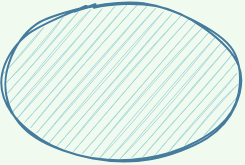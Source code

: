 <mxfile version="17.2.1" type="device" pages="5"><diagram id="ATVH5bM7nQJ0UsApDX-L" name="original_paper"><mxGraphModel dx="946" dy="680" grid="1" gridSize="10" guides="1" tooltips="1" connect="1" arrows="1" fold="1" page="1" pageScale="1" pageWidth="827" pageHeight="1169" background="#F1FAEE" math="0" shadow="0"><root><mxCell id="0"/><mxCell id="1" parent="0"/><mxCell id="6DlMEAKCEmGMz5Myuou0-2" value="" style="ellipse;whiteSpace=wrap;html=1;rounded=1;sketch=1;fontColor=#1D3557;strokeColor=#457B9D;fillColor=#A8DADC;" vertex="1" parent="1"><mxGeometry x="80" y="290" width="120" height="80" as="geometry"/></mxCell></root></mxGraphModel></diagram><diagram id="hQeDYIqWB5ha5GawsQir" name="System-Flow-Graph-Schema"><mxGraphModel dx="1940" dy="1969" grid="1" gridSize="10" guides="1" tooltips="1" connect="1" arrows="1" fold="1" page="1" pageScale="1" pageWidth="827" pageHeight="1169" math="0" shadow="0"><root><mxCell id="0"/><mxCell id="1" parent="0"/><mxCell id="Qt6-8nH3wBE63ASEq_QF-17" style="edgeStyle=orthogonalEdgeStyle;curved=1;rounded=1;sketch=1;orthogonalLoop=1;jettySize=auto;html=1;exitX=0;exitY=1;exitDx=0;exitDy=0;entryX=0.5;entryY=0;entryDx=0;entryDy=0;fontColor=#1D3557;strokeColor=#457B9D;fillColor=#A8DADC;fontSize=21;" edge="1" parent="1" source="Qt6-8nH3wBE63ASEq_QF-1" target="Qt6-8nH3wBE63ASEq_QF-2"><mxGeometry relative="1" as="geometry"/></mxCell><mxCell id="Qt6-8nH3wBE63ASEq_QF-18" style="edgeStyle=orthogonalEdgeStyle;curved=1;rounded=1;sketch=1;orthogonalLoop=1;jettySize=auto;html=1;exitX=0;exitY=1;exitDx=0;exitDy=0;entryX=0.5;entryY=0;entryDx=0;entryDy=0;fontColor=#1D3557;strokeColor=#457B9D;fillColor=#A8DADC;fontSize=21;" edge="1" parent="1" source="Qt6-8nH3wBE63ASEq_QF-1" target="Qt6-8nH3wBE63ASEq_QF-3"><mxGeometry relative="1" as="geometry"/></mxCell><mxCell id="Qt6-8nH3wBE63ASEq_QF-19" style="edgeStyle=orthogonalEdgeStyle;curved=1;rounded=1;sketch=1;orthogonalLoop=1;jettySize=auto;html=1;exitX=0;exitY=1;exitDx=0;exitDy=0;entryX=0.5;entryY=0;entryDx=0;entryDy=0;fontColor=#1D3557;strokeColor=#457B9D;fillColor=#A8DADC;fontSize=21;" edge="1" parent="1" source="Qt6-8nH3wBE63ASEq_QF-1" target="Qt6-8nH3wBE63ASEq_QF-4"><mxGeometry relative="1" as="geometry"/></mxCell><mxCell id="Qt6-8nH3wBE63ASEq_QF-20" style="edgeStyle=orthogonalEdgeStyle;curved=1;rounded=1;sketch=1;orthogonalLoop=1;jettySize=auto;html=1;exitX=0.5;exitY=1;exitDx=0;exitDy=0;entryX=0.5;entryY=0;entryDx=0;entryDy=0;fontColor=#1D3557;strokeColor=#457B9D;fillColor=#A8DADC;fontSize=21;" edge="1" parent="1" source="Qt6-8nH3wBE63ASEq_QF-1" target="Qt6-8nH3wBE63ASEq_QF-9"><mxGeometry relative="1" as="geometry"/></mxCell><mxCell id="Qt6-8nH3wBE63ASEq_QF-21" style="edgeStyle=orthogonalEdgeStyle;curved=1;rounded=1;sketch=1;orthogonalLoop=1;jettySize=auto;html=1;exitX=0.5;exitY=1;exitDx=0;exitDy=0;entryX=0.5;entryY=0;entryDx=0;entryDy=0;fontColor=#1D3557;strokeColor=#457B9D;fillColor=#A8DADC;fontSize=21;" edge="1" parent="1" source="Qt6-8nH3wBE63ASEq_QF-1" target="Qt6-8nH3wBE63ASEq_QF-7"><mxGeometry relative="1" as="geometry"/></mxCell><mxCell id="Qt6-8nH3wBE63ASEq_QF-22" style="edgeStyle=orthogonalEdgeStyle;curved=1;rounded=1;sketch=1;orthogonalLoop=1;jettySize=auto;html=1;exitX=1;exitY=1;exitDx=0;exitDy=0;entryX=0.5;entryY=0;entryDx=0;entryDy=0;fontColor=#1D3557;strokeColor=#457B9D;fillColor=#A8DADC;fontSize=21;" edge="1" parent="1" source="Qt6-8nH3wBE63ASEq_QF-1" target="Qt6-8nH3wBE63ASEq_QF-6"><mxGeometry relative="1" as="geometry"/></mxCell><mxCell id="Qt6-8nH3wBE63ASEq_QF-23" style="edgeStyle=orthogonalEdgeStyle;curved=1;rounded=1;sketch=1;orthogonalLoop=1;jettySize=auto;html=1;exitX=1;exitY=1;exitDx=0;exitDy=0;entryX=0.5;entryY=0;entryDx=0;entryDy=0;fontColor=#1D3557;strokeColor=#457B9D;fillColor=#A8DADC;fontSize=21;" edge="1" parent="1" source="Qt6-8nH3wBE63ASEq_QF-1" target="Qt6-8nH3wBE63ASEq_QF-5"><mxGeometry relative="1" as="geometry"/></mxCell><mxCell id="Qt6-8nH3wBE63ASEq_QF-24" style="edgeStyle=orthogonalEdgeStyle;curved=1;rounded=1;sketch=1;orthogonalLoop=1;jettySize=auto;html=1;exitX=1;exitY=1;exitDx=0;exitDy=0;entryX=0.5;entryY=0;entryDx=0;entryDy=0;fontColor=#1D3557;strokeColor=#457B9D;fillColor=#A8DADC;fontSize=21;" edge="1" parent="1" source="Qt6-8nH3wBE63ASEq_QF-1" target="Qt6-8nH3wBE63ASEq_QF-8"><mxGeometry relative="1" as="geometry"/></mxCell><mxCell id="Qt6-8nH3wBE63ASEq_QF-1" value="a" style="ellipse;whiteSpace=wrap;html=1;rounded=1;sketch=1;fontColor=#1D3557;strokeColor=#457B9D;fillColor=#A8DADC;fontSize=21;" vertex="1" parent="1"><mxGeometry x="230" y="-100" width="120" height="80" as="geometry"/></mxCell><mxCell id="Qt6-8nH3wBE63ASEq_QF-2" value="a" style="ellipse;whiteSpace=wrap;html=1;rounded=1;sketch=1;fontColor=#1D3557;strokeColor=#457B9D;fillColor=#A8DADC;fontSize=21;" vertex="1" parent="1"><mxGeometry x="-230" y="120" width="120" height="80" as="geometry"/></mxCell><mxCell id="Qt6-8nH3wBE63ASEq_QF-3" value="b" style="ellipse;whiteSpace=wrap;html=1;rounded=1;sketch=1;strokeColor=#6c8ebf;fillColor=#dae8fc;fontSize=21;" vertex="1" parent="1"><mxGeometry x="-100" y="120" width="120" height="80" as="geometry"/></mxCell><mxCell id="Qt6-8nH3wBE63ASEq_QF-4" value="c" style="ellipse;whiteSpace=wrap;html=1;rounded=1;sketch=1;strokeColor=#82b366;fillColor=#d5e8d4;fontSize=21;" vertex="1" parent="1"><mxGeometry x="30" y="120" width="120" height="80" as="geometry"/></mxCell><mxCell id="Qt6-8nH3wBE63ASEq_QF-5" value="g" style="ellipse;whiteSpace=wrap;html=1;rounded=1;sketch=1;strokeColor=#9673a6;fillColor=#e1d5e7;fontSize=21;" vertex="1" parent="1"><mxGeometry x="570" y="120" width="120" height="80" as="geometry"/></mxCell><mxCell id="Qt6-8nH3wBE63ASEq_QF-6" value="f" style="ellipse;whiteSpace=wrap;html=1;rounded=1;sketch=1;strokeColor=#b85450;fillColor=#f8cecc;fontSize=21;" vertex="1" parent="1"><mxGeometry x="430" y="120" width="120" height="80" as="geometry"/></mxCell><mxCell id="Qt6-8nH3wBE63ASEq_QF-7" value="e" style="ellipse;whiteSpace=wrap;html=1;rounded=1;sketch=1;strokeColor=#d6b656;fillColor=#fff2cc;fontSize=21;" vertex="1" parent="1"><mxGeometry x="293.5" y="120" width="120" height="80" as="geometry"/></mxCell><mxCell id="Qt6-8nH3wBE63ASEq_QF-8" value="h" style="ellipse;whiteSpace=wrap;html=1;rounded=1;sketch=1;fontColor=#333333;strokeColor=#666666;fillColor=#f5f5f5;fontSize=21;" vertex="1" parent="1"><mxGeometry x="707" y="120" width="120" height="80" as="geometry"/></mxCell><mxCell id="Qt6-8nH3wBE63ASEq_QF-9" value="d" style="ellipse;whiteSpace=wrap;html=1;rounded=1;sketch=1;strokeColor=#d79b00;fillColor=#ffe6cc;fontSize=21;" vertex="1" parent="1"><mxGeometry x="160" y="120" width="120" height="80" as="geometry"/></mxCell><mxCell id="Qt6-8nH3wBE63ASEq_QF-25" style="edgeStyle=orthogonalEdgeStyle;curved=1;rounded=1;sketch=1;orthogonalLoop=1;jettySize=auto;html=1;exitX=0;exitY=1;exitDx=0;exitDy=0;entryX=0.5;entryY=0;entryDx=0;entryDy=0;fontColor=#1D3557;strokeColor=#457B9D;fillColor=#A8DADC;fontSize=21;" edge="1" parent="1" source="Qt6-8nH3wBE63ASEq_QF-33" target="Qt6-8nH3wBE63ASEq_QF-34"><mxGeometry relative="1" as="geometry"/></mxCell><mxCell id="Qt6-8nH3wBE63ASEq_QF-26" style="edgeStyle=orthogonalEdgeStyle;curved=1;rounded=1;sketch=1;orthogonalLoop=1;jettySize=auto;html=1;exitX=0;exitY=1;exitDx=0;exitDy=0;entryX=0.5;entryY=0;entryDx=0;entryDy=0;fontColor=#1D3557;strokeColor=#457B9D;fillColor=#A8DADC;fontSize=21;" edge="1" parent="1" source="Qt6-8nH3wBE63ASEq_QF-33" target="Qt6-8nH3wBE63ASEq_QF-35"><mxGeometry relative="1" as="geometry"/></mxCell><mxCell id="Qt6-8nH3wBE63ASEq_QF-32" style="edgeStyle=orthogonalEdgeStyle;curved=1;rounded=1;sketch=1;orthogonalLoop=1;jettySize=auto;html=1;exitX=1;exitY=1;exitDx=0;exitDy=0;entryX=0.5;entryY=0;entryDx=0;entryDy=0;fontColor=#1D3557;strokeColor=#457B9D;fillColor=#A8DADC;fontSize=21;" edge="1" parent="1" source="Qt6-8nH3wBE63ASEq_QF-33" target="Qt6-8nH3wBE63ASEq_QF-40"><mxGeometry relative="1" as="geometry"/></mxCell><mxCell id="Qt6-8nH3wBE63ASEq_QF-42" style="edgeStyle=orthogonalEdgeStyle;curved=1;rounded=1;sketch=1;orthogonalLoop=1;jettySize=auto;html=1;exitX=0.5;exitY=1;exitDx=0;exitDy=0;entryX=0.5;entryY=0;entryDx=0;entryDy=0;fontColor=#1D3557;strokeColor=#457B9D;fillColor=#A8DADC;fontSize=21;" edge="1" parent="1" source="Qt6-8nH3wBE63ASEq_QF-33" target="Qt6-8nH3wBE63ASEq_QF-36"><mxGeometry relative="1" as="geometry"/></mxCell><mxCell id="Qt6-8nH3wBE63ASEq_QF-43" style="edgeStyle=orthogonalEdgeStyle;curved=1;rounded=1;sketch=1;orthogonalLoop=1;jettySize=auto;html=1;exitX=0.5;exitY=1;exitDx=0;exitDy=0;entryX=0.5;entryY=0;entryDx=0;entryDy=0;fontColor=#1D3557;strokeColor=#457B9D;fillColor=#A8DADC;fontSize=21;" edge="1" parent="1" source="Qt6-8nH3wBE63ASEq_QF-33" target="Qt6-8nH3wBE63ASEq_QF-41"><mxGeometry relative="1" as="geometry"/></mxCell><mxCell id="Qt6-8nH3wBE63ASEq_QF-45" style="edgeStyle=orthogonalEdgeStyle;curved=1;rounded=1;sketch=1;orthogonalLoop=1;jettySize=auto;html=1;exitX=1;exitY=1;exitDx=0;exitDy=0;entryX=0.5;entryY=0;entryDx=0;entryDy=0;fontColor=#1D3557;strokeColor=#457B9D;fillColor=#A8DADC;fontSize=21;" edge="1" parent="1" source="Qt6-8nH3wBE63ASEq_QF-33" target="Qt6-8nH3wBE63ASEq_QF-39"><mxGeometry relative="1" as="geometry"/></mxCell><mxCell id="Qt6-8nH3wBE63ASEq_QF-33" value="b" style="ellipse;whiteSpace=wrap;html=1;rounded=1;sketch=1;strokeColor=#6c8ebf;fillColor=#dae8fc;fontSize=21;" vertex="1" parent="1"><mxGeometry x="230" y="260" width="120" height="80" as="geometry"/></mxCell><mxCell id="Qt6-8nH3wBE63ASEq_QF-34" value="a" style="ellipse;whiteSpace=wrap;html=1;rounded=1;sketch=1;fontColor=#1D3557;strokeColor=#457B9D;fillColor=#A8DADC;fontSize=21;" vertex="1" parent="1"><mxGeometry x="-99.25" y="504" width="120" height="80" as="geometry"/></mxCell><mxCell id="Qt6-8nH3wBE63ASEq_QF-35" value="b" style="ellipse;whiteSpace=wrap;html=1;rounded=1;sketch=1;strokeColor=#6c8ebf;fillColor=#dae8fc;fontSize=21;" vertex="1" parent="1"><mxGeometry x="30.75" y="504" width="120" height="80" as="geometry"/></mxCell><mxCell id="Qt6-8nH3wBE63ASEq_QF-36" value="c" style="ellipse;whiteSpace=wrap;html=1;rounded=1;sketch=1;strokeColor=#82b366;fillColor=#d5e8d4;fontSize=21;" vertex="1" parent="1"><mxGeometry x="160.75" y="504" width="120" height="80" as="geometry"/></mxCell><mxCell id="Qt6-8nH3wBE63ASEq_QF-39" value="e" style="ellipse;whiteSpace=wrap;html=1;rounded=1;sketch=1;strokeColor=#d6b656;fillColor=#fff2cc;fontSize=21;" vertex="1" parent="1"><mxGeometry x="424.25" y="504" width="120" height="80" as="geometry"/></mxCell><mxCell id="Qt6-8nH3wBE63ASEq_QF-40" value="h" style="ellipse;whiteSpace=wrap;html=1;rounded=1;sketch=1;fontColor=#333333;strokeColor=#666666;fillColor=#f5f5f5;fontSize=21;" vertex="1" parent="1"><mxGeometry x="559.25" y="504" width="120" height="80" as="geometry"/></mxCell><mxCell id="Qt6-8nH3wBE63ASEq_QF-41" value="d" style="ellipse;whiteSpace=wrap;html=1;rounded=1;sketch=1;strokeColor=#d79b00;fillColor=#ffe6cc;fontSize=21;" vertex="1" parent="1"><mxGeometry x="290.75" y="504" width="120" height="80" as="geometry"/></mxCell><mxCell id="Qt6-8nH3wBE63ASEq_QF-48" value="&lt;div style=&quot;font-size: 18px&quot;&gt;&lt;span style=&quot;font-size: 18px&quot;&gt;process: a,&lt;/span&gt;&lt;/div&gt;&lt;div style=&quot;font-size: 18px&quot;&gt;&lt;span style=&quot;font-size: 18px&quot;&gt;thread: b,&lt;/span&gt;&lt;/div&gt;&lt;div style=&quot;font-size: 18px&quot;&gt;&lt;span style=&quot;font-size: 18px&quot;&gt;file: c,&lt;/span&gt;&lt;/div&gt;&lt;div style=&quot;font-size: 18px&quot;&gt;&lt;span style=&quot;font-size: 18px&quot;&gt;MAP_ANONYMOUS: d,&lt;/span&gt;&lt;/div&gt;&lt;div style=&quot;font-size: 18px&quot;&gt;&lt;span style=&quot;font-size: 18px&quot;&gt;NA: e,&lt;/span&gt;&lt;/div&gt;&lt;div style=&quot;font-size: 18px&quot;&gt;&lt;span style=&quot;font-size: 18px&quot;&gt;stdin: f,&lt;/span&gt;&lt;/div&gt;&lt;div style=&quot;font-size: 18px&quot;&gt;&lt;span style=&quot;font-size: 18px&quot;&gt;stdout: g,&lt;/span&gt;&lt;/div&gt;&lt;div style=&quot;font-size: 18px&quot;&gt;&lt;span style=&quot;font-size: 18px&quot;&gt;&lt;br&gt;&lt;/span&gt;&lt;/div&gt;&lt;div style=&quot;font-size: 18px&quot;&gt;&lt;span style=&quot;font-size: 18px&quot;&gt;stderr: h,&lt;/span&gt;&lt;/div&gt;&lt;div style=&quot;font-size: 18px&quot;&gt;&lt;span style=&quot;font-size: 18px&quot;&gt;accept: i,&lt;/span&gt;&lt;/div&gt;&lt;div style=&quot;font-size: 18px&quot;&gt;&lt;span style=&quot;font-size: 18px&quot;&gt;access: j,&lt;/span&gt;&lt;/div&gt;&lt;div style=&quot;font-size: 18px&quot;&gt;&lt;span style=&quot;font-size: 18px&quot;&gt;bind: k,&lt;/span&gt;&lt;/div&gt;&lt;div style=&quot;font-size: 18px&quot;&gt;&lt;span style=&quot;font-size: 18px&quot;&gt;chmod: l,&lt;/span&gt;&lt;/div&gt;&lt;div style=&quot;font-size: 18px&quot;&gt;&lt;span style=&quot;font-size: 18px&quot;&gt;clone: m,&lt;/span&gt;&lt;/div&gt;&lt;div style=&quot;font-size: 18px&quot;&gt;&lt;span style=&quot;font-size: 18px&quot;&gt;close: n,&lt;/span&gt;&lt;/div&gt;&lt;div style=&quot;font-size: 18px&quot;&gt;&lt;span style=&quot;font-size: 18px&quot;&gt;connect: o,&lt;/span&gt;&lt;/div&gt;&lt;div style=&quot;font-size: 18px&quot;&gt;&lt;span style=&quot;font-size: 18px&quot;&gt;execve: p,&lt;/span&gt;&lt;/div&gt;&lt;div style=&quot;font-size: 18px&quot;&gt;&lt;span style=&quot;font-size: 18px&quot;&gt;fstat: q,&lt;/span&gt;&lt;/div&gt;&lt;div style=&quot;font-size: 18px&quot;&gt;&lt;span style=&quot;font-size: 18px&quot;&gt;ftruncate: r,&lt;/span&gt;&lt;/div&gt;&lt;div style=&quot;font-size: 18px&quot;&gt;&lt;span style=&quot;font-size: 18px&quot;&gt;listen: s,&lt;/span&gt;&lt;/div&gt;&lt;div style=&quot;font-size: 18px&quot;&gt;&lt;span style=&quot;font-size: 18px&quot;&gt;mmap2: t,&lt;/span&gt;&lt;/div&gt;&lt;div style=&quot;font-size: 18px&quot;&gt;&lt;span style=&quot;font-size: 18px&quot;&gt;open: u,&lt;/span&gt;&lt;/div&gt;&lt;div style=&quot;font-size: 18px&quot;&gt;&lt;span style=&quot;font-size: 18px&quot;&gt;read: v,&lt;/span&gt;&lt;/div&gt;&lt;div style=&quot;font-size: 18px&quot;&gt;&lt;span style=&quot;font-size: 18px&quot;&gt;recv: w,&lt;/span&gt;&lt;/div&gt;&lt;div style=&quot;font-size: 18px&quot;&gt;&lt;span style=&quot;font-size: 18px&quot;&gt;recvfrom: x,&lt;/span&gt;&lt;/div&gt;&lt;div style=&quot;font-size: 18px&quot;&gt;&lt;span style=&quot;font-size: 18px&quot;&gt;recvmsg: y,&lt;/span&gt;&lt;/div&gt;&lt;div style=&quot;font-size: 18px&quot;&gt;&lt;span style=&quot;font-size: 18px&quot;&gt;send: z,&lt;/span&gt;&lt;/div&gt;&lt;div style=&quot;font-size: 18px&quot;&gt;&lt;span style=&quot;font-size: 18px&quot;&gt;sendmsg: A,&lt;/span&gt;&lt;/div&gt;&lt;div style=&quot;font-size: 18px&quot;&gt;&lt;span style=&quot;font-size: 18px&quot;&gt;sendto: B,&lt;/span&gt;&lt;/div&gt;&lt;div style=&quot;font-size: 18px&quot;&gt;&lt;span style=&quot;font-size: 18px&quot;&gt;stat: C,&lt;/span&gt;&lt;/div&gt;&lt;div style=&quot;font-size: 18px&quot;&gt;&lt;span style=&quot;font-size: 18px&quot;&gt;truncate: D,&lt;/span&gt;&lt;/div&gt;&lt;div style=&quot;font-size: 18px&quot;&gt;&lt;span style=&quot;font-size: 18px&quot;&gt;unlink: E,&lt;/span&gt;&lt;/div&gt;&lt;div style=&quot;font-size: 18px&quot;&gt;&lt;span style=&quot;font-size: 18px&quot;&gt;waitpid: F,&lt;/span&gt;&lt;/div&gt;&lt;div style=&quot;font-size: 18px&quot;&gt;&lt;span style=&quot;font-size: 18px&quot;&gt;write: G,&lt;/span&gt;&lt;/div&gt;&lt;div style=&quot;font-size: 18px&quot;&gt;&lt;span style=&quot;font-size: 18px&quot;&gt;writev: H,&lt;/span&gt;&lt;/div&gt;&lt;div style=&quot;font-size: 18px&quot;&gt;&lt;br style=&quot;font-size: 18px&quot;&gt;&lt;/div&gt;" style="rounded=0;whiteSpace=wrap;html=1;sketch=1;fontColor=#1D3557;strokeColor=#457B9D;fillColor=#A8DADC;align=left;fontSize=18;" vertex="1" parent="1"><mxGeometry x="-624" y="-80" width="234" height="784" as="geometry"/></mxCell></root></mxGraphModel></diagram><diagram id="qqZ861g1IgigO_inhkcH" name="Data-input-HetGNN-w-system-flow"><mxGraphModel dx="2178" dy="2140" grid="1" gridSize="10" guides="1" tooltips="1" connect="1" arrows="1" fold="1" page="1" pageScale="1" pageWidth="827" pageHeight="1169" math="0" shadow="0"><root><mxCell id="0"/><mxCell id="1" parent="0"/><mxCell id="OJpJqik_YR4x6iV34BEV-42" value="Feature List" style="rounded=0;whiteSpace=wrap;html=1;labelBackgroundColor=none;sketch=1;fontSize=20;fontColor=#000000;strokeColor=default;fillColor=none;labelPosition=center;verticalLabelPosition=top;align=center;verticalAlign=bottom;dashed=1;fontStyle=1" vertex="1" parent="1"><mxGeometry x="-40" y="-50" width="480" height="1390" as="geometry"/></mxCell><mxCell id="OJpJqik_YR4x6iV34BEV-28" value="" style="edgeStyle=orthogonalEdgeStyle;curved=1;rounded=1;sketch=1;orthogonalLoop=1;jettySize=auto;html=1;fontSize=18;fontColor=#000000;strokeColor=#457B9D;fillColor=#A8DADC;" edge="1" parent="1" source="7vA1bOt1ieHWwT5-jmnb-2" target="OJpJqik_YR4x6iV34BEV-20"><mxGeometry relative="1" as="geometry"/></mxCell><mxCell id="OJpJqik_YR4x6iV34BEV-63" style="edgeStyle=orthogonalEdgeStyle;curved=1;rounded=1;sketch=1;orthogonalLoop=1;jettySize=auto;html=1;exitX=1;exitY=0.5;exitDx=0;exitDy=0;entryX=-0.007;entryY=0.065;entryDx=0;entryDy=0;entryPerimeter=0;fontSize=20;fontColor=#000000;strokeColor=#457B9D;fillColor=#A8DADC;" edge="1" parent="1" source="7vA1bOt1ieHWwT5-jmnb-2" target="OJpJqik_YR4x6iV34BEV-44"><mxGeometry relative="1" as="geometry"/></mxCell><mxCell id="7vA1bOt1ieHWwT5-jmnb-2" value="a_a" style="rounded=1;whiteSpace=wrap;html=1;labelBackgroundColor=none;sketch=1;fontSize=18;fontColor=#000000;strokeColor=#457B9D;fillColor=#A8DADC;" vertex="1" parent="1"><mxGeometry x="-190" y="100" width="120" height="60" as="geometry"/></mxCell><mxCell id="OJpJqik_YR4x6iV34BEV-29" value="" style="edgeStyle=orthogonalEdgeStyle;curved=1;rounded=1;sketch=1;orthogonalLoop=1;jettySize=auto;html=1;fontSize=18;fontColor=#000000;strokeColor=#457B9D;fillColor=#A8DADC;" edge="1" parent="1" source="7vA1bOt1ieHWwT5-jmnb-3" target="OJpJqik_YR4x6iV34BEV-21"><mxGeometry relative="1" as="geometry"/></mxCell><mxCell id="OJpJqik_YR4x6iV34BEV-62" style="edgeStyle=orthogonalEdgeStyle;curved=1;rounded=1;sketch=1;orthogonalLoop=1;jettySize=auto;html=1;exitX=1;exitY=0.5;exitDx=0;exitDy=0;entryX=0.005;entryY=0.184;entryDx=0;entryDy=0;entryPerimeter=0;fontSize=20;fontColor=#000000;strokeColor=#457B9D;fillColor=#A8DADC;" edge="1" parent="1" source="7vA1bOt1ieHWwT5-jmnb-3" target="OJpJqik_YR4x6iV34BEV-44"><mxGeometry relative="1" as="geometry"/></mxCell><mxCell id="7vA1bOt1ieHWwT5-jmnb-3" value="a_b" style="rounded=1;whiteSpace=wrap;html=1;labelBackgroundColor=none;sketch=1;fontSize=18;strokeColor=#6c8ebf;fillColor=#dae8fc;" vertex="1" parent="1"><mxGeometry x="-190" y="170" width="120" height="60" as="geometry"/></mxCell><mxCell id="OJpJqik_YR4x6iV34BEV-30" value="" style="edgeStyle=orthogonalEdgeStyle;curved=1;rounded=1;sketch=1;orthogonalLoop=1;jettySize=auto;html=1;fontSize=18;fontColor=#000000;strokeColor=#457B9D;fillColor=#A8DADC;" edge="1" parent="1" source="7vA1bOt1ieHWwT5-jmnb-4" target="OJpJqik_YR4x6iV34BEV-22"><mxGeometry relative="1" as="geometry"/></mxCell><mxCell id="OJpJqik_YR4x6iV34BEV-61" style="edgeStyle=orthogonalEdgeStyle;curved=1;rounded=1;sketch=1;orthogonalLoop=1;jettySize=auto;html=1;exitX=1;exitY=0.5;exitDx=0;exitDy=0;entryX=-0.043;entryY=0.305;entryDx=0;entryDy=0;entryPerimeter=0;fontSize=20;fontColor=#000000;strokeColor=#457B9D;fillColor=#A8DADC;" edge="1" parent="1" source="7vA1bOt1ieHWwT5-jmnb-4" target="OJpJqik_YR4x6iV34BEV-44"><mxGeometry relative="1" as="geometry"/></mxCell><mxCell id="7vA1bOt1ieHWwT5-jmnb-4" value="a_c" style="rounded=1;whiteSpace=wrap;html=1;labelBackgroundColor=none;sketch=1;fontSize=18;strokeColor=#82b366;fillColor=#d5e8d4;" vertex="1" parent="1"><mxGeometry x="-190" y="240" width="120" height="60" as="geometry"/></mxCell><mxCell id="OJpJqik_YR4x6iV34BEV-31" value="" style="edgeStyle=orthogonalEdgeStyle;curved=1;rounded=1;sketch=1;orthogonalLoop=1;jettySize=auto;html=1;fontSize=18;fontColor=#000000;strokeColor=#457B9D;fillColor=#A8DADC;" edge="1" parent="1" source="7vA1bOt1ieHWwT5-jmnb-5" target="OJpJqik_YR4x6iV34BEV-23"><mxGeometry relative="1" as="geometry"/></mxCell><mxCell id="OJpJqik_YR4x6iV34BEV-60" style="edgeStyle=orthogonalEdgeStyle;curved=1;rounded=1;sketch=1;orthogonalLoop=1;jettySize=auto;html=1;exitX=1;exitY=0.5;exitDx=0;exitDy=0;entryX=0.005;entryY=0.429;entryDx=0;entryDy=0;entryPerimeter=0;fontSize=20;fontColor=#000000;strokeColor=#457B9D;fillColor=#A8DADC;" edge="1" parent="1" source="7vA1bOt1ieHWwT5-jmnb-5" target="OJpJqik_YR4x6iV34BEV-44"><mxGeometry relative="1" as="geometry"/></mxCell><mxCell id="7vA1bOt1ieHWwT5-jmnb-5" value="a_d" style="rounded=1;whiteSpace=wrap;html=1;labelBackgroundColor=none;sketch=1;fontSize=18;strokeColor=#d79b00;fillColor=#ffe6cc;" vertex="1" parent="1"><mxGeometry x="-190" y="310" width="120" height="60" as="geometry"/></mxCell><mxCell id="OJpJqik_YR4x6iV34BEV-32" value="" style="edgeStyle=orthogonalEdgeStyle;curved=1;rounded=1;sketch=1;orthogonalLoop=1;jettySize=auto;html=1;fontSize=18;fontColor=#000000;strokeColor=#457B9D;fillColor=#A8DADC;" edge="1" parent="1" source="7vA1bOt1ieHWwT5-jmnb-6" target="OJpJqik_YR4x6iV34BEV-24"><mxGeometry relative="1" as="geometry"/></mxCell><mxCell id="OJpJqik_YR4x6iV34BEV-58" style="edgeStyle=orthogonalEdgeStyle;curved=1;rounded=1;sketch=1;orthogonalLoop=1;jettySize=auto;html=1;exitX=1;exitY=0.5;exitDx=0;exitDy=0;entryX=-0.019;entryY=0.542;entryDx=0;entryDy=0;entryPerimeter=0;fontSize=20;fontColor=#000000;strokeColor=#457B9D;fillColor=#A8DADC;" edge="1" parent="1" source="7vA1bOt1ieHWwT5-jmnb-6" target="OJpJqik_YR4x6iV34BEV-44"><mxGeometry relative="1" as="geometry"/></mxCell><mxCell id="7vA1bOt1ieHWwT5-jmnb-6" value="a_e" style="rounded=1;whiteSpace=wrap;html=1;labelBackgroundColor=none;sketch=1;fontSize=18;strokeColor=#d6b656;fillColor=#fff2cc;" vertex="1" parent="1"><mxGeometry x="-190" y="380" width="120" height="60" as="geometry"/></mxCell><mxCell id="OJpJqik_YR4x6iV34BEV-33" value="" style="edgeStyle=orthogonalEdgeStyle;curved=1;rounded=1;sketch=1;orthogonalLoop=1;jettySize=auto;html=1;fontSize=18;fontColor=#000000;strokeColor=#457B9D;fillColor=#A8DADC;" edge="1" parent="1" source="7vA1bOt1ieHWwT5-jmnb-7" target="OJpJqik_YR4x6iV34BEV-25"><mxGeometry relative="1" as="geometry"/></mxCell><mxCell id="OJpJqik_YR4x6iV34BEV-59" style="edgeStyle=orthogonalEdgeStyle;curved=1;rounded=1;sketch=1;orthogonalLoop=1;jettySize=auto;html=1;exitX=1;exitY=0.5;exitDx=0;exitDy=0;entryX=-0.031;entryY=0.659;entryDx=0;entryDy=0;entryPerimeter=0;fontSize=20;fontColor=#000000;strokeColor=#457B9D;fillColor=#A8DADC;" edge="1" parent="1" source="7vA1bOt1ieHWwT5-jmnb-7" target="OJpJqik_YR4x6iV34BEV-44"><mxGeometry relative="1" as="geometry"/></mxCell><mxCell id="7vA1bOt1ieHWwT5-jmnb-7" value="a_f" style="rounded=1;whiteSpace=wrap;html=1;labelBackgroundColor=none;sketch=1;fontSize=18;strokeColor=#b85450;fillColor=#f8cecc;" vertex="1" parent="1"><mxGeometry x="-190" y="450" width="120" height="60" as="geometry"/></mxCell><mxCell id="OJpJqik_YR4x6iV34BEV-34" value="" style="edgeStyle=orthogonalEdgeStyle;curved=1;rounded=1;sketch=1;orthogonalLoop=1;jettySize=auto;html=1;fontSize=18;fontColor=#000000;strokeColor=#457B9D;fillColor=#A8DADC;" edge="1" parent="1" source="7vA1bOt1ieHWwT5-jmnb-8" target="OJpJqik_YR4x6iV34BEV-26"><mxGeometry relative="1" as="geometry"/></mxCell><mxCell id="OJpJqik_YR4x6iV34BEV-56" style="edgeStyle=orthogonalEdgeStyle;curved=1;rounded=1;sketch=1;orthogonalLoop=1;jettySize=auto;html=1;exitX=1;exitY=0.5;exitDx=0;exitDy=0;entryX=-0.007;entryY=0.78;entryDx=0;entryDy=0;entryPerimeter=0;fontSize=20;fontColor=#000000;strokeColor=#457B9D;fillColor=#A8DADC;" edge="1" parent="1" source="7vA1bOt1ieHWwT5-jmnb-8" target="OJpJqik_YR4x6iV34BEV-44"><mxGeometry relative="1" as="geometry"/></mxCell><mxCell id="7vA1bOt1ieHWwT5-jmnb-8" value="a_g" style="rounded=1;whiteSpace=wrap;html=1;labelBackgroundColor=none;sketch=1;fontSize=18;strokeColor=#9673a6;fillColor=#e1d5e7;" vertex="1" parent="1"><mxGeometry x="-190" y="520" width="120" height="60" as="geometry"/></mxCell><mxCell id="OJpJqik_YR4x6iV34BEV-35" value="" style="edgeStyle=orthogonalEdgeStyle;curved=1;rounded=1;sketch=1;orthogonalLoop=1;jettySize=auto;html=1;fontSize=18;fontColor=#000000;strokeColor=#457B9D;fillColor=#A8DADC;" edge="1" parent="1" source="7vA1bOt1ieHWwT5-jmnb-9" target="OJpJqik_YR4x6iV34BEV-27"><mxGeometry relative="1" as="geometry"/></mxCell><mxCell id="OJpJqik_YR4x6iV34BEV-55" style="edgeStyle=orthogonalEdgeStyle;curved=1;rounded=1;sketch=1;orthogonalLoop=1;jettySize=auto;html=1;exitX=1;exitY=0.5;exitDx=0;exitDy=0;entryX=0.005;entryY=0.898;entryDx=0;entryDy=0;entryPerimeter=0;fontSize=20;fontColor=#000000;strokeColor=#457B9D;fillColor=#A8DADC;" edge="1" parent="1" source="7vA1bOt1ieHWwT5-jmnb-9" target="OJpJqik_YR4x6iV34BEV-44"><mxGeometry relative="1" as="geometry"/></mxCell><mxCell id="7vA1bOt1ieHWwT5-jmnb-9" value="a_h" style="rounded=1;whiteSpace=wrap;html=1;labelBackgroundColor=none;sketch=1;fontSize=18;fontColor=#333333;strokeColor=#666666;fillColor=#f5f5f5;" vertex="1" parent="1"><mxGeometry x="-190" y="590" width="120" height="60" as="geometry"/></mxCell><mxCell id="7vA1bOt1ieHWwT5-jmnb-10" value="Raw Edge Files" style="shape=note;whiteSpace=wrap;html=1;backgroundOutline=1;darkOpacity=0.05;rounded=1;labelBackgroundColor=none;sketch=1;fontSize=18;fontColor=#000000;strokeColor=#457B9D;fillColor=#A8DADC;" vertex="1" parent="1"><mxGeometry x="-540" y="630" width="80" height="100" as="geometry"/></mxCell><mxCell id="OJpJqik_YR4x6iV34BEV-14" style="edgeStyle=orthogonalEdgeStyle;curved=1;rounded=1;sketch=1;orthogonalLoop=1;jettySize=auto;html=1;exitX=1;exitY=0.5;exitDx=0;exitDy=0;entryX=0;entryY=0.5;entryDx=0;entryDy=0;fontSize=18;fontColor=#000000;strokeColor=#457B9D;fillColor=#A8DADC;" edge="1" parent="1" source="7vA1bOt1ieHWwT5-jmnb-20" target="OJpJqik_YR4x6iV34BEV-8"><mxGeometry relative="1" as="geometry"/></mxCell><mxCell id="OJpJqik_YR4x6iV34BEV-65" style="edgeStyle=orthogonalEdgeStyle;curved=1;rounded=1;sketch=1;orthogonalLoop=1;jettySize=auto;html=1;exitX=1;exitY=0.5;exitDx=0;exitDy=0;entryX=-0.007;entryY=0.07;entryDx=0;entryDy=0;entryPerimeter=0;fontSize=20;fontColor=#000000;strokeColor=#457B9D;fillColor=#A8DADC;" edge="1" parent="1" source="7vA1bOt1ieHWwT5-jmnb-20" target="OJpJqik_YR4x6iV34BEV-64"><mxGeometry relative="1" as="geometry"/></mxCell><mxCell id="7vA1bOt1ieHWwT5-jmnb-20" value="b_a" style="rounded=1;whiteSpace=wrap;html=1;labelBackgroundColor=none;sketch=1;fontSize=18;strokeColor=#666666;fillColor=#f5f5f5;gradientColor=#b3b3b3;" vertex="1" parent="1"><mxGeometry x="-190" y="690" width="120" height="60" as="geometry"/></mxCell><mxCell id="OJpJqik_YR4x6iV34BEV-15" style="edgeStyle=orthogonalEdgeStyle;curved=1;rounded=1;sketch=1;orthogonalLoop=1;jettySize=auto;html=1;exitX=1;exitY=0.5;exitDx=0;exitDy=0;entryX=0;entryY=0.5;entryDx=0;entryDy=0;fontSize=18;fontColor=#000000;strokeColor=#457B9D;fillColor=#A8DADC;" edge="1" parent="1" source="7vA1bOt1ieHWwT5-jmnb-21" target="OJpJqik_YR4x6iV34BEV-9"><mxGeometry relative="1" as="geometry"/></mxCell><mxCell id="OJpJqik_YR4x6iV34BEV-66" style="edgeStyle=orthogonalEdgeStyle;curved=1;rounded=1;sketch=1;orthogonalLoop=1;jettySize=auto;html=1;exitX=1;exitY=0.5;exitDx=0;exitDy=0;fontSize=20;fontColor=#000000;strokeColor=#457B9D;fillColor=#A8DADC;entryX=-0.007;entryY=0.229;entryDx=0;entryDy=0;entryPerimeter=0;" edge="1" parent="1" source="7vA1bOt1ieHWwT5-jmnb-21" target="OJpJqik_YR4x6iV34BEV-64"><mxGeometry relative="1" as="geometry"><mxPoint x="540" y="790" as="targetPoint"/></mxGeometry></mxCell><mxCell id="7vA1bOt1ieHWwT5-jmnb-21" value="b_b" style="rounded=1;whiteSpace=wrap;html=1;labelBackgroundColor=none;sketch=1;fontSize=18;strokeColor=#6c8ebf;fillColor=#dae8fc;gradientColor=#7ea6e0;" vertex="1" parent="1"><mxGeometry x="-190" y="760" width="120" height="60" as="geometry"/></mxCell><mxCell id="OJpJqik_YR4x6iV34BEV-16" style="edgeStyle=orthogonalEdgeStyle;curved=1;rounded=1;sketch=1;orthogonalLoop=1;jettySize=auto;html=1;exitX=1;exitY=0.5;exitDx=0;exitDy=0;entryX=0;entryY=0.5;entryDx=0;entryDy=0;fontSize=18;fontColor=#000000;strokeColor=#457B9D;fillColor=#A8DADC;" edge="1" parent="1" source="7vA1bOt1ieHWwT5-jmnb-22" target="OJpJqik_YR4x6iV34BEV-10"><mxGeometry relative="1" as="geometry"/></mxCell><mxCell id="OJpJqik_YR4x6iV34BEV-67" style="edgeStyle=orthogonalEdgeStyle;curved=1;rounded=1;sketch=1;orthogonalLoop=1;jettySize=auto;html=1;exitX=1;exitY=0.5;exitDx=0;exitDy=0;entryX=-0.007;entryY=0.395;entryDx=0;entryDy=0;entryPerimeter=0;fontSize=20;fontColor=#000000;strokeColor=#457B9D;fillColor=#A8DADC;" edge="1" parent="1" source="7vA1bOt1ieHWwT5-jmnb-22" target="OJpJqik_YR4x6iV34BEV-64"><mxGeometry relative="1" as="geometry"/></mxCell><mxCell id="7vA1bOt1ieHWwT5-jmnb-22" value="b_c" style="rounded=1;whiteSpace=wrap;html=1;labelBackgroundColor=none;sketch=1;fontSize=18;strokeColor=#82b366;fillColor=#d5e8d4;gradientColor=#97d077;" vertex="1" parent="1"><mxGeometry x="-190" y="830" width="120" height="60" as="geometry"/></mxCell><mxCell id="OJpJqik_YR4x6iV34BEV-17" style="edgeStyle=orthogonalEdgeStyle;curved=1;rounded=1;sketch=1;orthogonalLoop=1;jettySize=auto;html=1;exitX=1;exitY=0.5;exitDx=0;exitDy=0;entryX=0;entryY=0.5;entryDx=0;entryDy=0;fontSize=18;fontColor=#000000;strokeColor=#457B9D;fillColor=#A8DADC;" edge="1" parent="1" source="7vA1bOt1ieHWwT5-jmnb-23" target="OJpJqik_YR4x6iV34BEV-11"><mxGeometry relative="1" as="geometry"/></mxCell><mxCell id="OJpJqik_YR4x6iV34BEV-68" style="edgeStyle=orthogonalEdgeStyle;curved=1;rounded=1;sketch=1;orthogonalLoop=1;jettySize=auto;html=1;exitX=1;exitY=0.5;exitDx=0;exitDy=0;entryX=-0.007;entryY=0.561;entryDx=0;entryDy=0;entryPerimeter=0;fontSize=20;fontColor=#000000;strokeColor=#457B9D;fillColor=#A8DADC;" edge="1" parent="1" source="7vA1bOt1ieHWwT5-jmnb-23" target="OJpJqik_YR4x6iV34BEV-64"><mxGeometry relative="1" as="geometry"/></mxCell><mxCell id="7vA1bOt1ieHWwT5-jmnb-23" value="b_d" style="rounded=1;whiteSpace=wrap;html=1;labelBackgroundColor=none;sketch=1;fontSize=18;strokeColor=#d79b00;fillColor=#ffcd28;gradientColor=#ffa500;" vertex="1" parent="1"><mxGeometry x="-190" y="900" width="120" height="60" as="geometry"/></mxCell><mxCell id="OJpJqik_YR4x6iV34BEV-18" style="edgeStyle=orthogonalEdgeStyle;curved=1;rounded=1;sketch=1;orthogonalLoop=1;jettySize=auto;html=1;exitX=1;exitY=0.5;exitDx=0;exitDy=0;entryX=0;entryY=0.5;entryDx=0;entryDy=0;fontSize=18;fontColor=#000000;strokeColor=#457B9D;fillColor=#A8DADC;" edge="1" parent="1" source="7vA1bOt1ieHWwT5-jmnb-24" target="OJpJqik_YR4x6iV34BEV-12"><mxGeometry relative="1" as="geometry"/></mxCell><mxCell id="OJpJqik_YR4x6iV34BEV-69" style="edgeStyle=orthogonalEdgeStyle;curved=1;rounded=1;sketch=1;orthogonalLoop=1;jettySize=auto;html=1;exitX=1;exitY=0.5;exitDx=0;exitDy=0;entryX=-0.031;entryY=0.724;entryDx=0;entryDy=0;entryPerimeter=0;fontSize=20;fontColor=#000000;strokeColor=#457B9D;fillColor=#A8DADC;" edge="1" parent="1" source="7vA1bOt1ieHWwT5-jmnb-24" target="OJpJqik_YR4x6iV34BEV-64"><mxGeometry relative="1" as="geometry"/></mxCell><mxCell id="7vA1bOt1ieHWwT5-jmnb-24" value="b_e" style="rounded=1;whiteSpace=wrap;html=1;labelBackgroundColor=none;sketch=1;fontSize=18;strokeColor=#d6b656;fillColor=#fff2cc;gradientColor=#ffd966;" vertex="1" parent="1"><mxGeometry x="-190" y="970" width="120" height="60" as="geometry"/></mxCell><mxCell id="OJpJqik_YR4x6iV34BEV-19" style="edgeStyle=orthogonalEdgeStyle;curved=1;rounded=1;sketch=1;orthogonalLoop=1;jettySize=auto;html=1;exitX=1;exitY=0.5;exitDx=0;exitDy=0;entryX=0;entryY=0.5;entryDx=0;entryDy=0;fontSize=18;fontColor=#000000;strokeColor=#457B9D;fillColor=#A8DADC;" edge="1" parent="1" source="7vA1bOt1ieHWwT5-jmnb-27" target="OJpJqik_YR4x6iV34BEV-13"><mxGeometry relative="1" as="geometry"/></mxCell><mxCell id="OJpJqik_YR4x6iV34BEV-70" style="edgeStyle=orthogonalEdgeStyle;curved=1;rounded=1;sketch=1;orthogonalLoop=1;jettySize=auto;html=1;exitX=1;exitY=0.5;exitDx=0;exitDy=0;entryX=0.005;entryY=0.884;entryDx=0;entryDy=0;entryPerimeter=0;fontSize=20;fontColor=#000000;strokeColor=#457B9D;fillColor=#A8DADC;" edge="1" parent="1" source="7vA1bOt1ieHWwT5-jmnb-27" target="OJpJqik_YR4x6iV34BEV-64"><mxGeometry relative="1" as="geometry"/></mxCell><mxCell id="7vA1bOt1ieHWwT5-jmnb-27" value="b_h" style="rounded=1;whiteSpace=wrap;html=1;labelBackgroundColor=none;sketch=1;fontSize=18;strokeColor=#b85450;fillColor=#f8cecc;gradientColor=#ea6b66;" vertex="1" parent="1"><mxGeometry x="-190" y="1040" width="120" height="60" as="geometry"/></mxCell><mxCell id="OJpJqik_YR4x6iV34BEV-2" value="" style="labelPosition=right;align=left;strokeWidth=1;shape=mxgraph.mockup.markup.curlyBrace;html=1;shadow=0;dashed=0;strokeColor=#999999;direction=north;rounded=1;labelBackgroundColor=none;sketch=1;fontSize=18;fontColor=#000000;fillColor=#A8DADC;" vertex="1" parent="1"><mxGeometry x="-450" y="90" width="200" height="1200" as="geometry"/></mxCell><mxCell id="OJpJqik_YR4x6iV34BEV-6" style="edgeStyle=orthogonalEdgeStyle;curved=1;rounded=1;sketch=1;orthogonalLoop=1;jettySize=auto;html=1;exitX=1;exitY=0.5;exitDx=0;exitDy=0;entryX=0;entryY=0.5;entryDx=0;entryDy=0;fontSize=18;fontColor=#000000;strokeColor=#457B9D;fillColor=#A8DADC;" edge="1" parent="1" source="OJpJqik_YR4x6iV34BEV-3" target="OJpJqik_YR4x6iV34BEV-5"><mxGeometry relative="1" as="geometry"/></mxCell><mxCell id="OJpJqik_YR4x6iV34BEV-3" value="Incoming Edges by Node" style="rounded=1;whiteSpace=wrap;html=1;labelBackgroundColor=none;sketch=1;fontSize=18;fontColor=#000000;strokeColor=#457B9D;fillColor=#A8DADC;" vertex="1" parent="1"><mxGeometry x="-190" y="1150" width="120" height="60" as="geometry"/></mxCell><mxCell id="OJpJqik_YR4x6iV34BEV-7" style="edgeStyle=orthogonalEdgeStyle;curved=1;rounded=1;sketch=1;orthogonalLoop=1;jettySize=auto;html=1;exitX=1;exitY=0.5;exitDx=0;exitDy=0;entryX=0;entryY=0.5;entryDx=0;entryDy=0;fontSize=18;fontColor=#000000;strokeColor=#457B9D;fillColor=#A8DADC;" edge="1" parent="1" source="OJpJqik_YR4x6iV34BEV-4" target="OJpJqik_YR4x6iV34BEV-5"><mxGeometry relative="1" as="geometry"/></mxCell><mxCell id="OJpJqik_YR4x6iV34BEV-4" value="Outgoing Edges by Node" style="rounded=1;whiteSpace=wrap;html=1;labelBackgroundColor=none;sketch=1;fontSize=18;fontColor=#000000;strokeColor=#457B9D;fillColor=#A8DADC;" vertex="1" parent="1"><mxGeometry x="-190" y="1220" width="120" height="60" as="geometry"/></mxCell><mxCell id="OJpJqik_YR4x6iV34BEV-5" value="Edge Embedding (encoded) for every node" style="rounded=1;whiteSpace=wrap;html=1;labelBackgroundColor=none;sketch=1;fontSize=18;fontColor=#000000;strokeColor=#457B9D;fillColor=#A8DADC;" vertex="1" parent="1"><mxGeometry y="1190" width="400" height="40" as="geometry"/></mxCell><mxCell id="OJpJqik_YR4x6iV34BEV-8" value="sum of the edge embedding of all the relation node of the same type" style="rounded=1;whiteSpace=wrap;html=1;labelBackgroundColor=none;sketch=1;fontSize=18;strokeColor=#666666;fillColor=#f5f5f5;gradientColor=#b3b3b3;" vertex="1" parent="1"><mxGeometry y="740" width="400" height="40" as="geometry"/></mxCell><mxCell id="OJpJqik_YR4x6iV34BEV-9" value="sum of the edge embedding of all the relation node of the same type" style="rounded=1;whiteSpace=wrap;html=1;labelBackgroundColor=none;sketch=1;fontSize=18;strokeColor=#6c8ebf;fillColor=#dae8fc;gradientColor=#7ea6e0;" vertex="1" parent="1"><mxGeometry y="810" width="400" height="40" as="geometry"/></mxCell><mxCell id="OJpJqik_YR4x6iV34BEV-10" value="sum of the edge embedding of all the relation node of the same type" style="rounded=1;whiteSpace=wrap;html=1;labelBackgroundColor=none;sketch=1;fontSize=18;strokeColor=#82b366;fillColor=#d5e8d4;gradientColor=#97d077;" vertex="1" parent="1"><mxGeometry y="880" width="400" height="40" as="geometry"/></mxCell><mxCell id="OJpJqik_YR4x6iV34BEV-11" value="sum of the edge embedding of all the relation node of the same type" style="rounded=1;whiteSpace=wrap;html=1;labelBackgroundColor=none;sketch=1;fontSize=18;strokeColor=#d79b00;fillColor=#ffcd28;gradientColor=#ffa500;" vertex="1" parent="1"><mxGeometry y="950" width="400" height="40" as="geometry"/></mxCell><mxCell id="OJpJqik_YR4x6iV34BEV-12" value="sum of the edge embedding of all the relation node of the same type" style="rounded=1;whiteSpace=wrap;html=1;labelBackgroundColor=none;sketch=1;fontSize=18;strokeColor=#d6b656;fillColor=#fff2cc;gradientColor=#ffd966;" vertex="1" parent="1"><mxGeometry y="1020" width="400" height="40" as="geometry"/></mxCell><mxCell id="OJpJqik_YR4x6iV34BEV-13" value="sum of the edge embedding of all the relation node of the same type" style="rounded=1;whiteSpace=wrap;html=1;labelBackgroundColor=none;sketch=1;fontSize=18;strokeColor=#b85450;fillColor=#f8cecc;gradientColor=#ea6b66;" vertex="1" parent="1"><mxGeometry y="1090" width="400" height="40" as="geometry"/></mxCell><mxCell id="OJpJqik_YR4x6iV34BEV-20" value="sum of the edge embedding of all the relation node of the same type" style="rounded=1;whiteSpace=wrap;html=1;labelBackgroundColor=none;sketch=1;fontSize=18;fontColor=#000000;strokeColor=#457B9D;fillColor=#A8DADC;" vertex="1" parent="1"><mxGeometry y="145" width="400" height="40" as="geometry"/></mxCell><mxCell id="OJpJqik_YR4x6iV34BEV-21" value="sum of the edge embedding of all the relation node of the same type" style="rounded=1;whiteSpace=wrap;html=1;labelBackgroundColor=none;sketch=1;fontSize=18;strokeColor=#6c8ebf;fillColor=#dae8fc;" vertex="1" parent="1"><mxGeometry y="215" width="400" height="40" as="geometry"/></mxCell><mxCell id="OJpJqik_YR4x6iV34BEV-22" value="sum of the edge embedding of all the relation node of the same type" style="rounded=1;whiteSpace=wrap;html=1;labelBackgroundColor=none;sketch=1;fontSize=18;strokeColor=#82b366;fillColor=#d5e8d4;" vertex="1" parent="1"><mxGeometry y="285" width="400" height="40" as="geometry"/></mxCell><mxCell id="OJpJqik_YR4x6iV34BEV-23" value="sum of the edge embedding of all the relation node of the same type" style="rounded=1;whiteSpace=wrap;html=1;labelBackgroundColor=none;sketch=1;fontSize=18;strokeColor=#d79b00;fillColor=#ffe6cc;" vertex="1" parent="1"><mxGeometry y="355" width="400" height="40" as="geometry"/></mxCell><mxCell id="OJpJqik_YR4x6iV34BEV-24" value="sum of the edge embedding of all the relation node of the same type" style="rounded=1;whiteSpace=wrap;html=1;labelBackgroundColor=none;sketch=1;fontSize=18;strokeColor=#d6b656;fillColor=#fff2cc;" vertex="1" parent="1"><mxGeometry y="425" width="400" height="40" as="geometry"/></mxCell><mxCell id="OJpJqik_YR4x6iV34BEV-25" value="sum of the edge embedding of all the relation node of the same type" style="rounded=1;whiteSpace=wrap;html=1;labelBackgroundColor=none;sketch=1;fontSize=18;strokeColor=#b85450;fillColor=#f8cecc;" vertex="1" parent="1"><mxGeometry y="495" width="400" height="40" as="geometry"/></mxCell><mxCell id="OJpJqik_YR4x6iV34BEV-26" value="sum of the edge embedding of all the relation node of the same type" style="rounded=1;whiteSpace=wrap;html=1;labelBackgroundColor=none;sketch=1;fontSize=18;strokeColor=#9673a6;fillColor=#e1d5e7;" vertex="1" parent="1"><mxGeometry y="565" width="400" height="40" as="geometry"/></mxCell><mxCell id="OJpJqik_YR4x6iV34BEV-27" value="sum of the edge embedding of all the relation node of the same type" style="rounded=1;whiteSpace=wrap;html=1;labelBackgroundColor=none;sketch=1;fontSize=18;fontColor=#333333;strokeColor=#666666;fillColor=#f5f5f5;" vertex="1" parent="1"><mxGeometry y="635" width="400" height="40" as="geometry"/></mxCell><mxCell id="OJpJqik_YR4x6iV34BEV-37" value="" style="shape=flexArrow;endArrow=classic;html=1;rounded=1;sketch=1;fontSize=18;fontColor=#000000;strokeColor=#b85450;fillColor=#f8cecc;curved=1;width=29;" edge="1" parent="1"><mxGeometry width="50" height="50" relative="1" as="geometry"><mxPoint x="40" y="1390" as="sourcePoint"/><mxPoint x="100" y="1260" as="targetPoint"/></mxGeometry></mxCell><mxCell id="OJpJqik_YR4x6iV34BEV-39" value="&lt;span&gt;Origin Paper Used Deep Walk for Individual Node Embedding here&lt;/span&gt;" style="shape=document;whiteSpace=wrap;html=1;boundedLbl=1;rounded=1;labelBackgroundColor=none;sketch=1;fontSize=18;strokeColor=#b85450;fillColor=#f8cecc;" vertex="1" parent="1"><mxGeometry x="-80" y="1410" width="290" height="110" as="geometry"/></mxCell><mxCell id="OJpJqik_YR4x6iV34BEV-44" value="Sample&lt;br&gt;Top K Neighbour List of '&lt;b&gt;a&lt;/b&gt;' by neighbour type" style="rounded=1;whiteSpace=wrap;html=1;labelBackgroundColor=none;sketch=1;fontSize=20;strokeColor=#2D7600;fillColor=#60a917;fontColor=#000000;" vertex="1" parent="1"><mxGeometry x="560" y="90" width="120" height="590" as="geometry"/></mxCell><mxCell id="OJpJqik_YR4x6iV34BEV-64" value="Sample&lt;br&gt;Top K&lt;br&gt;&amp;nbsp;Neighbour List of '&lt;b&gt;b&lt;/b&gt;' by neighbour type" style="rounded=1;whiteSpace=wrap;html=1;labelBackgroundColor=none;sketch=1;fontSize=20;strokeColor=#006EAF;fillColor=#1ba1e2;fontColor=#000000;" vertex="1" parent="1"><mxGeometry x="560" y="690" width="120" height="430" as="geometry"/></mxCell></root></mxGraphModel></diagram><diagram id="DZAC51Ka-7YOLBQXdfoo" name="Train-HetGNN-system-flow"><mxGraphModel dx="1878" dy="1925" grid="1" gridSize="10" guides="1" tooltips="1" connect="1" arrows="1" fold="1" page="1" pageScale="1" pageWidth="827" pageHeight="1169" math="0" shadow="0"><root><mxCell id="0"/><mxCell id="1" parent="0"/><mxCell id="uq6LZptRsRvxoVwsvRfB-88" style="edgeStyle=orthogonalEdgeStyle;curved=1;rounded=1;sketch=1;orthogonalLoop=1;jettySize=auto;html=1;exitX=1;exitY=0.5;exitDx=0;exitDy=0;entryX=0.5;entryY=0;entryDx=0;entryDy=0;fontSize=13;fontColor=#000000;strokeColor=#457B9D;fillColor=#A8DADC;" edge="1" parent="1" source="uq6LZptRsRvxoVwsvRfB-82" target="uq6LZptRsRvxoVwsvRfB-85"><mxGeometry relative="1" as="geometry"/></mxCell><mxCell id="uq6LZptRsRvxoVwsvRfB-82" value="NeighNode Aggregate" style="rounded=0;whiteSpace=wrap;html=1;labelBackgroundColor=none;sketch=1;fontSize=13;strokeColor=#10739e;fillColor=#b1ddf0;labelPosition=center;verticalLabelPosition=top;align=center;verticalAlign=bottom;" vertex="1" parent="1"><mxGeometry x="2740" y="325" width="270" height="170" as="geometry"/></mxCell><mxCell id="uq6LZptRsRvxoVwsvRfB-87" style="edgeStyle=orthogonalEdgeStyle;curved=1;rounded=1;sketch=1;orthogonalLoop=1;jettySize=auto;html=1;exitX=1;exitY=0.5;exitDx=0;exitDy=0;entryX=0.5;entryY=0;entryDx=0;entryDy=0;fontSize=13;fontColor=#000000;strokeColor=#457B9D;fillColor=#A8DADC;" edge="1" parent="1" source="uq6LZptRsRvxoVwsvRfB-83" target="uq6LZptRsRvxoVwsvRfB-85"><mxGeometry relative="1" as="geometry"/></mxCell><mxCell id="uq6LZptRsRvxoVwsvRfB-83" value="NegNode Aggregate" style="rounded=0;whiteSpace=wrap;html=1;labelBackgroundColor=none;sketch=1;fontSize=13;strokeColor=#10739e;fillColor=#b1ddf0;labelPosition=center;verticalLabelPosition=top;align=center;verticalAlign=bottom;" vertex="1" parent="1"><mxGeometry x="2740" y="525" width="270" height="170" as="geometry"/></mxCell><mxCell id="uq6LZptRsRvxoVwsvRfB-89" style="edgeStyle=orthogonalEdgeStyle;curved=1;rounded=1;sketch=1;orthogonalLoop=1;jettySize=auto;html=1;exitX=1;exitY=0.5;exitDx=0;exitDy=0;entryX=0.5;entryY=0;entryDx=0;entryDy=0;fontSize=13;fontColor=#000000;strokeColor=#457B9D;fillColor=#A8DADC;" edge="1" parent="1" source="uq6LZptRsRvxoVwsvRfB-81" target="uq6LZptRsRvxoVwsvRfB-85"><mxGeometry relative="1" as="geometry"/></mxCell><mxCell id="uq6LZptRsRvxoVwsvRfB-81" value="CenterNode Aggregate" style="rounded=0;whiteSpace=wrap;html=1;labelBackgroundColor=none;sketch=1;fontSize=13;strokeColor=#10739e;fillColor=#b1ddf0;labelPosition=center;verticalLabelPosition=top;align=center;verticalAlign=bottom;" vertex="1" parent="1"><mxGeometry x="2740" y="110" width="270" height="170" as="geometry"/></mxCell><mxCell id="7m7I3IhlgKn8zau8bowt-17" value="" style="rounded=0;whiteSpace=wrap;html=1;labelBackgroundColor=none;sketch=1;fontSize=30;strokeColor=#6c8ebf;fillColor=#dae8fc;" vertex="1" parent="1"><mxGeometry x="660" y="630" width="280" height="70" as="geometry"/></mxCell><mxCell id="7m7I3IhlgKn8zau8bowt-16" value="" style="rounded=0;whiteSpace=wrap;html=1;labelBackgroundColor=none;sketch=1;fontSize=30;strokeColor=#6c8ebf;fillColor=#dae8fc;" vertex="1" parent="1"><mxGeometry x="660" y="435" width="280" height="70" as="geometry"/></mxCell><mxCell id="7m7I3IhlgKn8zau8bowt-15" value="" style="rounded=0;whiteSpace=wrap;html=1;labelBackgroundColor=none;sketch=1;fontSize=30;strokeColor=#6c8ebf;fillColor=#dae8fc;" vertex="1" parent="1"><mxGeometry x="660" y="165" width="280" height="130" as="geometry"/></mxCell><mxCell id="gCHBe-ZlsdDl0pd7U9qF-21" style="edgeStyle=orthogonalEdgeStyle;curved=1;rounded=1;sketch=1;orthogonalLoop=1;jettySize=auto;html=1;exitX=0;exitY=0;exitDx=0;exitDy=0;entryX=0.5;entryY=1;entryDx=0;entryDy=0;fontSize=13;fontColor=#000000;strokeColor=#457B9D;fillColor=#A8DADC;" edge="1" parent="1" source="gCHBe-ZlsdDl0pd7U9qF-1" target="gCHBe-ZlsdDl0pd7U9qF-2"><mxGeometry relative="1" as="geometry"/></mxCell><mxCell id="gCHBe-ZlsdDl0pd7U9qF-22" style="edgeStyle=orthogonalEdgeStyle;curved=1;rounded=1;sketch=1;orthogonalLoop=1;jettySize=auto;html=1;exitX=0.5;exitY=0;exitDx=0;exitDy=0;entryX=0.5;entryY=1;entryDx=0;entryDy=0;fontSize=13;fontColor=#000000;strokeColor=#457B9D;fillColor=#A8DADC;" edge="1" parent="1" source="gCHBe-ZlsdDl0pd7U9qF-1" target="gCHBe-ZlsdDl0pd7U9qF-3"><mxGeometry relative="1" as="geometry"/></mxCell><mxCell id="gCHBe-ZlsdDl0pd7U9qF-23" style="edgeStyle=orthogonalEdgeStyle;curved=1;rounded=1;sketch=1;orthogonalLoop=1;jettySize=auto;html=1;exitX=0.5;exitY=0;exitDx=0;exitDy=0;entryX=0.5;entryY=1;entryDx=0;entryDy=0;fontSize=13;fontColor=#000000;strokeColor=#457B9D;fillColor=#A8DADC;" edge="1" parent="1" source="gCHBe-ZlsdDl0pd7U9qF-1" target="gCHBe-ZlsdDl0pd7U9qF-4"><mxGeometry relative="1" as="geometry"/></mxCell><mxCell id="gCHBe-ZlsdDl0pd7U9qF-24" style="edgeStyle=orthogonalEdgeStyle;curved=1;rounded=1;sketch=1;orthogonalLoop=1;jettySize=auto;html=1;exitX=1;exitY=0;exitDx=0;exitDy=0;entryX=0;entryY=1;entryDx=0;entryDy=0;fontSize=13;fontColor=#000000;strokeColor=#457B9D;fillColor=#A8DADC;" edge="1" parent="1" source="gCHBe-ZlsdDl0pd7U9qF-1" target="gCHBe-ZlsdDl0pd7U9qF-15"><mxGeometry relative="1" as="geometry"/></mxCell><mxCell id="gCHBe-ZlsdDl0pd7U9qF-25" style="edgeStyle=orthogonalEdgeStyle;curved=1;rounded=1;sketch=1;orthogonalLoop=1;jettySize=auto;html=1;exitX=1;exitY=0.5;exitDx=0;exitDy=0;entryX=0;entryY=1;entryDx=0;entryDy=0;fontSize=13;fontColor=#000000;strokeColor=#457B9D;fillColor=#A8DADC;" edge="1" parent="1" source="gCHBe-ZlsdDl0pd7U9qF-1" target="gCHBe-ZlsdDl0pd7U9qF-12"><mxGeometry relative="1" as="geometry"/></mxCell><mxCell id="gCHBe-ZlsdDl0pd7U9qF-26" style="edgeStyle=orthogonalEdgeStyle;curved=1;rounded=1;sketch=1;orthogonalLoop=1;jettySize=auto;html=1;exitX=1;exitY=0.5;exitDx=0;exitDy=0;entryX=0;entryY=0.5;entryDx=0;entryDy=0;fontSize=13;fontColor=#000000;strokeColor=#457B9D;fillColor=#A8DADC;" edge="1" parent="1" source="gCHBe-ZlsdDl0pd7U9qF-1" target="gCHBe-ZlsdDl0pd7U9qF-14"><mxGeometry relative="1" as="geometry"/></mxCell><mxCell id="gCHBe-ZlsdDl0pd7U9qF-27" style="edgeStyle=orthogonalEdgeStyle;curved=1;rounded=1;sketch=1;orthogonalLoop=1;jettySize=auto;html=1;exitX=1;exitY=0.5;exitDx=0;exitDy=0;entryX=0;entryY=0.5;entryDx=0;entryDy=0;fontSize=13;fontColor=#000000;strokeColor=#457B9D;fillColor=#A8DADC;" edge="1" parent="1" source="gCHBe-ZlsdDl0pd7U9qF-1" target="gCHBe-ZlsdDl0pd7U9qF-17"><mxGeometry relative="1" as="geometry"/></mxCell><mxCell id="gCHBe-ZlsdDl0pd7U9qF-28" style="edgeStyle=orthogonalEdgeStyle;curved=1;rounded=1;sketch=1;orthogonalLoop=1;jettySize=auto;html=1;exitX=1;exitY=1;exitDx=0;exitDy=0;entryX=0;entryY=0.5;entryDx=0;entryDy=0;fontSize=13;fontColor=#000000;strokeColor=#457B9D;fillColor=#A8DADC;" edge="1" parent="1" source="gCHBe-ZlsdDl0pd7U9qF-1" target="gCHBe-ZlsdDl0pd7U9qF-18"><mxGeometry relative="1" as="geometry"/></mxCell><mxCell id="gCHBe-ZlsdDl0pd7U9qF-29" style="edgeStyle=orthogonalEdgeStyle;curved=1;rounded=1;sketch=1;orthogonalLoop=1;jettySize=auto;html=1;exitX=1;exitY=1;exitDx=0;exitDy=0;entryX=0;entryY=0;entryDx=0;entryDy=0;fontSize=13;fontColor=#000000;strokeColor=#457B9D;fillColor=#A8DADC;" edge="1" parent="1" source="gCHBe-ZlsdDl0pd7U9qF-1" target="gCHBe-ZlsdDl0pd7U9qF-16"><mxGeometry relative="1" as="geometry"/></mxCell><mxCell id="gCHBe-ZlsdDl0pd7U9qF-30" style="edgeStyle=orthogonalEdgeStyle;curved=1;rounded=1;sketch=1;orthogonalLoop=1;jettySize=auto;html=1;exitX=0.5;exitY=1;exitDx=0;exitDy=0;entryX=0.5;entryY=0;entryDx=0;entryDy=0;fontSize=13;fontColor=#000000;strokeColor=#457B9D;fillColor=#A8DADC;" edge="1" parent="1" source="gCHBe-ZlsdDl0pd7U9qF-1" target="gCHBe-ZlsdDl0pd7U9qF-10"><mxGeometry relative="1" as="geometry"/></mxCell><mxCell id="gCHBe-ZlsdDl0pd7U9qF-31" style="edgeStyle=orthogonalEdgeStyle;curved=1;rounded=1;sketch=1;orthogonalLoop=1;jettySize=auto;html=1;exitX=0.5;exitY=1;exitDx=0;exitDy=0;entryX=0.5;entryY=0;entryDx=0;entryDy=0;fontSize=13;fontColor=#000000;strokeColor=#457B9D;fillColor=#A8DADC;" edge="1" parent="1" source="gCHBe-ZlsdDl0pd7U9qF-1" target="gCHBe-ZlsdDl0pd7U9qF-9"><mxGeometry relative="1" as="geometry"/></mxCell><mxCell id="gCHBe-ZlsdDl0pd7U9qF-32" style="edgeStyle=orthogonalEdgeStyle;curved=1;rounded=1;sketch=1;orthogonalLoop=1;jettySize=auto;html=1;exitX=0;exitY=1;exitDx=0;exitDy=0;entryX=1;entryY=0;entryDx=0;entryDy=0;fontSize=13;fontColor=#000000;strokeColor=#457B9D;fillColor=#A8DADC;" edge="1" parent="1" source="gCHBe-ZlsdDl0pd7U9qF-1" target="gCHBe-ZlsdDl0pd7U9qF-19"><mxGeometry relative="1" as="geometry"/></mxCell><mxCell id="gCHBe-ZlsdDl0pd7U9qF-33" style="edgeStyle=orthogonalEdgeStyle;curved=1;rounded=1;sketch=1;orthogonalLoop=1;jettySize=auto;html=1;exitX=0;exitY=0.5;exitDx=0;exitDy=0;entryX=1;entryY=0;entryDx=0;entryDy=0;fontSize=13;fontColor=#000000;strokeColor=#457B9D;fillColor=#A8DADC;" edge="1" parent="1" source="gCHBe-ZlsdDl0pd7U9qF-1" target="gCHBe-ZlsdDl0pd7U9qF-8"><mxGeometry relative="1" as="geometry"/></mxCell><mxCell id="gCHBe-ZlsdDl0pd7U9qF-34" style="edgeStyle=orthogonalEdgeStyle;curved=1;rounded=1;sketch=1;orthogonalLoop=1;jettySize=auto;html=1;exitX=0;exitY=0.5;exitDx=0;exitDy=0;entryX=1;entryY=0.5;entryDx=0;entryDy=0;fontSize=13;fontColor=#000000;strokeColor=#457B9D;fillColor=#A8DADC;" edge="1" parent="1" source="gCHBe-ZlsdDl0pd7U9qF-1" target="gCHBe-ZlsdDl0pd7U9qF-13"><mxGeometry relative="1" as="geometry"/></mxCell><mxCell id="gCHBe-ZlsdDl0pd7U9qF-35" style="edgeStyle=orthogonalEdgeStyle;curved=1;rounded=1;sketch=1;orthogonalLoop=1;jettySize=auto;html=1;exitX=0;exitY=0.5;exitDx=0;exitDy=0;entryX=1;entryY=1;entryDx=0;entryDy=0;fontSize=13;fontColor=#000000;strokeColor=#457B9D;fillColor=#A8DADC;" edge="1" parent="1" source="gCHBe-ZlsdDl0pd7U9qF-1" target="gCHBe-ZlsdDl0pd7U9qF-11"><mxGeometry relative="1" as="geometry"/></mxCell><mxCell id="gCHBe-ZlsdDl0pd7U9qF-1" value="a6" style="ellipse;whiteSpace=wrap;html=1;aspect=fixed;rounded=1;labelBackgroundColor=none;sketch=1;fontSize=13;strokeColor=#b46504;fillColor=#fad7ac;fontStyle=1" vertex="1" parent="1"><mxGeometry x="-60" y="330" width="40" height="40" as="geometry"/></mxCell><mxCell id="gCHBe-ZlsdDl0pd7U9qF-2" value="c3309" style="ellipse;whiteSpace=wrap;html=1;aspect=fixed;rounded=1;labelBackgroundColor=none;sketch=1;fontSize=13;strokeColor=#82b366;fillColor=#d5e8d4;gradientColor=#97d077;" vertex="1" parent="1"><mxGeometry x="-150" y="230" width="40" height="40" as="geometry"/></mxCell><mxCell id="gCHBe-ZlsdDl0pd7U9qF-3" value="c3223" style="ellipse;whiteSpace=wrap;html=1;aspect=fixed;rounded=1;labelBackgroundColor=none;sketch=1;fontSize=13;strokeColor=#82b366;fillColor=#d5e8d4;gradientColor=#97d077;" vertex="1" parent="1"><mxGeometry x="-90" y="230" width="40" height="40" as="geometry"/></mxCell><mxCell id="gCHBe-ZlsdDl0pd7U9qF-4" value="c3530" style="ellipse;whiteSpace=wrap;html=1;aspect=fixed;rounded=1;labelBackgroundColor=none;sketch=1;fontSize=13;strokeColor=#82b366;fillColor=#d5e8d4;gradientColor=#97d077;" vertex="1" parent="1"><mxGeometry x="-30" y="230" width="40" height="40" as="geometry"/></mxCell><mxCell id="gCHBe-ZlsdDl0pd7U9qF-8" value="d0" style="ellipse;whiteSpace=wrap;html=1;aspect=fixed;rounded=1;labelBackgroundColor=none;sketch=1;fontSize=13;strokeColor=#d79b00;fillColor=#ffcd28;gradientColor=#ffa500;" vertex="1" parent="1"><mxGeometry x="-170" y="390" width="40" height="40" as="geometry"/></mxCell><mxCell id="gCHBe-ZlsdDl0pd7U9qF-9" value="e446" style="ellipse;whiteSpace=wrap;html=1;aspect=fixed;rounded=1;labelBackgroundColor=none;sketch=1;fontSize=13;strokeColor=#d6b656;fillColor=#fff2cc;gradientColor=#ffd966;" vertex="1" parent="1"><mxGeometry x="-80" y="450" width="40" height="40" as="geometry"/></mxCell><mxCell id="gCHBe-ZlsdDl0pd7U9qF-10" value="e446" style="ellipse;whiteSpace=wrap;html=1;aspect=fixed;rounded=1;labelBackgroundColor=none;sketch=1;fontSize=13;strokeColor=#d6b656;fillColor=#fff2cc;gradientColor=#ffd966;" vertex="1" parent="1"><mxGeometry x="-20" y="450" width="40" height="40" as="geometry"/></mxCell><mxCell id="gCHBe-ZlsdDl0pd7U9qF-11" value="c3309" style="ellipse;whiteSpace=wrap;html=1;aspect=fixed;rounded=1;labelBackgroundColor=none;sketch=1;fontSize=13;strokeColor=#82b366;fillColor=#d5e8d4;gradientColor=#97d077;" vertex="1" parent="1"><mxGeometry x="-190" y="270" width="40" height="40" as="geometry"/></mxCell><mxCell id="gCHBe-ZlsdDl0pd7U9qF-12" value="c3309" style="ellipse;whiteSpace=wrap;html=1;aspect=fixed;rounded=1;labelBackgroundColor=none;sketch=1;fontSize=13;strokeColor=#82b366;fillColor=#d5e8d4;gradientColor=#97d077;" vertex="1" parent="1"><mxGeometry x="70" y="270" width="40" height="40" as="geometry"/></mxCell><mxCell id="gCHBe-ZlsdDl0pd7U9qF-13" value="c3223" style="ellipse;whiteSpace=wrap;html=1;aspect=fixed;rounded=1;labelBackgroundColor=none;sketch=1;fontSize=13;strokeColor=#82b366;fillColor=#d5e8d4;gradientColor=#97d077;" vertex="1" parent="1"><mxGeometry x="-190" y="330" width="40" height="40" as="geometry"/></mxCell><mxCell id="gCHBe-ZlsdDl0pd7U9qF-14" value="c3530" style="ellipse;whiteSpace=wrap;html=1;aspect=fixed;rounded=1;labelBackgroundColor=none;sketch=1;fontSize=13;strokeColor=#82b366;fillColor=#d5e8d4;gradientColor=#97d077;" vertex="1" parent="1"><mxGeometry x="70" y="330" width="40" height="40" as="geometry"/></mxCell><mxCell id="gCHBe-ZlsdDl0pd7U9qF-15" value="c3309" style="ellipse;whiteSpace=wrap;html=1;aspect=fixed;rounded=1;labelBackgroundColor=none;sketch=1;fontSize=13;strokeColor=#82b366;fillColor=#d5e8d4;gradientColor=#97d077;" vertex="1" parent="1"><mxGeometry x="30" y="230" width="40" height="40" as="geometry"/></mxCell><mxCell id="gCHBe-ZlsdDl0pd7U9qF-16" value="e446" style="ellipse;whiteSpace=wrap;html=1;aspect=fixed;rounded=1;labelBackgroundColor=none;sketch=1;fontSize=13;strokeColor=#d6b656;fillColor=#fff2cc;gradientColor=#ffd966;" vertex="1" parent="1"><mxGeometry x="40" y="450" width="40" height="40" as="geometry"/></mxCell><mxCell id="gCHBe-ZlsdDl0pd7U9qF-17" value="e446" style="ellipse;whiteSpace=wrap;html=1;aspect=fixed;rounded=1;labelBackgroundColor=none;sketch=1;fontSize=13;strokeColor=#d6b656;fillColor=#fff2cc;gradientColor=#ffd966;" vertex="1" parent="1"><mxGeometry x="90" y="380" width="40" height="40" as="geometry"/></mxCell><mxCell id="gCHBe-ZlsdDl0pd7U9qF-18" value="e446" style="ellipse;whiteSpace=wrap;html=1;aspect=fixed;rounded=1;labelBackgroundColor=none;sketch=1;fontSize=13;strokeColor=#d6b656;fillColor=#fff2cc;gradientColor=#ffd966;" vertex="1" parent="1"><mxGeometry x="100" y="430" width="40" height="40" as="geometry"/></mxCell><mxCell id="gCHBe-ZlsdDl0pd7U9qF-19" value="e446" style="ellipse;whiteSpace=wrap;html=1;aspect=fixed;rounded=1;labelBackgroundColor=none;sketch=1;fontSize=13;strokeColor=#d6b656;fillColor=#fff2cc;gradientColor=#ffd966;" vertex="1" parent="1"><mxGeometry x="-130" y="430" width="40" height="40" as="geometry"/></mxCell><mxCell id="lUf52OF_tW8aaAeo8Q1v-1" value="a6" style="ellipse;whiteSpace=wrap;html=1;aspect=fixed;rounded=1;labelBackgroundColor=none;sketch=1;fontSize=13;strokeColor=#b46504;fillColor=#fad7ac;fontStyle=1" vertex="1" parent="1"><mxGeometry x="309" y="225" width="40" height="40" as="geometry"/></mxCell><mxCell id="lUf52OF_tW8aaAeo8Q1v-2" value="c3530" style="ellipse;whiteSpace=wrap;html=1;aspect=fixed;rounded=1;labelBackgroundColor=none;sketch=1;fontSize=13;strokeColor=#82b366;fillColor=#d5e8d4;gradientColor=#97d077;" vertex="1" parent="1"><mxGeometry x="399" y="225" width="40" height="40" as="geometry"/></mxCell><mxCell id="lUf52OF_tW8aaAeo8Q1v-3" value="a78" style="ellipse;whiteSpace=wrap;html=1;aspect=fixed;rounded=1;labelBackgroundColor=none;sketch=1;fontSize=13;strokeColor=#b46504;fillColor=#fad7ac;fontStyle=1" vertex="1" parent="1"><mxGeometry x="479" y="225" width="40" height="40" as="geometry"/></mxCell><mxCell id="lUf52OF_tW8aaAeo8Q1v-4" value="a6" style="ellipse;whiteSpace=wrap;html=1;aspect=fixed;rounded=1;labelBackgroundColor=none;sketch=1;fontSize=13;strokeColor=#b46504;fillColor=#fad7ac;fontStyle=1" vertex="1" parent="1"><mxGeometry x="309" y="295" width="40" height="40" as="geometry"/></mxCell><mxCell id="lUf52OF_tW8aaAeo8Q1v-5" value="d0" style="ellipse;whiteSpace=wrap;html=1;aspect=fixed;rounded=1;labelBackgroundColor=none;sketch=1;fontSize=13;strokeColor=#d79b00;fillColor=#ffcd28;gradientColor=#ffa500;" vertex="1" parent="1"><mxGeometry x="399" y="295" width="40" height="40" as="geometry"/></mxCell><mxCell id="lUf52OF_tW8aaAeo8Q1v-6" value="a8" style="ellipse;whiteSpace=wrap;html=1;aspect=fixed;rounded=1;labelBackgroundColor=none;sketch=1;fontSize=13;strokeColor=#b46504;fillColor=#fad7ac;fontStyle=1" vertex="1" parent="1"><mxGeometry x="479" y="295" width="40" height="40" as="geometry"/></mxCell><mxCell id="lUf52OF_tW8aaAeo8Q1v-7" value="a6" style="ellipse;whiteSpace=wrap;html=1;aspect=fixed;rounded=1;labelBackgroundColor=none;sketch=1;fontSize=13;strokeColor=#b46504;fillColor=#fad7ac;fontStyle=1" vertex="1" parent="1"><mxGeometry x="309" y="365" width="40" height="40" as="geometry"/></mxCell><mxCell id="lUf52OF_tW8aaAeo8Q1v-8" value="e446" style="ellipse;whiteSpace=wrap;html=1;aspect=fixed;rounded=1;labelBackgroundColor=none;sketch=1;fontSize=13;strokeColor=#d6b656;fillColor=#fff2cc;gradientColor=#ffd966;" vertex="1" parent="1"><mxGeometry x="399" y="365" width="40" height="40" as="geometry"/></mxCell><mxCell id="lUf52OF_tW8aaAeo8Q1v-9" value="a90" style="ellipse;whiteSpace=wrap;html=1;aspect=fixed;rounded=1;labelBackgroundColor=none;sketch=1;fontSize=13;strokeColor=#b46504;fillColor=#fad7ac;fontStyle=1" vertex="1" parent="1"><mxGeometry x="479" y="365" width="40" height="40" as="geometry"/></mxCell><mxCell id="lUf52OF_tW8aaAeo8Q1v-10" value="a6" style="ellipse;whiteSpace=wrap;html=1;aspect=fixed;rounded=1;labelBackgroundColor=none;sketch=1;fontSize=13;strokeColor=#b46504;fillColor=#fad7ac;fontStyle=1" vertex="1" parent="1"><mxGeometry x="309" y="435" width="40" height="40" as="geometry"/></mxCell><mxCell id="lUf52OF_tW8aaAeo8Q1v-11" value="c3223" style="ellipse;whiteSpace=wrap;html=1;aspect=fixed;rounded=1;labelBackgroundColor=none;sketch=1;fontSize=13;strokeColor=#82b366;fillColor=#d5e8d4;gradientColor=#97d077;" vertex="1" parent="1"><mxGeometry x="399" y="435" width="40" height="40" as="geometry"/></mxCell><mxCell id="lUf52OF_tW8aaAeo8Q1v-12" value="a79" style="ellipse;whiteSpace=wrap;html=1;aspect=fixed;rounded=1;labelBackgroundColor=none;sketch=1;fontSize=13;strokeColor=#b46504;fillColor=#fad7ac;fontStyle=1" vertex="1" parent="1"><mxGeometry x="479" y="435" width="40" height="40" as="geometry"/></mxCell><mxCell id="lUf52OF_tW8aaAeo8Q1v-13" value="" style="shape=flexArrow;endArrow=classic;html=1;rounded=1;sketch=1;fontSize=13;fontColor=#000000;strokeColor=#457B9D;fillColor=#A8DADC;curved=1;" edge="1" parent="1"><mxGeometry width="50" height="50" relative="1" as="geometry"><mxPoint x="160" y="349.5" as="sourcePoint"/><mxPoint x="270" y="349.5" as="targetPoint"/></mxGeometry></mxCell><mxCell id="lUf52OF_tW8aaAeo8Q1v-14" value="Sample Triples" style="edgeLabel;html=1;align=center;verticalAlign=middle;resizable=0;points=[];fontSize=13;fontColor=#000000;" vertex="1" connectable="0" parent="lUf52OF_tW8aaAeo8Q1v-13"><mxGeometry x="-0.089" relative="1" as="geometry"><mxPoint x="-1" y="-20" as="offset"/></mxGeometry></mxCell><mxCell id="lUf52OF_tW8aaAeo8Q1v-15" value="CenterNode&lt;br&gt;C" style="text;html=1;strokeColor=none;fillColor=none;align=center;verticalAlign=middle;whiteSpace=wrap;rounded=0;labelBackgroundColor=none;sketch=1;fontSize=13;fontColor=#000000;fontStyle=1" vertex="1" parent="1"><mxGeometry x="283.5" y="180" width="91" height="30" as="geometry"/></mxCell><mxCell id="lUf52OF_tW8aaAeo8Q1v-16" value="NeighNode&lt;br&gt;P" style="text;html=1;strokeColor=none;fillColor=none;align=center;verticalAlign=middle;whiteSpace=wrap;rounded=0;labelBackgroundColor=none;sketch=1;fontSize=13;fontColor=#000000;fontStyle=1" vertex="1" parent="1"><mxGeometry x="373.5" y="180" width="91" height="30" as="geometry"/></mxCell><mxCell id="lUf52OF_tW8aaAeo8Q1v-17" value="NegNode&lt;br&gt;N" style="text;html=1;strokeColor=none;fillColor=none;align=center;verticalAlign=middle;whiteSpace=wrap;rounded=0;labelBackgroundColor=none;sketch=1;fontSize=13;fontColor=#000000;fontStyle=1" vertex="1" parent="1"><mxGeometry x="453.5" y="180" width="91" height="30" as="geometry"/></mxCell><mxCell id="lUf52OF_tW8aaAeo8Q1v-18" value="" style="endArrow=classic;html=1;rounded=1;sketch=1;fontSize=13;fontColor=#000000;strokeColor=#457B9D;fillColor=#A8DADC;curved=1;entryX=0.5;entryY=0;entryDx=0;entryDy=0;" edge="1" parent="1" target="lUf52OF_tW8aaAeo8Q1v-17"><mxGeometry width="50" height="50" relative="1" as="geometry"><mxPoint x="470" y="80" as="sourcePoint"/><mxPoint x="490" y="40" as="targetPoint"/></mxGeometry></mxCell><mxCell id="lUf52OF_tW8aaAeo8Q1v-19" value="Noise Node whose neighbour can be the same type" style="shape=document;whiteSpace=wrap;html=1;boundedLbl=1;rounded=1;labelBackgroundColor=none;sketch=1;fontSize=13;fontColor=#000000;strokeColor=default;fillColor=default;" vertex="1" parent="1"><mxGeometry x="400" width="120" height="80" as="geometry"/></mxCell><mxCell id="lUf52OF_tW8aaAeo8Q1v-20" value="Etc. with other node id and node types" style="text;html=1;strokeColor=none;fillColor=none;align=center;verticalAlign=middle;whiteSpace=wrap;rounded=0;labelBackgroundColor=none;sketch=1;fontSize=13;fontColor=#000000;" vertex="1" parent="1"><mxGeometry x="323.5" y="530" width="191" height="30" as="geometry"/></mxCell><mxCell id="lUf52OF_tW8aaAeo8Q1v-21" value="..." style="text;html=1;strokeColor=none;fillColor=none;align=center;verticalAlign=middle;whiteSpace=wrap;rounded=0;labelBackgroundColor=none;sketch=1;fontSize=30;fontColor=#000000;" vertex="1" parent="1"><mxGeometry x="389" y="490" width="60" height="30" as="geometry"/></mxCell><mxCell id="7m7I3IhlgKn8zau8bowt-1" value="" style="endArrow=classic;html=1;rounded=1;sketch=1;fontSize=13;fontColor=#000000;strokeColor=#457B9D;fillColor=#A8DADC;curved=1;" edge="1" parent="1"><mxGeometry width="50" height="50" relative="1" as="geometry"><mxPoint x="160" y="70" as="sourcePoint"/><mxPoint x="220" y="310" as="targetPoint"/></mxGeometry></mxCell><mxCell id="7m7I3IhlgKn8zau8bowt-2" value="Origin Paper sampling using random walk paths. Here currently simply using the neighbour list" style="shape=document;whiteSpace=wrap;html=1;boundedLbl=1;rounded=1;labelBackgroundColor=none;sketch=1;fontSize=13;fontColor=#000000;strokeColor=default;fillColor=default;" vertex="1" parent="1"><mxGeometry x="70" y="-20" width="180" height="90" as="geometry"/></mxCell><mxCell id="7m7I3IhlgKn8zau8bowt-3" value="a6" style="ellipse;whiteSpace=wrap;html=1;aspect=fixed;rounded=1;labelBackgroundColor=none;sketch=1;fontSize=13;strokeColor=#b46504;fillColor=#fad7ac;fontStyle=1" vertex="1" parent="1"><mxGeometry x="690" y="180" width="40" height="40" as="geometry"/></mxCell><mxCell id="7m7I3IhlgKn8zau8bowt-4" value="c3530" style="ellipse;whiteSpace=wrap;html=1;aspect=fixed;rounded=1;labelBackgroundColor=none;sketch=1;fontSize=13;strokeColor=#82b366;fillColor=#d5e8d4;gradientColor=#97d077;" vertex="1" parent="1"><mxGeometry x="780" y="180" width="40" height="40" as="geometry"/></mxCell><mxCell id="7m7I3IhlgKn8zau8bowt-5" value="a78" style="ellipse;whiteSpace=wrap;html=1;aspect=fixed;rounded=1;labelBackgroundColor=none;sketch=1;fontSize=13;strokeColor=#b46504;fillColor=#fad7ac;fontStyle=1" vertex="1" parent="1"><mxGeometry x="860" y="180" width="40" height="40" as="geometry"/></mxCell><mxCell id="7m7I3IhlgKn8zau8bowt-6" value="a6" style="ellipse;whiteSpace=wrap;html=1;aspect=fixed;rounded=1;labelBackgroundColor=none;sketch=1;fontSize=13;strokeColor=#b46504;fillColor=#fad7ac;fontStyle=1" vertex="1" parent="1"><mxGeometry x="690" y="240" width="40" height="40" as="geometry"/></mxCell><mxCell id="7m7I3IhlgKn8zau8bowt-7" value="c3223" style="ellipse;whiteSpace=wrap;html=1;aspect=fixed;rounded=1;labelBackgroundColor=none;sketch=1;fontSize=13;strokeColor=#82b366;fillColor=#d5e8d4;gradientColor=#97d077;" vertex="1" parent="1"><mxGeometry x="780" y="240" width="40" height="40" as="geometry"/></mxCell><mxCell id="7m7I3IhlgKn8zau8bowt-8" value="a79" style="ellipse;whiteSpace=wrap;html=1;aspect=fixed;rounded=1;labelBackgroundColor=none;sketch=1;fontSize=13;strokeColor=#b46504;fillColor=#fad7ac;fontStyle=1" vertex="1" parent="1"><mxGeometry x="860" y="240" width="40" height="40" as="geometry"/></mxCell><mxCell id="7m7I3IhlgKn8zau8bowt-9" value="a6" style="ellipse;whiteSpace=wrap;html=1;aspect=fixed;rounded=1;labelBackgroundColor=none;sketch=1;fontSize=13;strokeColor=#b46504;fillColor=#fad7ac;fontStyle=1" vertex="1" parent="1"><mxGeometry x="690" y="450" width="40" height="40" as="geometry"/></mxCell><mxCell id="7m7I3IhlgKn8zau8bowt-10" value="d0" style="ellipse;whiteSpace=wrap;html=1;aspect=fixed;rounded=1;labelBackgroundColor=none;sketch=1;fontSize=13;strokeColor=#d79b00;fillColor=#ffcd28;gradientColor=#ffa500;" vertex="1" parent="1"><mxGeometry x="780" y="450" width="40" height="40" as="geometry"/></mxCell><mxCell id="7m7I3IhlgKn8zau8bowt-11" value="a8" style="ellipse;whiteSpace=wrap;html=1;aspect=fixed;rounded=1;labelBackgroundColor=none;sketch=1;fontSize=13;strokeColor=#b46504;fillColor=#fad7ac;fontStyle=1" vertex="1" parent="1"><mxGeometry x="860" y="450" width="40" height="40" as="geometry"/></mxCell><mxCell id="7m7I3IhlgKn8zau8bowt-12" value="a6" style="ellipse;whiteSpace=wrap;html=1;aspect=fixed;rounded=1;labelBackgroundColor=none;sketch=1;fontSize=13;strokeColor=#b46504;fillColor=#fad7ac;fontStyle=1" vertex="1" parent="1"><mxGeometry x="690" y="645" width="40" height="40" as="geometry"/></mxCell><mxCell id="7m7I3IhlgKn8zau8bowt-13" value="e446" style="ellipse;whiteSpace=wrap;html=1;aspect=fixed;rounded=1;labelBackgroundColor=none;sketch=1;fontSize=13;strokeColor=#d6b656;fillColor=#fff2cc;gradientColor=#ffd966;" vertex="1" parent="1"><mxGeometry x="780" y="645" width="40" height="40" as="geometry"/></mxCell><mxCell id="7m7I3IhlgKn8zau8bowt-14" value="a90" style="ellipse;whiteSpace=wrap;html=1;aspect=fixed;rounded=1;labelBackgroundColor=none;sketch=1;fontSize=13;strokeColor=#b46504;fillColor=#fad7ac;fontStyle=1" vertex="1" parent="1"><mxGeometry x="860" y="645" width="40" height="40" as="geometry"/></mxCell><mxCell id="7m7I3IhlgKn8zau8bowt-18" value="&lt;b&gt;Group by sample node triplet type&lt;/b&gt;" style="text;html=1;strokeColor=none;fillColor=none;align=center;verticalAlign=middle;whiteSpace=wrap;rounded=0;labelBackgroundColor=none;sketch=1;fontSize=13;fontColor=#000000;" vertex="1" parent="1"><mxGeometry x="705" y="125" width="190" height="30" as="geometry"/></mxCell><mxCell id="7m7I3IhlgKn8zau8bowt-19" value="" style="shape=flexArrow;endArrow=classic;html=1;rounded=1;sketch=1;fontSize=13;fontColor=#000000;strokeColor=#457B9D;fillColor=#A8DADC;curved=1;" edge="1" parent="1"><mxGeometry width="50" height="50" relative="1" as="geometry"><mxPoint x="530" y="349.5" as="sourcePoint"/><mxPoint x="640" y="349.5" as="targetPoint"/></mxGeometry></mxCell><mxCell id="HwjqnZI0qE1Y6CAvaD0p-1" value="a_c_edge_embedding" style="rounded=1;whiteSpace=wrap;html=1;labelBackgroundColor=none;sketch=1;fontSize=13;strokeColor=#82b366;fillColor=#d5e8d4;" vertex="1" parent="1"><mxGeometry x="1070" y="75" width="230" height="30" as="geometry"/></mxCell><mxCell id="HwjqnZI0qE1Y6CAvaD0p-2" value="a6" style="ellipse;whiteSpace=wrap;html=1;aspect=fixed;rounded=1;labelBackgroundColor=none;sketch=1;fontSize=13;strokeColor=#b46504;fillColor=#fad7ac;fontStyle=1" vertex="1" parent="1"><mxGeometry x="1010" y="70" width="40" height="40" as="geometry"/></mxCell><mxCell id="HwjqnZI0qE1Y6CAvaD0p-4" value="a78" style="ellipse;whiteSpace=wrap;html=1;aspect=fixed;rounded=1;labelBackgroundColor=none;sketch=1;fontSize=13;strokeColor=#b46504;fillColor=#fad7ac;fontStyle=1" vertex="1" parent="1"><mxGeometry x="1010" y="140" width="40" height="40" as="geometry"/></mxCell><mxCell id="HwjqnZI0qE1Y6CAvaD0p-5" value="a_c_edge_embedding" style="rounded=1;whiteSpace=wrap;html=1;labelBackgroundColor=none;sketch=1;fontSize=13;strokeColor=#82b366;fillColor=#d5e8d4;" vertex="1" parent="1"><mxGeometry x="1070" y="145" width="230" height="30" as="geometry"/></mxCell><mxCell id="HwjqnZI0qE1Y6CAvaD0p-6" value="a79" style="ellipse;whiteSpace=wrap;html=1;aspect=fixed;rounded=1;labelBackgroundColor=none;sketch=1;fontSize=13;strokeColor=#b46504;fillColor=#fad7ac;fontStyle=1" vertex="1" parent="1"><mxGeometry x="1010" y="195" width="40" height="40" as="geometry"/></mxCell><mxCell id="HwjqnZI0qE1Y6CAvaD0p-7" value="a_c_edge_embedding" style="rounded=1;whiteSpace=wrap;html=1;labelBackgroundColor=none;sketch=1;fontSize=13;strokeColor=#82b366;fillColor=#d5e8d4;" vertex="1" parent="1"><mxGeometry x="1070" y="200" width="230" height="30" as="geometry"/></mxCell><mxCell id="HwjqnZI0qE1Y6CAvaD0p-8" value="c3530" style="ellipse;whiteSpace=wrap;html=1;aspect=fixed;rounded=1;labelBackgroundColor=none;sketch=1;fontSize=13;strokeColor=#82b366;fillColor=#d5e8d4;gradientColor=#97d077;" vertex="1" parent="1"><mxGeometry x="1010" y="252.5" width="40" height="40" as="geometry"/></mxCell><mxCell id="HwjqnZI0qE1Y6CAvaD0p-9" value="c3223" style="ellipse;whiteSpace=wrap;html=1;aspect=fixed;rounded=1;labelBackgroundColor=none;sketch=1;fontSize=13;strokeColor=#82b366;fillColor=#d5e8d4;gradientColor=#97d077;" vertex="1" parent="1"><mxGeometry x="1010" y="302.5" width="40" height="40" as="geometry"/></mxCell><mxCell id="HwjqnZI0qE1Y6CAvaD0p-10" value="c node embedding*" style="rounded=1;whiteSpace=wrap;html=1;labelBackgroundColor=none;sketch=1;fontSize=13;fontColor=#000000;strokeColor=default;fillColor=default;" vertex="1" parent="1"><mxGeometry x="1070" y="262.5" width="230" height="25" as="geometry"/></mxCell><mxCell id="HwjqnZI0qE1Y6CAvaD0p-11" value="c node embedding*" style="rounded=1;whiteSpace=wrap;html=1;labelBackgroundColor=none;sketch=1;fontSize=13;fontColor=#000000;strokeColor=default;fillColor=default;" vertex="1" parent="1"><mxGeometry x="1070" y="310" width="230" height="25" as="geometry"/></mxCell><mxCell id="HwjqnZI0qE1Y6CAvaD0p-12" value="a_d_edge_embedding" style="rounded=1;whiteSpace=wrap;html=1;labelBackgroundColor=none;sketch=1;fontSize=13;strokeColor=#BD7000;fillColor=#f0a30a;fontColor=#000000;" vertex="1" parent="1"><mxGeometry x="1070" y="395" width="230" height="30" as="geometry"/></mxCell><mxCell id="HwjqnZI0qE1Y6CAvaD0p-13" value="a6" style="ellipse;whiteSpace=wrap;html=1;aspect=fixed;rounded=1;labelBackgroundColor=none;sketch=1;fontSize=13;strokeColor=#b46504;fillColor=#fad7ac;fontStyle=1" vertex="1" parent="1"><mxGeometry x="1010" y="390" width="40" height="40" as="geometry"/></mxCell><mxCell id="HwjqnZI0qE1Y6CAvaD0p-14" value="a_d_edge_embedding" style="rounded=1;whiteSpace=wrap;html=1;labelBackgroundColor=none;sketch=1;fontSize=13;strokeColor=#BD7000;fillColor=#f0a30a;fontColor=#000000;" vertex="1" parent="1"><mxGeometry x="1070" y="452.5" width="230" height="30" as="geometry"/></mxCell><mxCell id="HwjqnZI0qE1Y6CAvaD0p-15" value="a8" style="ellipse;whiteSpace=wrap;html=1;aspect=fixed;rounded=1;labelBackgroundColor=none;sketch=1;fontSize=13;strokeColor=#b46504;fillColor=#fad7ac;fontStyle=1" vertex="1" parent="1"><mxGeometry x="1010" y="447.5" width="40" height="40" as="geometry"/></mxCell><mxCell id="HwjqnZI0qE1Y6CAvaD0p-16" value="d0" style="ellipse;whiteSpace=wrap;html=1;aspect=fixed;rounded=1;labelBackgroundColor=none;sketch=1;fontSize=13;strokeColor=#d79b00;fillColor=#ffcd28;gradientColor=#ffa500;" vertex="1" parent="1"><mxGeometry x="1010" y="497.5" width="40" height="40" as="geometry"/></mxCell><mxCell id="HwjqnZI0qE1Y6CAvaD0p-17" value="d node embedding*" style="rounded=1;whiteSpace=wrap;html=1;labelBackgroundColor=none;sketch=1;fontSize=13;fontColor=#000000;strokeColor=default;fillColor=default;" vertex="1" parent="1"><mxGeometry x="1070" y="505" width="230" height="25" as="geometry"/></mxCell><mxCell id="HwjqnZI0qE1Y6CAvaD0p-18" value="a_e_edge_embedding" style="rounded=1;whiteSpace=wrap;html=1;labelBackgroundColor=none;sketch=1;fontSize=13;strokeColor=#d6b656;fillColor=#fff2cc;" vertex="1" parent="1"><mxGeometry x="1070" y="590" width="230" height="30" as="geometry"/></mxCell><mxCell id="HwjqnZI0qE1Y6CAvaD0p-19" value="a6" style="ellipse;whiteSpace=wrap;html=1;aspect=fixed;rounded=1;labelBackgroundColor=none;sketch=1;fontSize=13;strokeColor=#b46504;fillColor=#fad7ac;fontStyle=1" vertex="1" parent="1"><mxGeometry x="1010" y="585" width="40" height="40" as="geometry"/></mxCell><mxCell id="HwjqnZI0qE1Y6CAvaD0p-20" value="a_e_edge_embedding" style="rounded=1;whiteSpace=wrap;html=1;labelBackgroundColor=none;sketch=1;fontSize=13;strokeColor=#d6b656;fillColor=#fff2cc;" vertex="1" parent="1"><mxGeometry x="1070" y="650" width="230" height="30" as="geometry"/></mxCell><mxCell id="HwjqnZI0qE1Y6CAvaD0p-21" value="a90" style="ellipse;whiteSpace=wrap;html=1;aspect=fixed;rounded=1;labelBackgroundColor=none;sketch=1;fontSize=13;strokeColor=#b46504;fillColor=#fad7ac;fontStyle=1" vertex="1" parent="1"><mxGeometry x="1010" y="645" width="40" height="40" as="geometry"/></mxCell><mxCell id="HwjqnZI0qE1Y6CAvaD0p-22" value="e446" style="ellipse;whiteSpace=wrap;html=1;aspect=fixed;rounded=1;labelBackgroundColor=none;sketch=1;fontSize=13;strokeColor=#d6b656;fillColor=#fff2cc;gradientColor=#ffd966;" vertex="1" parent="1"><mxGeometry x="1010" y="695" width="40" height="40" as="geometry"/></mxCell><mxCell id="HwjqnZI0qE1Y6CAvaD0p-23" value="e node embedding*" style="rounded=1;whiteSpace=wrap;html=1;labelBackgroundColor=none;sketch=1;fontSize=13;fontColor=#000000;strokeColor=default;fillColor=default;" vertex="1" parent="1"><mxGeometry x="1070" y="702.5" width="230" height="25" as="geometry"/></mxCell><mxCell id="uq6LZptRsRvxoVwsvRfB-2" value="" style="shape=flexArrow;endArrow=classic;html=1;rounded=1;sketch=1;fontSize=13;fontColor=#000000;strokeColor=#457B9D;fillColor=#A8DADC;curved=1;" edge="1" parent="1"><mxGeometry width="50" height="50" relative="1" as="geometry"><mxPoint x="950" y="229" as="sourcePoint"/><mxPoint x="1000" y="230" as="targetPoint"/></mxGeometry></mxCell><mxCell id="uq6LZptRsRvxoVwsvRfB-3" value="" style="shape=flexArrow;endArrow=classic;html=1;rounded=1;sketch=1;fontSize=13;fontColor=#000000;strokeColor=#457B9D;fillColor=#A8DADC;curved=1;" edge="1" parent="1"><mxGeometry width="50" height="50" relative="1" as="geometry"><mxPoint x="950" y="670" as="sourcePoint"/><mxPoint x="1000" y="671" as="targetPoint"/></mxGeometry></mxCell><mxCell id="uq6LZptRsRvxoVwsvRfB-4" value="" style="shape=flexArrow;endArrow=classic;html=1;rounded=1;sketch=1;fontSize=13;fontColor=#000000;strokeColor=#457B9D;fillColor=#A8DADC;curved=1;" edge="1" parent="1"><mxGeometry width="50" height="50" relative="1" as="geometry"><mxPoint x="950" y="470" as="sourcePoint"/><mxPoint x="1000" y="471" as="targetPoint"/></mxGeometry></mxCell><mxCell id="uq6LZptRsRvxoVwsvRfB-5" value="BiLSTM" style="shape=process;whiteSpace=wrap;html=1;backgroundOutline=1;rounded=1;labelBackgroundColor=none;sketch=1;fontSize=13;fontColor=#000000;strokeColor=#C73500;fillColor=none;rotation=-90;" vertex="1" parent="1"><mxGeometry x="1076.25" y="390" width="697.5" height="32.5" as="geometry"/></mxCell><mxCell id="uq6LZptRsRvxoVwsvRfB-6" value="" style="shape=flexArrow;endArrow=classic;html=1;rounded=1;sketch=1;fontSize=13;fontColor=#000000;strokeColor=#457B9D;fillColor=#A8DADC;curved=1;" edge="1" parent="1"><mxGeometry width="50" height="50" relative="1" as="geometry"><mxPoint x="1340" y="229" as="sourcePoint"/><mxPoint x="1390" y="230" as="targetPoint"/></mxGeometry></mxCell><mxCell id="uq6LZptRsRvxoVwsvRfB-7" value="a6 embedding" style="rounded=1;whiteSpace=wrap;html=1;labelBackgroundColor=none;sketch=1;fontSize=13;strokeColor=#82b366;fillColor=#d5e8d4;" vertex="1" parent="1"><mxGeometry x="1520" y="75" width="230" height="30" as="geometry"/></mxCell><mxCell id="uq6LZptRsRvxoVwsvRfB-8" value="a78 embedding" style="rounded=1;whiteSpace=wrap;html=1;labelBackgroundColor=none;sketch=1;fontSize=13;strokeColor=#82b366;fillColor=#d5e8d4;" vertex="1" parent="1"><mxGeometry x="1520" y="145" width="230" height="30" as="geometry"/></mxCell><mxCell id="uq6LZptRsRvxoVwsvRfB-9" value="a79 embedding" style="rounded=1;whiteSpace=wrap;html=1;labelBackgroundColor=none;sketch=1;fontSize=13;strokeColor=#82b366;fillColor=#d5e8d4;" vertex="1" parent="1"><mxGeometry x="1520" y="200" width="230" height="30" as="geometry"/></mxCell><mxCell id="uq6LZptRsRvxoVwsvRfB-10" value="c3530 embedding*" style="rounded=1;whiteSpace=wrap;html=1;labelBackgroundColor=none;sketch=1;fontSize=13;fontColor=#000000;strokeColor=default;fillColor=default;" vertex="1" parent="1"><mxGeometry x="1520" y="262.5" width="230" height="25" as="geometry"/></mxCell><mxCell id="uq6LZptRsRvxoVwsvRfB-11" value="c3223 embedding*" style="rounded=1;whiteSpace=wrap;html=1;labelBackgroundColor=none;sketch=1;fontSize=13;fontColor=#000000;strokeColor=default;fillColor=default;" vertex="1" parent="1"><mxGeometry x="1520" y="310" width="230" height="25" as="geometry"/></mxCell><mxCell id="uq6LZptRsRvxoVwsvRfB-12" value="" style="shape=flexArrow;endArrow=classic;html=1;rounded=1;sketch=1;fontSize=13;fontColor=#000000;strokeColor=#457B9D;fillColor=#A8DADC;curved=1;" edge="1" parent="1"><mxGeometry width="50" height="50" relative="1" as="geometry"><mxPoint x="1460" y="229" as="sourcePoint"/><mxPoint x="1510" y="230" as="targetPoint"/></mxGeometry></mxCell><mxCell id="uq6LZptRsRvxoVwsvRfB-14" value="" style="shape=flexArrow;endArrow=classic;html=1;rounded=1;sketch=1;fontSize=13;fontColor=#000000;strokeColor=#457B9D;fillColor=#A8DADC;curved=1;" edge="1" parent="1"><mxGeometry width="50" height="50" relative="1" as="geometry"><mxPoint x="1340" y="467" as="sourcePoint"/><mxPoint x="1390" y="468" as="targetPoint"/></mxGeometry></mxCell><mxCell id="uq6LZptRsRvxoVwsvRfB-15" value="" style="shape=flexArrow;endArrow=classic;html=1;rounded=1;sketch=1;fontSize=13;fontColor=#000000;strokeColor=#457B9D;fillColor=#A8DADC;curved=1;" edge="1" parent="1"><mxGeometry width="50" height="50" relative="1" as="geometry"><mxPoint x="1460" y="467" as="sourcePoint"/><mxPoint x="1510" y="468" as="targetPoint"/></mxGeometry></mxCell><mxCell id="uq6LZptRsRvxoVwsvRfB-16" value="" style="shape=flexArrow;endArrow=classic;html=1;rounded=1;sketch=1;fontSize=13;fontColor=#000000;strokeColor=#457B9D;fillColor=#A8DADC;curved=1;" edge="1" parent="1"><mxGeometry width="50" height="50" relative="1" as="geometry"><mxPoint x="1340" y="664.5" as="sourcePoint"/><mxPoint x="1390" y="665.5" as="targetPoint"/></mxGeometry></mxCell><mxCell id="uq6LZptRsRvxoVwsvRfB-17" value="" style="shape=flexArrow;endArrow=classic;html=1;rounded=1;sketch=1;fontSize=13;fontColor=#000000;strokeColor=#457B9D;fillColor=#A8DADC;curved=1;" edge="1" parent="1"><mxGeometry width="50" height="50" relative="1" as="geometry"><mxPoint x="1460" y="664.5" as="sourcePoint"/><mxPoint x="1510" y="665.5" as="targetPoint"/></mxGeometry></mxCell><mxCell id="uq6LZptRsRvxoVwsvRfB-18" value="a6 embeding" style="rounded=1;whiteSpace=wrap;html=1;labelBackgroundColor=none;sketch=1;fontSize=13;strokeColor=#BD7000;fillColor=#f0a30a;fontColor=#000000;" vertex="1" parent="1"><mxGeometry x="1520" y="395" width="230" height="30" as="geometry"/></mxCell><mxCell id="uq6LZptRsRvxoVwsvRfB-19" value="a8 embedding" style="rounded=1;whiteSpace=wrap;html=1;labelBackgroundColor=none;sketch=1;fontSize=13;strokeColor=#BD7000;fillColor=#f0a30a;fontColor=#000000;" vertex="1" parent="1"><mxGeometry x="1520" y="452.5" width="230" height="30" as="geometry"/></mxCell><mxCell id="uq6LZptRsRvxoVwsvRfB-20" value="d0 embedding*" style="rounded=1;whiteSpace=wrap;html=1;labelBackgroundColor=none;sketch=1;fontSize=13;fontColor=#000000;strokeColor=default;fillColor=default;" vertex="1" parent="1"><mxGeometry x="1520" y="505" width="230" height="25" as="geometry"/></mxCell><mxCell id="uq6LZptRsRvxoVwsvRfB-21" value="a6 embedding" style="rounded=1;whiteSpace=wrap;html=1;labelBackgroundColor=none;sketch=1;fontSize=13;strokeColor=#d6b656;fillColor=#fff2cc;" vertex="1" parent="1"><mxGeometry x="1520" y="590" width="230" height="30" as="geometry"/></mxCell><mxCell id="uq6LZptRsRvxoVwsvRfB-22" value="a90 embedding" style="rounded=1;whiteSpace=wrap;html=1;labelBackgroundColor=none;sketch=1;fontSize=13;strokeColor=#d6b656;fillColor=#fff2cc;" vertex="1" parent="1"><mxGeometry x="1520" y="648.75" width="230" height="30" as="geometry"/></mxCell><mxCell id="uq6LZptRsRvxoVwsvRfB-23" value="e446 embedding" style="rounded=1;whiteSpace=wrap;html=1;labelBackgroundColor=none;sketch=1;fontSize=13;fontColor=#000000;strokeColor=default;fillColor=default;" vertex="1" parent="1"><mxGeometry x="1520" y="701.25" width="230" height="25" as="geometry"/></mxCell><mxCell id="uq6LZptRsRvxoVwsvRfB-24" value="Concat" style="shape=process;whiteSpace=wrap;html=1;backgroundOutline=1;rounded=1;labelBackgroundColor=none;sketch=1;fontSize=13;fontColor=#000000;strokeColor=#C73500;fillColor=none;rotation=-90;" vertex="1" parent="1"><mxGeometry x="1946" y="390" width="700" height="32.5" as="geometry"/></mxCell><mxCell id="uq6LZptRsRvxoVwsvRfB-25" value="" style="shape=flexArrow;endArrow=classic;html=1;rounded=1;sketch=1;fontSize=13;fontColor=#000000;strokeColor=#457B9D;fillColor=#A8DADC;curved=1;" edge="1" parent="1"><mxGeometry width="50" height="50" relative="1" as="geometry"><mxPoint x="2213.5" y="190" as="sourcePoint"/><mxPoint x="2263.5" y="191" as="targetPoint"/></mxGeometry></mxCell><mxCell id="uq6LZptRsRvxoVwsvRfB-27" value="" style="shape=flexArrow;endArrow=classic;html=1;rounded=1;sketch=1;fontSize=13;fontColor=#000000;strokeColor=#457B9D;fillColor=#A8DADC;curved=1;" edge="1" parent="1"><mxGeometry width="50" height="50" relative="1" as="geometry"><mxPoint x="2213.5" y="89.5" as="sourcePoint"/><mxPoint x="2263.5" y="90.5" as="targetPoint"/></mxGeometry></mxCell><mxCell id="uq6LZptRsRvxoVwsvRfB-28" value="" style="shape=flexArrow;endArrow=classic;html=1;rounded=1;sketch=1;fontSize=13;fontColor=#000000;strokeColor=#457B9D;fillColor=#A8DADC;curved=1;" edge="1" parent="1"><mxGeometry width="50" height="50" relative="1" as="geometry"><mxPoint x="2213.5" y="302.5" as="sourcePoint"/><mxPoint x="2263.5" y="303.5" as="targetPoint"/></mxGeometry></mxCell><mxCell id="uq6LZptRsRvxoVwsvRfB-29" value="" style="shape=flexArrow;endArrow=classic;html=1;rounded=1;sketch=1;fontSize=13;fontColor=#000000;strokeColor=#457B9D;fillColor=#A8DADC;curved=1;" edge="1" parent="1"><mxGeometry width="50" height="50" relative="1" as="geometry"><mxPoint x="2213.5" y="409.5" as="sourcePoint"/><mxPoint x="2263.5" y="410.5" as="targetPoint"/></mxGeometry></mxCell><mxCell id="uq6LZptRsRvxoVwsvRfB-30" value="" style="shape=flexArrow;endArrow=classic;html=1;rounded=1;sketch=1;fontSize=13;fontColor=#000000;strokeColor=#457B9D;fillColor=#A8DADC;curved=1;" edge="1" parent="1"><mxGeometry width="50" height="50" relative="1" as="geometry"><mxPoint x="2213.5" y="470" as="sourcePoint"/><mxPoint x="2263.5" y="471" as="targetPoint"/></mxGeometry></mxCell><mxCell id="uq6LZptRsRvxoVwsvRfB-31" value="" style="shape=flexArrow;endArrow=classic;html=1;rounded=1;sketch=1;fontSize=13;fontColor=#000000;strokeColor=#457B9D;fillColor=#A8DADC;curved=1;" edge="1" parent="1"><mxGeometry width="50" height="50" relative="1" as="geometry"><mxPoint x="2213.5" y="517" as="sourcePoint"/><mxPoint x="2263.5" y="518" as="targetPoint"/></mxGeometry></mxCell><mxCell id="uq6LZptRsRvxoVwsvRfB-32" value="" style="shape=flexArrow;endArrow=classic;html=1;rounded=1;sketch=1;fontSize=13;fontColor=#000000;strokeColor=#457B9D;fillColor=#A8DADC;curved=1;" edge="1" parent="1"><mxGeometry width="50" height="50" relative="1" as="geometry"><mxPoint x="2213.5" y="604.5" as="sourcePoint"/><mxPoint x="2263.5" y="605.5" as="targetPoint"/></mxGeometry></mxCell><mxCell id="uq6LZptRsRvxoVwsvRfB-33" value="" style="shape=flexArrow;endArrow=classic;html=1;rounded=1;sketch=1;fontSize=13;fontColor=#000000;strokeColor=#457B9D;fillColor=#A8DADC;curved=1;" edge="1" parent="1"><mxGeometry width="50" height="50" relative="1" as="geometry"><mxPoint x="2213.5" y="663.25" as="sourcePoint"/><mxPoint x="2263.5" y="664.25" as="targetPoint"/></mxGeometry></mxCell><mxCell id="uq6LZptRsRvxoVwsvRfB-34" value="" style="shape=flexArrow;endArrow=classic;html=1;rounded=1;sketch=1;fontSize=13;fontColor=#000000;strokeColor=#457B9D;fillColor=#A8DADC;curved=1;" edge="1" parent="1"><mxGeometry width="50" height="50" relative="1" as="geometry"><mxPoint x="2213.5" y="713.25" as="sourcePoint"/><mxPoint x="2263.5" y="714.25" as="targetPoint"/></mxGeometry></mxCell><mxCell id="uq6LZptRsRvxoVwsvRfB-35" value="CenterNode Embedding" style="rounded=1;whiteSpace=wrap;html=1;labelBackgroundColor=none;sketch=1;fontSize=13;strokeColor=#82b366;fillColor=#d5e8d4;" vertex="1" parent="1"><mxGeometry x="2383.5" y="75" width="230" height="30" as="geometry"/></mxCell><mxCell id="uq6LZptRsRvxoVwsvRfB-36" value="" style="shape=flexArrow;endArrow=classic;html=1;rounded=1;sketch=1;fontSize=13;fontColor=#000000;strokeColor=#457B9D;fillColor=#A8DADC;curved=1;" edge="1" parent="1"><mxGeometry width="50" height="50" relative="1" as="geometry"><mxPoint x="2323.5" y="189.38" as="sourcePoint"/><mxPoint x="2373.5" y="190.38" as="targetPoint"/></mxGeometry></mxCell><mxCell id="uq6LZptRsRvxoVwsvRfB-37" value="" style="shape=flexArrow;endArrow=classic;html=1;rounded=1;sketch=1;fontSize=13;fontColor=#000000;strokeColor=#457B9D;fillColor=#A8DADC;curved=1;" edge="1" parent="1"><mxGeometry width="50" height="50" relative="1" as="geometry"><mxPoint x="2323.5" y="88.88" as="sourcePoint"/><mxPoint x="2373.5" y="89.88" as="targetPoint"/></mxGeometry></mxCell><mxCell id="uq6LZptRsRvxoVwsvRfB-38" value="" style="shape=flexArrow;endArrow=classic;html=1;rounded=1;sketch=1;fontSize=13;fontColor=#000000;strokeColor=#457B9D;fillColor=#A8DADC;curved=1;" edge="1" parent="1"><mxGeometry width="50" height="50" relative="1" as="geometry"><mxPoint x="2323.5" y="301.88" as="sourcePoint"/><mxPoint x="2373.5" y="302.88" as="targetPoint"/></mxGeometry></mxCell><mxCell id="uq6LZptRsRvxoVwsvRfB-39" value="" style="shape=flexArrow;endArrow=classic;html=1;rounded=1;sketch=1;fontSize=13;fontColor=#000000;strokeColor=#457B9D;fillColor=#A8DADC;curved=1;" edge="1" parent="1"><mxGeometry width="50" height="50" relative="1" as="geometry"><mxPoint x="2323.5" y="408.88" as="sourcePoint"/><mxPoint x="2373.5" y="409.88" as="targetPoint"/></mxGeometry></mxCell><mxCell id="uq6LZptRsRvxoVwsvRfB-40" value="" style="shape=flexArrow;endArrow=classic;html=1;rounded=1;sketch=1;fontSize=13;fontColor=#000000;strokeColor=#457B9D;fillColor=#A8DADC;curved=1;" edge="1" parent="1"><mxGeometry width="50" height="50" relative="1" as="geometry"><mxPoint x="2323.5" y="469.38" as="sourcePoint"/><mxPoint x="2373.5" y="470.38" as="targetPoint"/></mxGeometry></mxCell><mxCell id="uq6LZptRsRvxoVwsvRfB-41" value="" style="shape=flexArrow;endArrow=classic;html=1;rounded=1;sketch=1;fontSize=13;fontColor=#000000;strokeColor=#457B9D;fillColor=#A8DADC;curved=1;" edge="1" parent="1"><mxGeometry width="50" height="50" relative="1" as="geometry"><mxPoint x="2323.5" y="516.38" as="sourcePoint"/><mxPoint x="2373.5" y="517.38" as="targetPoint"/></mxGeometry></mxCell><mxCell id="uq6LZptRsRvxoVwsvRfB-42" value="" style="shape=flexArrow;endArrow=classic;html=1;rounded=1;sketch=1;fontSize=13;fontColor=#000000;strokeColor=#457B9D;fillColor=#A8DADC;curved=1;" edge="1" parent="1"><mxGeometry width="50" height="50" relative="1" as="geometry"><mxPoint x="2323.5" y="603.88" as="sourcePoint"/><mxPoint x="2373.5" y="604.88" as="targetPoint"/></mxGeometry></mxCell><mxCell id="uq6LZptRsRvxoVwsvRfB-43" value="" style="shape=flexArrow;endArrow=classic;html=1;rounded=1;sketch=1;fontSize=13;fontColor=#000000;strokeColor=#457B9D;fillColor=#A8DADC;curved=1;" edge="1" parent="1"><mxGeometry width="50" height="50" relative="1" as="geometry"><mxPoint x="2323.5" y="662.63" as="sourcePoint"/><mxPoint x="2373.5" y="663.63" as="targetPoint"/></mxGeometry></mxCell><mxCell id="uq6LZptRsRvxoVwsvRfB-44" value="" style="shape=flexArrow;endArrow=classic;html=1;rounded=1;sketch=1;fontSize=13;fontColor=#000000;strokeColor=#457B9D;fillColor=#A8DADC;curved=1;" edge="1" parent="1"><mxGeometry width="50" height="50" relative="1" as="geometry"><mxPoint x="2323.5" y="712.63" as="sourcePoint"/><mxPoint x="2373.5" y="713.63" as="targetPoint"/></mxGeometry></mxCell><mxCell id="uq6LZptRsRvxoVwsvRfB-45" value="NegNode Embedding" style="rounded=1;whiteSpace=wrap;html=1;labelBackgroundColor=none;sketch=1;fontSize=13;strokeColor=#82b366;fillColor=#d5e8d4;" vertex="1" parent="1"><mxGeometry x="2383.5" y="175" width="230" height="30" as="geometry"/></mxCell><mxCell id="uq6LZptRsRvxoVwsvRfB-47" value="NeighNode Embedding" style="rounded=1;whiteSpace=wrap;html=1;labelBackgroundColor=none;sketch=1;fontSize=13;fontColor=#000000;strokeColor=default;fillColor=default;" vertex="1" parent="1"><mxGeometry x="2383.5" y="292.5" width="230" height="25" as="geometry"/></mxCell><mxCell id="uq6LZptRsRvxoVwsvRfB-48" value="CenterNode Embedding" style="rounded=1;whiteSpace=wrap;html=1;labelBackgroundColor=none;sketch=1;fontSize=13;strokeColor=#BD7000;fillColor=#f0a30a;fontColor=#000000;" vertex="1" parent="1"><mxGeometry x="2383.5" y="395" width="230" height="30" as="geometry"/></mxCell><mxCell id="uq6LZptRsRvxoVwsvRfB-49" value="NegNode Embedding" style="rounded=1;whiteSpace=wrap;html=1;labelBackgroundColor=none;sketch=1;fontSize=13;strokeColor=#BD7000;fillColor=#f0a30a;fontColor=#000000;" vertex="1" parent="1"><mxGeometry x="2383.5" y="455" width="230" height="30" as="geometry"/></mxCell><mxCell id="uq6LZptRsRvxoVwsvRfB-50" value="NeighNode Embedding" style="rounded=1;whiteSpace=wrap;html=1;labelBackgroundColor=none;sketch=1;fontSize=13;fontColor=#000000;strokeColor=default;fillColor=default;" vertex="1" parent="1"><mxGeometry x="2383.5" y="505" width="230" height="25" as="geometry"/></mxCell><mxCell id="uq6LZptRsRvxoVwsvRfB-51" value="BiLSTM" style="shape=process;whiteSpace=wrap;html=1;backgroundOutline=1;rounded=1;labelBackgroundColor=none;sketch=1;fontSize=13;fontColor=#000000;strokeColor=#C73500;fillColor=none;rotation=-90;" vertex="1" parent="1"><mxGeometry x="1500" y="392.75" width="697.5" height="32.5" as="geometry"/></mxCell><mxCell id="uq6LZptRsRvxoVwsvRfB-52" value="" style="shape=flexArrow;endArrow=classic;html=1;rounded=1;sketch=1;fontSize=13;fontColor=#000000;strokeColor=#457B9D;fillColor=#A8DADC;curved=1;" edge="1" parent="1"><mxGeometry width="50" height="50" relative="1" as="geometry"><mxPoint x="1763.75" y="231.75" as="sourcePoint"/><mxPoint x="1813.75" y="232.75" as="targetPoint"/></mxGeometry></mxCell><mxCell id="uq6LZptRsRvxoVwsvRfB-53" value="" style="shape=flexArrow;endArrow=classic;html=1;rounded=1;sketch=1;fontSize=13;fontColor=#000000;strokeColor=#457B9D;fillColor=#A8DADC;curved=1;" edge="1" parent="1"><mxGeometry width="50" height="50" relative="1" as="geometry"><mxPoint x="1883.75" y="231.75" as="sourcePoint"/><mxPoint x="1933.75" y="232.75" as="targetPoint"/></mxGeometry></mxCell><mxCell id="uq6LZptRsRvxoVwsvRfB-54" value="" style="shape=flexArrow;endArrow=classic;html=1;rounded=1;sketch=1;fontSize=13;fontColor=#000000;strokeColor=#457B9D;fillColor=#A8DADC;curved=1;" edge="1" parent="1"><mxGeometry width="50" height="50" relative="1" as="geometry"><mxPoint x="1763.75" y="469.75" as="sourcePoint"/><mxPoint x="1813.75" y="470.75" as="targetPoint"/></mxGeometry></mxCell><mxCell id="uq6LZptRsRvxoVwsvRfB-55" value="" style="shape=flexArrow;endArrow=classic;html=1;rounded=1;sketch=1;fontSize=13;fontColor=#000000;strokeColor=#457B9D;fillColor=#A8DADC;curved=1;" edge="1" parent="1"><mxGeometry width="50" height="50" relative="1" as="geometry"><mxPoint x="1883.75" y="469.75" as="sourcePoint"/><mxPoint x="1933.75" y="470.75" as="targetPoint"/></mxGeometry></mxCell><mxCell id="uq6LZptRsRvxoVwsvRfB-56" value="" style="shape=flexArrow;endArrow=classic;html=1;rounded=1;sketch=1;fontSize=13;fontColor=#000000;strokeColor=#457B9D;fillColor=#A8DADC;curved=1;" edge="1" parent="1"><mxGeometry width="50" height="50" relative="1" as="geometry"><mxPoint x="1763.75" y="667.25" as="sourcePoint"/><mxPoint x="1813.75" y="668.25" as="targetPoint"/></mxGeometry></mxCell><mxCell id="uq6LZptRsRvxoVwsvRfB-57" value="" style="shape=flexArrow;endArrow=classic;html=1;rounded=1;sketch=1;fontSize=13;fontColor=#000000;strokeColor=#457B9D;fillColor=#A8DADC;curved=1;" edge="1" parent="1"><mxGeometry width="50" height="50" relative="1" as="geometry"><mxPoint x="1883.75" y="667.25" as="sourcePoint"/><mxPoint x="1933.75" y="668.25" as="targetPoint"/></mxGeometry></mxCell><mxCell id="uq6LZptRsRvxoVwsvRfB-58" value="a6 embedding" style="rounded=1;whiteSpace=wrap;html=1;labelBackgroundColor=none;sketch=1;fontSize=13;strokeColor=#82b366;fillColor=#d5e8d4;" vertex="1" parent="1"><mxGeometry x="1950" y="75" width="230" height="30" as="geometry"/></mxCell><mxCell id="uq6LZptRsRvxoVwsvRfB-59" value="a78 embedding" style="rounded=1;whiteSpace=wrap;html=1;labelBackgroundColor=none;sketch=1;fontSize=13;strokeColor=#82b366;fillColor=#d5e8d4;" vertex="1" parent="1"><mxGeometry x="1950" y="145" width="230" height="30" as="geometry"/></mxCell><mxCell id="uq6LZptRsRvxoVwsvRfB-60" value="a79 embedding" style="rounded=1;whiteSpace=wrap;html=1;labelBackgroundColor=none;sketch=1;fontSize=13;strokeColor=#82b366;fillColor=#d5e8d4;" vertex="1" parent="1"><mxGeometry x="1950" y="200" width="230" height="30" as="geometry"/></mxCell><mxCell id="uq6LZptRsRvxoVwsvRfB-61" value="c3530 embedding*" style="rounded=1;whiteSpace=wrap;html=1;labelBackgroundColor=none;sketch=1;fontSize=13;fontColor=#000000;strokeColor=default;fillColor=default;" vertex="1" parent="1"><mxGeometry x="1950" y="262.5" width="230" height="25" as="geometry"/></mxCell><mxCell id="uq6LZptRsRvxoVwsvRfB-62" value="c3223 embedding*" style="rounded=1;whiteSpace=wrap;html=1;labelBackgroundColor=none;sketch=1;fontSize=13;fontColor=#000000;strokeColor=default;fillColor=default;" vertex="1" parent="1"><mxGeometry x="1950" y="310" width="230" height="25" as="geometry"/></mxCell><mxCell id="uq6LZptRsRvxoVwsvRfB-63" value="a6 embeding" style="rounded=1;whiteSpace=wrap;html=1;labelBackgroundColor=none;sketch=1;fontSize=13;strokeColor=#BD7000;fillColor=#f0a30a;fontColor=#000000;" vertex="1" parent="1"><mxGeometry x="1950" y="395" width="230" height="30" as="geometry"/></mxCell><mxCell id="uq6LZptRsRvxoVwsvRfB-64" value="a8 embedding" style="rounded=1;whiteSpace=wrap;html=1;labelBackgroundColor=none;sketch=1;fontSize=13;strokeColor=#BD7000;fillColor=#f0a30a;fontColor=#000000;" vertex="1" parent="1"><mxGeometry x="1950" y="452.5" width="230" height="30" as="geometry"/></mxCell><mxCell id="uq6LZptRsRvxoVwsvRfB-65" value="d0 embedding*" style="rounded=1;whiteSpace=wrap;html=1;labelBackgroundColor=none;sketch=1;fontSize=13;fontColor=#000000;strokeColor=default;fillColor=default;" vertex="1" parent="1"><mxGeometry x="1950" y="505" width="230" height="25" as="geometry"/></mxCell><mxCell id="uq6LZptRsRvxoVwsvRfB-66" value="a6 embedding" style="rounded=1;whiteSpace=wrap;html=1;labelBackgroundColor=none;sketch=1;fontSize=13;strokeColor=#d6b656;fillColor=#fff2cc;" vertex="1" parent="1"><mxGeometry x="1950" y="590" width="230" height="30" as="geometry"/></mxCell><mxCell id="uq6LZptRsRvxoVwsvRfB-67" value="a90 embedding" style="rounded=1;whiteSpace=wrap;html=1;labelBackgroundColor=none;sketch=1;fontSize=13;strokeColor=#d6b656;fillColor=#fff2cc;" vertex="1" parent="1"><mxGeometry x="1950" y="648.75" width="230" height="30" as="geometry"/></mxCell><mxCell id="uq6LZptRsRvxoVwsvRfB-68" value="e446 embedding" style="rounded=1;whiteSpace=wrap;html=1;labelBackgroundColor=none;sketch=1;fontSize=13;fontColor=#000000;strokeColor=default;fillColor=default;" vertex="1" parent="1"><mxGeometry x="1950" y="701.25" width="230" height="25" as="geometry"/></mxCell><mxCell id="uq6LZptRsRvxoVwsvRfB-69" value="CenterNode Embedding" style="rounded=1;whiteSpace=wrap;html=1;labelBackgroundColor=none;sketch=1;fontSize=13;strokeColor=#d6b656;fillColor=#fff2cc;" vertex="1" parent="1"><mxGeometry x="2383.5" y="590" width="230" height="30" as="geometry"/></mxCell><mxCell id="uq6LZptRsRvxoVwsvRfB-70" value="NegNode Embedding" style="rounded=1;whiteSpace=wrap;html=1;labelBackgroundColor=none;sketch=1;fontSize=13;strokeColor=#d6b656;fillColor=#fff2cc;" vertex="1" parent="1"><mxGeometry x="2383.5" y="648.75" width="230" height="30" as="geometry"/></mxCell><mxCell id="uq6LZptRsRvxoVwsvRfB-71" value="NeighNode Embedding" style="rounded=1;whiteSpace=wrap;html=1;labelBackgroundColor=none;sketch=1;fontSize=13;fontColor=#000000;strokeColor=default;fillColor=default;" vertex="1" parent="1"><mxGeometry x="2383.5" y="701.25" width="230" height="25" as="geometry"/></mxCell><mxCell id="uq6LZptRsRvxoVwsvRfB-72" value="CenterNode Embedding" style="rounded=1;whiteSpace=wrap;html=1;labelBackgroundColor=none;sketch=1;fontSize=13;strokeColor=#82b366;fillColor=#d5e8d4;" vertex="1" parent="1"><mxGeometry x="2760" y="135" width="230" height="30" as="geometry"/></mxCell><mxCell id="uq6LZptRsRvxoVwsvRfB-73" value="CenterNode Embedding" style="rounded=1;whiteSpace=wrap;html=1;labelBackgroundColor=none;sketch=1;fontSize=13;strokeColor=#BD7000;fillColor=#f0a30a;fontColor=#000000;" vertex="1" parent="1"><mxGeometry x="2760" y="185" width="230" height="30" as="geometry"/></mxCell><mxCell id="uq6LZptRsRvxoVwsvRfB-74" value="CenterNode Embedding" style="rounded=1;whiteSpace=wrap;html=1;labelBackgroundColor=none;sketch=1;fontSize=13;strokeColor=#d6b656;fillColor=#fff2cc;" vertex="1" parent="1"><mxGeometry x="2760" y="235" width="230" height="30" as="geometry"/></mxCell><mxCell id="uq6LZptRsRvxoVwsvRfB-75" value="NegNode Embedding" style="rounded=1;whiteSpace=wrap;html=1;labelBackgroundColor=none;sketch=1;fontSize=13;strokeColor=#82b366;fillColor=#d5e8d4;" vertex="1" parent="1"><mxGeometry x="2760" y="543.13" width="230" height="30" as="geometry"/></mxCell><mxCell id="uq6LZptRsRvxoVwsvRfB-76" value="NegNode Embedding" style="rounded=1;whiteSpace=wrap;html=1;labelBackgroundColor=none;sketch=1;fontSize=13;strokeColor=#BD7000;fillColor=#f0a30a;fontColor=#000000;" vertex="1" parent="1"><mxGeometry x="2760" y="590" width="230" height="30" as="geometry"/></mxCell><mxCell id="uq6LZptRsRvxoVwsvRfB-77" value="NegNode Embedding" style="rounded=1;whiteSpace=wrap;html=1;labelBackgroundColor=none;sketch=1;fontSize=13;strokeColor=#d6b656;fillColor=#fff2cc;" vertex="1" parent="1"><mxGeometry x="2760" y="635" width="230" height="30" as="geometry"/></mxCell><mxCell id="uq6LZptRsRvxoVwsvRfB-78" value="NeighNode Embedding" style="rounded=1;whiteSpace=wrap;html=1;labelBackgroundColor=none;sketch=1;fontSize=13;fontColor=#000000;strokeColor=default;fillColor=default;" vertex="1" parent="1"><mxGeometry x="2760" y="358" width="230" height="25" as="geometry"/></mxCell><mxCell id="uq6LZptRsRvxoVwsvRfB-79" value="NeighNode Embedding" style="rounded=1;whiteSpace=wrap;html=1;labelBackgroundColor=none;sketch=1;fontSize=13;fontColor=#000000;strokeColor=default;fillColor=default;" vertex="1" parent="1"><mxGeometry x="2760" y="400.5" width="230" height="25" as="geometry"/></mxCell><mxCell id="uq6LZptRsRvxoVwsvRfB-80" value="NeighNode Embedding" style="rounded=1;whiteSpace=wrap;html=1;labelBackgroundColor=none;sketch=1;fontSize=13;fontColor=#000000;strokeColor=default;fillColor=default;" vertex="1" parent="1"><mxGeometry x="2760" y="440" width="230" height="25" as="geometry"/></mxCell><mxCell id="uq6LZptRsRvxoVwsvRfB-84" value="" style="shape=flexArrow;endArrow=classic;html=1;rounded=1;sketch=1;fontSize=13;fontColor=#000000;strokeColor=#457B9D;fillColor=#A8DADC;curved=1;" edge="1" parent="1"><mxGeometry width="50" height="50" relative="1" as="geometry"><mxPoint x="2646" y="409.5" as="sourcePoint"/><mxPoint x="2696" y="410.5" as="targetPoint"/></mxGeometry></mxCell><mxCell id="uq6LZptRsRvxoVwsvRfB-85" value="cross_entropy_loss" style="shape=process;whiteSpace=wrap;html=1;backgroundOutline=1;rounded=1;labelBackgroundColor=none;sketch=1;fontSize=13;fontColor=#000000;strokeColor=#C73500;fillColor=none;rotation=-90;" vertex="1" parent="1"><mxGeometry x="3112.5" y="394" width="240" height="32.5" as="geometry"/></mxCell><mxCell id="uq6LZptRsRvxoVwsvRfB-86" value="-1 * (LogSigmoid(C * P) + LogSigmoid(-1 * C * N))" style="rounded=0;whiteSpace=wrap;html=1;labelBackgroundColor=none;sketch=1;fontSize=13;fontColor=#000000;strokeColor=default;fillColor=none;" vertex="1" parent="1"><mxGeometry x="3142.5" y="555" width="180" height="60" as="geometry"/></mxCell><mxCell id="YK3Ayp6MKUcUr8Ba0R96-3" value="" style="endArrow=classic;html=1;rounded=1;sketch=1;fontSize=13;fontColor=#000000;strokeColor=#FF0000;fillColor=#A8DADC;curved=1;dashed=1;exitX=0.5;exitY=0;exitDx=0;exitDy=0;" edge="1" parent="1" source="YK3Ayp6MKUcUr8Ba0R96-4"><mxGeometry width="50" height="50" relative="1" as="geometry"><mxPoint x="500" y="730" as="sourcePoint"/><mxPoint x="580" y="370" as="targetPoint"/></mxGeometry></mxCell><mxCell id="YK3Ayp6MKUcUr8Ba0R96-4" value="In each batch input, triplet type is always the same" style="shape=document;whiteSpace=wrap;html=1;boundedLbl=1;rounded=1;labelBackgroundColor=none;sketch=1;fontSize=13;fontColor=#000000;strokeColor=default;fillColor=none;" vertex="1" parent="1"><mxGeometry x="400" y="840" width="185" height="85" as="geometry"/></mxCell><mxCell id="YK3Ayp6MKUcUr8Ba0R96-5" value="" style="endArrow=classic;html=1;rounded=1;sketch=1;fontSize=13;fontColor=#000000;strokeColor=#FF0000;fillColor=#A8DADC;curved=1;dashed=1;" edge="1" parent="1"><mxGeometry width="50" height="50" relative="1" as="geometry"><mxPoint x="1100" y="990" as="sourcePoint"/><mxPoint x="1150.0" y="750" as="targetPoint"/></mxGeometry></mxCell><mxCell id="YK3Ayp6MKUcUr8Ba0R96-6" value="There is no method to create embedding for nodes without neighbour (in directed graph)" style="shape=document;whiteSpace=wrap;html=1;boundedLbl=1;rounded=1;labelBackgroundColor=none;sketch=1;fontSize=13;fontColor=#000000;strokeColor=default;fillColor=none;" vertex="1" parent="1"><mxGeometry x="1000" y="1000" width="185" height="85" as="geometry"/></mxCell><mxCell id="YK3Ayp6MKUcUr8Ba0R96-7" value="" style="endArrow=classic;html=1;rounded=1;sketch=1;fontSize=13;fontColor=#000000;strokeColor=#FF0000;fillColor=#A8DADC;curved=1;dashed=1;" edge="1" parent="1"><mxGeometry width="50" height="50" relative="1" as="geometry"><mxPoint x="2010.0" y="990" as="sourcePoint"/><mxPoint x="2060.0" y="750" as="targetPoint"/></mxGeometry></mxCell><mxCell id="YK3Ayp6MKUcUr8Ba0R96-8" value="Compute node embedding in the batch always go through all the neighbour type, regardless the incoming triplet type" style="shape=document;whiteSpace=wrap;html=1;boundedLbl=1;rounded=1;labelBackgroundColor=none;sketch=1;fontSize=13;fontColor=#000000;strokeColor=default;fillColor=none;" vertex="1" parent="1"><mxGeometry x="1900" y="1000" width="235" height="110" as="geometry"/></mxCell><mxCell id="YK3Ayp6MKUcUr8Ba0R96-9" value="" style="endArrow=classic;html=1;rounded=1;sketch=1;fontSize=13;fontColor=#000000;strokeColor=#FF0000;fillColor=#A8DADC;curved=1;dashed=1;" edge="1" parent="1"><mxGeometry width="50" height="50" relative="1" as="geometry"><mxPoint x="2800" y="960" as="sourcePoint"/><mxPoint x="2850" y="720" as="targetPoint"/></mxGeometry></mxCell><mxCell id="YK3Ayp6MKUcUr8Ba0R96-10" value="Since each batch is only consisting the same type of triplet, Loss is not really computed on a mixed neighbour node types (e.g. node types &amp;gt; 2)" style="shape=document;whiteSpace=wrap;html=1;boundedLbl=1;rounded=1;labelBackgroundColor=none;sketch=1;fontSize=13;fontColor=#000000;strokeColor=default;fillColor=none;" vertex="1" parent="1"><mxGeometry x="2670" y="970" width="235" height="110" as="geometry"/></mxCell><mxCell id="YK3Ayp6MKUcUr8Ba0R96-11" value="" style="endArrow=classic;html=1;rounded=1;sketch=1;fontSize=13;fontColor=#000000;strokeColor=#FF0000;fillColor=#A8DADC;curved=1;dashed=1;" edge="1" parent="1"><mxGeometry width="50" height="50" relative="1" as="geometry"><mxPoint x="120" y="830" as="sourcePoint"/><mxPoint x="210.0" y="375" as="targetPoint"/></mxGeometry></mxCell><mxCell id="YK3Ayp6MKUcUr8Ba0R96-12" value="May need to implement a specific Random Walk algorithm for this type of graph" style="shape=document;whiteSpace=wrap;html=1;boundedLbl=1;rounded=1;labelBackgroundColor=none;sketch=1;fontSize=13;fontColor=#ffffff;strokeColor=#314354;fillColor=#647687;" vertex="1" parent="1"><mxGeometry x="20" y="840" width="205" height="95" as="geometry"/></mxCell><mxCell id="YK3Ayp6MKUcUr8Ba0R96-13" value="" style="endArrow=classic;html=1;rounded=1;sketch=1;fontSize=13;fontColor=#000000;strokeColor=#FF0000;fillColor=#A8DADC;curved=1;dashed=1;" edge="1" parent="1"><mxGeometry width="50" height="50" relative="1" as="geometry"><mxPoint x="-230.0" y="835" as="sourcePoint"/><mxPoint x="-150.0" y="475" as="targetPoint"/></mxGeometry></mxCell><mxCell id="YK3Ayp6MKUcUr8Ba0R96-14" value="Initial Node attribute embedding is only formed from edge type one-hot encoding." style="shape=document;whiteSpace=wrap;html=1;boundedLbl=1;rounded=1;labelBackgroundColor=none;sketch=1;fontSize=13;fontColor=#ffffff;strokeColor=#314354;fillColor=#647687;" vertex="1" parent="1"><mxGeometry x="-335" y="840" width="205" height="95" as="geometry"/></mxCell><mxCell id="YK3Ayp6MKUcUr8Ba0R96-15" value="Feature Aggregation" style="shape=document;whiteSpace=wrap;html=1;boundedLbl=1;rounded=1;labelBackgroundColor=none;sketch=1;fontSize=13;fontColor=#000000;strokeColor=default;fillColor=none;" vertex="1" parent="1"><mxGeometry x="1330" y="-150" width="120" height="80" as="geometry"/></mxCell><mxCell id="YK3Ayp6MKUcUr8Ba0R96-16" value="" style="endArrow=classic;html=1;rounded=1;sketch=1;fontSize=13;fontColor=#000000;strokeColor=#000000;fillColor=#A8DADC;curved=1;exitX=0.475;exitY=0.91;exitDx=0;exitDy=0;exitPerimeter=0;" edge="1" parent="1" source="YK3Ayp6MKUcUr8Ba0R96-15"><mxGeometry width="50" height="50" relative="1" as="geometry"><mxPoint x="1420" as="sourcePoint"/><mxPoint x="1420" y="50" as="targetPoint"/></mxGeometry></mxCell><mxCell id="YK3Ayp6MKUcUr8Ba0R96-17" value="Neighbour Aggregation" style="shape=document;whiteSpace=wrap;html=1;boundedLbl=1;rounded=1;labelBackgroundColor=none;sketch=1;fontSize=13;fontColor=#000000;strokeColor=default;fillColor=none;" vertex="1" parent="1"><mxGeometry x="2008" y="-170" width="120" height="80" as="geometry"/></mxCell><mxCell id="YK3Ayp6MKUcUr8Ba0R96-18" value="" style="endArrow=classic;html=1;rounded=1;sketch=1;fontSize=13;fontColor=#000000;strokeColor=#000000;fillColor=#A8DADC;curved=1;exitX=0.475;exitY=0.91;exitDx=0;exitDy=0;exitPerimeter=0;entryX=1;entryY=0.5;entryDx=0;entryDy=0;" edge="1" parent="1" source="YK3Ayp6MKUcUr8Ba0R96-17" target="uq6LZptRsRvxoVwsvRfB-51"><mxGeometry width="50" height="50" relative="1" as="geometry"><mxPoint x="2098" y="-20" as="sourcePoint"/><mxPoint x="2098" y="30" as="targetPoint"/></mxGeometry></mxCell><mxCell id="YK3Ayp6MKUcUr8Ba0R96-19" value="" style="endArrow=classic;html=1;rounded=1;sketch=1;fontSize=13;fontColor=#000000;strokeColor=#000000;fillColor=#A8DADC;curved=1;exitX=0.552;exitY=0.785;exitDx=0;exitDy=0;exitPerimeter=0;entryX=1;entryY=0.5;entryDx=0;entryDy=0;" edge="1" parent="1" source="YK3Ayp6MKUcUr8Ba0R96-17" target="uq6LZptRsRvxoVwsvRfB-24"><mxGeometry width="50" height="50" relative="1" as="geometry"><mxPoint x="2075" y="-87.2" as="sourcePoint"/><mxPoint x="1858.75" y="70.25" as="targetPoint"/></mxGeometry></mxCell><mxCell id="YK3Ayp6MKUcUr8Ba0R96-20" value="Types Mixture" style="shape=document;whiteSpace=wrap;html=1;boundedLbl=1;rounded=1;labelBackgroundColor=none;sketch=1;fontSize=13;fontColor=#000000;strokeColor=default;fillColor=none;" vertex="1" parent="1"><mxGeometry x="2620" y="-190" width="120" height="80" as="geometry"/></mxCell><mxCell id="YK3Ayp6MKUcUr8Ba0R96-21" value="" style="endArrow=classic;html=1;rounded=1;sketch=1;fontSize=13;fontColor=#000000;strokeColor=#000000;fillColor=#A8DADC;curved=1;exitX=0.554;exitY=0.813;exitDx=0;exitDy=0;exitPerimeter=0;" edge="1" parent="1" source="YK3Ayp6MKUcUr8Ba0R96-20"><mxGeometry width="50" height="50" relative="1" as="geometry"><mxPoint x="2630" y="-100.0" as="sourcePoint"/><mxPoint x="2820" y="70" as="targetPoint"/></mxGeometry></mxCell><mxCell id="SPXt2vcjubbJXztMpzs_-1" value="Source Node Embedding" style="shape=document;whiteSpace=wrap;html=1;boundedLbl=1;rounded=1;labelBackgroundColor=none;sketch=1;fontSize=13;fontColor=#000000;strokeColor=default;fillColor=none;" vertex="1" parent="1"><mxGeometry x="770" y="830" width="185" height="85" as="geometry"/></mxCell><mxCell id="SPXt2vcjubbJXztMpzs_-2" value="Get all neighbours from source node" style="shape=document;whiteSpace=wrap;html=1;boundedLbl=1;rounded=1;labelBackgroundColor=none;sketch=1;fontSize=13;fontColor=#000000;strokeColor=default;fillColor=none;" vertex="1" parent="1"><mxGeometry x="326.5" y="600" width="185" height="85" as="geometry"/></mxCell><mxCell id="SPXt2vcjubbJXztMpzs_-3" value="Instead of LSTM, use simple average or&amp;nbsp;&lt;br&gt;i.e., Cat -&amp;gt; FC" style="shape=document;whiteSpace=wrap;html=1;boundedLbl=1;rounded=1;labelBackgroundColor=none;sketch=1;fontSize=13;fontColor=#000000;strokeColor=default;fillColor=none;" vertex="1" parent="1"><mxGeometry x="1332.5" y="830" width="185" height="85" as="geometry"/></mxCell><mxCell id="SPXt2vcjubbJXztMpzs_-4" value="Instead of LSTM, use simple average or&lt;br&gt;i.e., Cat -&amp;gt; FC" style="shape=document;whiteSpace=wrap;html=1;boundedLbl=1;rounded=1;labelBackgroundColor=none;sketch=1;fontSize=13;fontColor=#000000;strokeColor=default;fillColor=none;" vertex="1" parent="1"><mxGeometry x="1756.25" y="820" width="185" height="85" as="geometry"/></mxCell></root></mxGraphModel></diagram><diagram name="Copy of Train-HetGNN-system-flow" id="RdQdRlFFNEpyfAG150xK"><mxGraphModel dx="1773" dy="1849" grid="1" gridSize="10" guides="1" tooltips="1" connect="1" arrows="1" fold="1" page="1" pageScale="1" pageWidth="827" pageHeight="1169" math="0" shadow="0"><root><mxCell id="0"/><mxCell id="1" parent="0"/><mxCell id="8" value="" style="rounded=0;whiteSpace=wrap;html=1;labelBackgroundColor=none;sketch=1;fontSize=30;strokeColor=#6c8ebf;fillColor=#dae8fc;" vertex="1" parent="1"><mxGeometry x="660" y="630" width="280" height="70" as="geometry"/></mxCell><mxCell id="9" value="" style="rounded=0;whiteSpace=wrap;html=1;labelBackgroundColor=none;sketch=1;fontSize=30;strokeColor=#6c8ebf;fillColor=#dae8fc;" vertex="1" parent="1"><mxGeometry x="660" y="435" width="280" height="70" as="geometry"/></mxCell><mxCell id="10" value="" style="rounded=0;whiteSpace=wrap;html=1;labelBackgroundColor=none;sketch=1;fontSize=30;strokeColor=#6c8ebf;fillColor=#dae8fc;" vertex="1" parent="1"><mxGeometry x="660" y="165" width="280" height="130" as="geometry"/></mxCell><mxCell id="11" style="edgeStyle=orthogonalEdgeStyle;curved=1;rounded=1;sketch=1;orthogonalLoop=1;jettySize=auto;html=1;exitX=0;exitY=0;exitDx=0;exitDy=0;entryX=0.5;entryY=1;entryDx=0;entryDy=0;fontSize=13;fontColor=#000000;strokeColor=#457B9D;fillColor=#A8DADC;" edge="1" parent="1" source="26" target="27"><mxGeometry relative="1" as="geometry"/></mxCell><mxCell id="12" style="edgeStyle=orthogonalEdgeStyle;curved=1;rounded=1;sketch=1;orthogonalLoop=1;jettySize=auto;html=1;exitX=0.5;exitY=0;exitDx=0;exitDy=0;entryX=0.5;entryY=1;entryDx=0;entryDy=0;fontSize=13;fontColor=#000000;strokeColor=#457B9D;fillColor=#A8DADC;" edge="1" parent="1" source="26" target="28"><mxGeometry relative="1" as="geometry"/></mxCell><mxCell id="13" style="edgeStyle=orthogonalEdgeStyle;curved=1;rounded=1;sketch=1;orthogonalLoop=1;jettySize=auto;html=1;exitX=0.5;exitY=0;exitDx=0;exitDy=0;entryX=0.5;entryY=1;entryDx=0;entryDy=0;fontSize=13;fontColor=#000000;strokeColor=#457B9D;fillColor=#A8DADC;" edge="1" parent="1" source="26" target="29"><mxGeometry relative="1" as="geometry"/></mxCell><mxCell id="14" style="edgeStyle=orthogonalEdgeStyle;curved=1;rounded=1;sketch=1;orthogonalLoop=1;jettySize=auto;html=1;exitX=1;exitY=0;exitDx=0;exitDy=0;entryX=0;entryY=1;entryDx=0;entryDy=0;fontSize=13;fontColor=#000000;strokeColor=#457B9D;fillColor=#A8DADC;" edge="1" parent="1" source="26" target="37"><mxGeometry relative="1" as="geometry"/></mxCell><mxCell id="15" style="edgeStyle=orthogonalEdgeStyle;curved=1;rounded=1;sketch=1;orthogonalLoop=1;jettySize=auto;html=1;exitX=1;exitY=0.5;exitDx=0;exitDy=0;entryX=0;entryY=1;entryDx=0;entryDy=0;fontSize=13;fontColor=#000000;strokeColor=#457B9D;fillColor=#A8DADC;" edge="1" parent="1" source="26" target="34"><mxGeometry relative="1" as="geometry"/></mxCell><mxCell id="16" style="edgeStyle=orthogonalEdgeStyle;curved=1;rounded=1;sketch=1;orthogonalLoop=1;jettySize=auto;html=1;exitX=1;exitY=0.5;exitDx=0;exitDy=0;entryX=0;entryY=0.5;entryDx=0;entryDy=0;fontSize=13;fontColor=#000000;strokeColor=#457B9D;fillColor=#A8DADC;" edge="1" parent="1" source="26" target="36"><mxGeometry relative="1" as="geometry"/></mxCell><mxCell id="17" style="edgeStyle=orthogonalEdgeStyle;curved=1;rounded=1;sketch=1;orthogonalLoop=1;jettySize=auto;html=1;exitX=1;exitY=0.5;exitDx=0;exitDy=0;entryX=0;entryY=0.5;entryDx=0;entryDy=0;fontSize=13;fontColor=#000000;strokeColor=#457B9D;fillColor=#A8DADC;" edge="1" parent="1" source="26" target="39"><mxGeometry relative="1" as="geometry"/></mxCell><mxCell id="18" style="edgeStyle=orthogonalEdgeStyle;curved=1;rounded=1;sketch=1;orthogonalLoop=1;jettySize=auto;html=1;exitX=1;exitY=1;exitDx=0;exitDy=0;entryX=0;entryY=0.5;entryDx=0;entryDy=0;fontSize=13;fontColor=#000000;strokeColor=#457B9D;fillColor=#A8DADC;" edge="1" parent="1" source="26" target="40"><mxGeometry relative="1" as="geometry"/></mxCell><mxCell id="19" style="edgeStyle=orthogonalEdgeStyle;curved=1;rounded=1;sketch=1;orthogonalLoop=1;jettySize=auto;html=1;exitX=1;exitY=1;exitDx=0;exitDy=0;entryX=0;entryY=0;entryDx=0;entryDy=0;fontSize=13;fontColor=#000000;strokeColor=#457B9D;fillColor=#A8DADC;" edge="1" parent="1" source="26" target="38"><mxGeometry relative="1" as="geometry"/></mxCell><mxCell id="20" style="edgeStyle=orthogonalEdgeStyle;curved=1;rounded=1;sketch=1;orthogonalLoop=1;jettySize=auto;html=1;exitX=0.5;exitY=1;exitDx=0;exitDy=0;entryX=0.5;entryY=0;entryDx=0;entryDy=0;fontSize=13;fontColor=#000000;strokeColor=#457B9D;fillColor=#A8DADC;" edge="1" parent="1" source="26" target="32"><mxGeometry relative="1" as="geometry"/></mxCell><mxCell id="21" style="edgeStyle=orthogonalEdgeStyle;curved=1;rounded=1;sketch=1;orthogonalLoop=1;jettySize=auto;html=1;exitX=0.5;exitY=1;exitDx=0;exitDy=0;entryX=0.5;entryY=0;entryDx=0;entryDy=0;fontSize=13;fontColor=#000000;strokeColor=#457B9D;fillColor=#A8DADC;" edge="1" parent="1" source="26" target="31"><mxGeometry relative="1" as="geometry"/></mxCell><mxCell id="22" style="edgeStyle=orthogonalEdgeStyle;curved=1;rounded=1;sketch=1;orthogonalLoop=1;jettySize=auto;html=1;exitX=0;exitY=1;exitDx=0;exitDy=0;entryX=1;entryY=0;entryDx=0;entryDy=0;fontSize=13;fontColor=#000000;strokeColor=#457B9D;fillColor=#A8DADC;" edge="1" parent="1" source="26" target="41"><mxGeometry relative="1" as="geometry"/></mxCell><mxCell id="23" style="edgeStyle=orthogonalEdgeStyle;curved=1;rounded=1;sketch=1;orthogonalLoop=1;jettySize=auto;html=1;exitX=0;exitY=0.5;exitDx=0;exitDy=0;entryX=1;entryY=0;entryDx=0;entryDy=0;fontSize=13;fontColor=#000000;strokeColor=#457B9D;fillColor=#A8DADC;" edge="1" parent="1" source="26" target="30"><mxGeometry relative="1" as="geometry"/></mxCell><mxCell id="24" style="edgeStyle=orthogonalEdgeStyle;curved=1;rounded=1;sketch=1;orthogonalLoop=1;jettySize=auto;html=1;exitX=0;exitY=0.5;exitDx=0;exitDy=0;entryX=1;entryY=0.5;entryDx=0;entryDy=0;fontSize=13;fontColor=#000000;strokeColor=#457B9D;fillColor=#A8DADC;" edge="1" parent="1" source="26" target="35"><mxGeometry relative="1" as="geometry"/></mxCell><mxCell id="25" style="edgeStyle=orthogonalEdgeStyle;curved=1;rounded=1;sketch=1;orthogonalLoop=1;jettySize=auto;html=1;exitX=0;exitY=0.5;exitDx=0;exitDy=0;entryX=1;entryY=1;entryDx=0;entryDy=0;fontSize=13;fontColor=#000000;strokeColor=#457B9D;fillColor=#A8DADC;" edge="1" parent="1" source="26" target="33"><mxGeometry relative="1" as="geometry"/></mxCell><mxCell id="26" value="a6" style="ellipse;whiteSpace=wrap;html=1;aspect=fixed;rounded=1;labelBackgroundColor=none;sketch=1;fontSize=13;strokeColor=#b46504;fillColor=#fad7ac;fontStyle=1" vertex="1" parent="1"><mxGeometry x="-60" y="330" width="40" height="40" as="geometry"/></mxCell><mxCell id="27" value="c3309" style="ellipse;whiteSpace=wrap;html=1;aspect=fixed;rounded=1;labelBackgroundColor=none;sketch=1;fontSize=13;strokeColor=#82b366;fillColor=#d5e8d4;gradientColor=#97d077;" vertex="1" parent="1"><mxGeometry x="-150" y="230" width="40" height="40" as="geometry"/></mxCell><mxCell id="28" value="c3223" style="ellipse;whiteSpace=wrap;html=1;aspect=fixed;rounded=1;labelBackgroundColor=none;sketch=1;fontSize=13;strokeColor=#82b366;fillColor=#d5e8d4;gradientColor=#97d077;" vertex="1" parent="1"><mxGeometry x="-90" y="230" width="40" height="40" as="geometry"/></mxCell><mxCell id="29" value="c3530" style="ellipse;whiteSpace=wrap;html=1;aspect=fixed;rounded=1;labelBackgroundColor=none;sketch=1;fontSize=13;strokeColor=#82b366;fillColor=#d5e8d4;gradientColor=#97d077;" vertex="1" parent="1"><mxGeometry x="-30" y="230" width="40" height="40" as="geometry"/></mxCell><mxCell id="30" value="d0" style="ellipse;whiteSpace=wrap;html=1;aspect=fixed;rounded=1;labelBackgroundColor=none;sketch=1;fontSize=13;strokeColor=#d79b00;fillColor=#ffcd28;gradientColor=#ffa500;" vertex="1" parent="1"><mxGeometry x="-170" y="390" width="40" height="40" as="geometry"/></mxCell><mxCell id="31" value="e446" style="ellipse;whiteSpace=wrap;html=1;aspect=fixed;rounded=1;labelBackgroundColor=none;sketch=1;fontSize=13;strokeColor=#d6b656;fillColor=#fff2cc;gradientColor=#ffd966;" vertex="1" parent="1"><mxGeometry x="-80" y="450" width="40" height="40" as="geometry"/></mxCell><mxCell id="32" value="e446" style="ellipse;whiteSpace=wrap;html=1;aspect=fixed;rounded=1;labelBackgroundColor=none;sketch=1;fontSize=13;strokeColor=#d6b656;fillColor=#fff2cc;gradientColor=#ffd966;" vertex="1" parent="1"><mxGeometry x="-20" y="450" width="40" height="40" as="geometry"/></mxCell><mxCell id="33" value="c3309" style="ellipse;whiteSpace=wrap;html=1;aspect=fixed;rounded=1;labelBackgroundColor=none;sketch=1;fontSize=13;strokeColor=#82b366;fillColor=#d5e8d4;gradientColor=#97d077;" vertex="1" parent="1"><mxGeometry x="-190" y="270" width="40" height="40" as="geometry"/></mxCell><mxCell id="34" value="c3309" style="ellipse;whiteSpace=wrap;html=1;aspect=fixed;rounded=1;labelBackgroundColor=none;sketch=1;fontSize=13;strokeColor=#82b366;fillColor=#d5e8d4;gradientColor=#97d077;" vertex="1" parent="1"><mxGeometry x="70" y="270" width="40" height="40" as="geometry"/></mxCell><mxCell id="35" value="c3223" style="ellipse;whiteSpace=wrap;html=1;aspect=fixed;rounded=1;labelBackgroundColor=none;sketch=1;fontSize=13;strokeColor=#82b366;fillColor=#d5e8d4;gradientColor=#97d077;" vertex="1" parent="1"><mxGeometry x="-190" y="330" width="40" height="40" as="geometry"/></mxCell><mxCell id="36" value="c3530" style="ellipse;whiteSpace=wrap;html=1;aspect=fixed;rounded=1;labelBackgroundColor=none;sketch=1;fontSize=13;strokeColor=#82b366;fillColor=#d5e8d4;gradientColor=#97d077;" vertex="1" parent="1"><mxGeometry x="70" y="330" width="40" height="40" as="geometry"/></mxCell><mxCell id="37" value="c3309" style="ellipse;whiteSpace=wrap;html=1;aspect=fixed;rounded=1;labelBackgroundColor=none;sketch=1;fontSize=13;strokeColor=#82b366;fillColor=#d5e8d4;gradientColor=#97d077;" vertex="1" parent="1"><mxGeometry x="30" y="230" width="40" height="40" as="geometry"/></mxCell><mxCell id="38" value="e446" style="ellipse;whiteSpace=wrap;html=1;aspect=fixed;rounded=1;labelBackgroundColor=none;sketch=1;fontSize=13;strokeColor=#d6b656;fillColor=#fff2cc;gradientColor=#ffd966;" vertex="1" parent="1"><mxGeometry x="40" y="450" width="40" height="40" as="geometry"/></mxCell><mxCell id="39" value="e446" style="ellipse;whiteSpace=wrap;html=1;aspect=fixed;rounded=1;labelBackgroundColor=none;sketch=1;fontSize=13;strokeColor=#d6b656;fillColor=#fff2cc;gradientColor=#ffd966;" vertex="1" parent="1"><mxGeometry x="90" y="380" width="40" height="40" as="geometry"/></mxCell><mxCell id="40" value="e446" style="ellipse;whiteSpace=wrap;html=1;aspect=fixed;rounded=1;labelBackgroundColor=none;sketch=1;fontSize=13;strokeColor=#d6b656;fillColor=#fff2cc;gradientColor=#ffd966;" vertex="1" parent="1"><mxGeometry x="100" y="430" width="40" height="40" as="geometry"/></mxCell><mxCell id="41" value="e446" style="ellipse;whiteSpace=wrap;html=1;aspect=fixed;rounded=1;labelBackgroundColor=none;sketch=1;fontSize=13;strokeColor=#d6b656;fillColor=#fff2cc;gradientColor=#ffd966;" vertex="1" parent="1"><mxGeometry x="-130" y="430" width="40" height="40" as="geometry"/></mxCell><mxCell id="42" value="a6" style="ellipse;whiteSpace=wrap;html=1;aspect=fixed;rounded=1;labelBackgroundColor=none;sketch=1;fontSize=13;strokeColor=#b46504;fillColor=#fad7ac;fontStyle=1" vertex="1" parent="1"><mxGeometry x="309" y="225" width="40" height="40" as="geometry"/></mxCell><mxCell id="43" value="c3530" style="ellipse;whiteSpace=wrap;html=1;aspect=fixed;rounded=1;labelBackgroundColor=none;sketch=1;fontSize=13;strokeColor=#82b366;fillColor=#d5e8d4;gradientColor=#97d077;" vertex="1" parent="1"><mxGeometry x="399" y="225" width="40" height="40" as="geometry"/></mxCell><mxCell id="45" value="a6" style="ellipse;whiteSpace=wrap;html=1;aspect=fixed;rounded=1;labelBackgroundColor=none;sketch=1;fontSize=13;strokeColor=#b46504;fillColor=#fad7ac;fontStyle=1" vertex="1" parent="1"><mxGeometry x="309" y="295" width="40" height="40" as="geometry"/></mxCell><mxCell id="46" value="d0" style="ellipse;whiteSpace=wrap;html=1;aspect=fixed;rounded=1;labelBackgroundColor=none;sketch=1;fontSize=13;strokeColor=#d79b00;fillColor=#ffcd28;gradientColor=#ffa500;" vertex="1" parent="1"><mxGeometry x="399" y="295" width="40" height="40" as="geometry"/></mxCell><mxCell id="48" value="a6" style="ellipse;whiteSpace=wrap;html=1;aspect=fixed;rounded=1;labelBackgroundColor=none;sketch=1;fontSize=13;strokeColor=#b46504;fillColor=#fad7ac;fontStyle=1" vertex="1" parent="1"><mxGeometry x="309" y="365" width="40" height="40" as="geometry"/></mxCell><mxCell id="49" value="e446" style="ellipse;whiteSpace=wrap;html=1;aspect=fixed;rounded=1;labelBackgroundColor=none;sketch=1;fontSize=13;strokeColor=#d6b656;fillColor=#fff2cc;gradientColor=#ffd966;" vertex="1" parent="1"><mxGeometry x="399" y="365" width="40" height="40" as="geometry"/></mxCell><mxCell id="51" value="a6" style="ellipse;whiteSpace=wrap;html=1;aspect=fixed;rounded=1;labelBackgroundColor=none;sketch=1;fontSize=13;strokeColor=#b46504;fillColor=#fad7ac;fontStyle=1" vertex="1" parent="1"><mxGeometry x="309" y="435" width="40" height="40" as="geometry"/></mxCell><mxCell id="52" value="c3223" style="ellipse;whiteSpace=wrap;html=1;aspect=fixed;rounded=1;labelBackgroundColor=none;sketch=1;fontSize=13;strokeColor=#82b366;fillColor=#d5e8d4;gradientColor=#97d077;" vertex="1" parent="1"><mxGeometry x="399" y="435" width="40" height="40" as="geometry"/></mxCell><mxCell id="54" value="" style="shape=flexArrow;endArrow=classic;html=1;rounded=1;sketch=1;fontSize=13;fontColor=#000000;strokeColor=#457B9D;fillColor=#A8DADC;curved=1;" edge="1" parent="1"><mxGeometry width="50" height="50" relative="1" as="geometry"><mxPoint x="160" y="349.5" as="sourcePoint"/><mxPoint x="270" y="349.5" as="targetPoint"/></mxGeometry></mxCell><mxCell id="55" value="Sample Triples" style="edgeLabel;html=1;align=center;verticalAlign=middle;resizable=0;points=[];fontSize=13;fontColor=#000000;" vertex="1" connectable="0" parent="54"><mxGeometry x="-0.089" relative="1" as="geometry"><mxPoint x="-1" y="-20" as="offset"/></mxGeometry></mxCell><mxCell id="56" value="CenterNode&lt;br&gt;C" style="text;html=1;strokeColor=none;fillColor=none;align=center;verticalAlign=middle;whiteSpace=wrap;rounded=0;labelBackgroundColor=none;sketch=1;fontSize=13;fontColor=#000000;fontStyle=1" vertex="1" parent="1"><mxGeometry x="283.5" y="180" width="91" height="30" as="geometry"/></mxCell><mxCell id="57" value="NeighNode&lt;br&gt;P" style="text;html=1;strokeColor=none;fillColor=none;align=center;verticalAlign=middle;whiteSpace=wrap;rounded=0;labelBackgroundColor=none;sketch=1;fontSize=13;fontColor=#000000;fontStyle=1" vertex="1" parent="1"><mxGeometry x="373.5" y="180" width="91" height="30" as="geometry"/></mxCell><mxCell id="59" value="" style="endArrow=classic;html=1;rounded=1;sketch=1;fontSize=13;fontColor=#000000;strokeColor=#457B9D;fillColor=#A8DADC;curved=1;entryX=0.5;entryY=0;entryDx=0;entryDy=0;" edge="1" parent="1"><mxGeometry width="50" height="50" relative="1" as="geometry"><mxPoint x="470" y="80" as="sourcePoint"/><mxPoint x="499" y="180" as="targetPoint"/></mxGeometry></mxCell><mxCell id="60" value="Noise Node whose neighbour can be the same type" style="shape=document;whiteSpace=wrap;html=1;boundedLbl=1;rounded=1;labelBackgroundColor=none;sketch=1;fontSize=13;fontColor=#000000;strokeColor=default;fillColor=default;" vertex="1" parent="1"><mxGeometry x="400" width="120" height="80" as="geometry"/></mxCell><mxCell id="61" value="Etc. with other node id and node types" style="text;html=1;strokeColor=none;fillColor=none;align=center;verticalAlign=middle;whiteSpace=wrap;rounded=0;labelBackgroundColor=none;sketch=1;fontSize=13;fontColor=#000000;" vertex="1" parent="1"><mxGeometry x="323.5" y="530" width="191" height="30" as="geometry"/></mxCell><mxCell id="62" value="..." style="text;html=1;strokeColor=none;fillColor=none;align=center;verticalAlign=middle;whiteSpace=wrap;rounded=0;labelBackgroundColor=none;sketch=1;fontSize=30;fontColor=#000000;" vertex="1" parent="1"><mxGeometry x="389" y="490" width="60" height="30" as="geometry"/></mxCell><mxCell id="63" value="" style="endArrow=classic;html=1;rounded=1;sketch=1;fontSize=13;fontColor=#000000;strokeColor=#457B9D;fillColor=#A8DADC;curved=1;" edge="1" parent="1"><mxGeometry width="50" height="50" relative="1" as="geometry"><mxPoint x="160" y="70" as="sourcePoint"/><mxPoint x="220" y="310" as="targetPoint"/></mxGeometry></mxCell><mxCell id="64" value="Origin Paper sampling using random walk paths. Here currently simply using the neighbour list" style="shape=document;whiteSpace=wrap;html=1;boundedLbl=1;rounded=1;labelBackgroundColor=none;sketch=1;fontSize=13;fontColor=#000000;strokeColor=default;fillColor=default;" vertex="1" parent="1"><mxGeometry x="70" y="-20" width="180" height="90" as="geometry"/></mxCell><mxCell id="65" value="a6" style="ellipse;whiteSpace=wrap;html=1;aspect=fixed;rounded=1;labelBackgroundColor=none;sketch=1;fontSize=13;strokeColor=#b46504;fillColor=#fad7ac;fontStyle=1" vertex="1" parent="1"><mxGeometry x="690" y="180" width="40" height="40" as="geometry"/></mxCell><mxCell id="66" value="c3530" style="ellipse;whiteSpace=wrap;html=1;aspect=fixed;rounded=1;labelBackgroundColor=none;sketch=1;fontSize=13;strokeColor=#82b366;fillColor=#d5e8d4;gradientColor=#97d077;" vertex="1" parent="1"><mxGeometry x="780" y="180" width="40" height="40" as="geometry"/></mxCell><mxCell id="68" value="a6" style="ellipse;whiteSpace=wrap;html=1;aspect=fixed;rounded=1;labelBackgroundColor=none;sketch=1;fontSize=13;strokeColor=#b46504;fillColor=#fad7ac;fontStyle=1" vertex="1" parent="1"><mxGeometry x="690" y="240" width="40" height="40" as="geometry"/></mxCell><mxCell id="69" value="c3223" style="ellipse;whiteSpace=wrap;html=1;aspect=fixed;rounded=1;labelBackgroundColor=none;sketch=1;fontSize=13;strokeColor=#82b366;fillColor=#d5e8d4;gradientColor=#97d077;" vertex="1" parent="1"><mxGeometry x="780" y="240" width="40" height="40" as="geometry"/></mxCell><mxCell id="71" value="a6" style="ellipse;whiteSpace=wrap;html=1;aspect=fixed;rounded=1;labelBackgroundColor=none;sketch=1;fontSize=13;strokeColor=#b46504;fillColor=#fad7ac;fontStyle=1" vertex="1" parent="1"><mxGeometry x="690" y="450" width="40" height="40" as="geometry"/></mxCell><mxCell id="72" value="d0" style="ellipse;whiteSpace=wrap;html=1;aspect=fixed;rounded=1;labelBackgroundColor=none;sketch=1;fontSize=13;strokeColor=#d79b00;fillColor=#ffcd28;gradientColor=#ffa500;" vertex="1" parent="1"><mxGeometry x="780" y="450" width="40" height="40" as="geometry"/></mxCell><mxCell id="74" value="a6" style="ellipse;whiteSpace=wrap;html=1;aspect=fixed;rounded=1;labelBackgroundColor=none;sketch=1;fontSize=13;strokeColor=#b46504;fillColor=#fad7ac;fontStyle=1" vertex="1" parent="1"><mxGeometry x="690" y="645" width="40" height="40" as="geometry"/></mxCell><mxCell id="75" value="e446" style="ellipse;whiteSpace=wrap;html=1;aspect=fixed;rounded=1;labelBackgroundColor=none;sketch=1;fontSize=13;strokeColor=#d6b656;fillColor=#fff2cc;gradientColor=#ffd966;" vertex="1" parent="1"><mxGeometry x="780" y="645" width="40" height="40" as="geometry"/></mxCell><mxCell id="77" value="&lt;b&gt;Group by sample node triplet type&lt;/b&gt;" style="text;html=1;strokeColor=none;fillColor=none;align=center;verticalAlign=middle;whiteSpace=wrap;rounded=0;labelBackgroundColor=none;sketch=1;fontSize=13;fontColor=#000000;" vertex="1" parent="1"><mxGeometry x="705" y="125" width="190" height="30" as="geometry"/></mxCell><mxCell id="78" value="" style="shape=flexArrow;endArrow=classic;html=1;rounded=1;sketch=1;fontSize=13;fontColor=#000000;strokeColor=#457B9D;fillColor=#A8DADC;curved=1;" edge="1" parent="1"><mxGeometry width="50" height="50" relative="1" as="geometry"><mxPoint x="530" y="349.5" as="sourcePoint"/><mxPoint x="640" y="349.5" as="targetPoint"/></mxGeometry></mxCell><mxCell id="79" value="a_c_edge_embedding" style="rounded=1;whiteSpace=wrap;html=1;labelBackgroundColor=none;sketch=1;fontSize=13;strokeColor=#82b366;fillColor=#d5e8d4;" vertex="1" parent="1"><mxGeometry x="1070" y="75" width="230" height="30" as="geometry"/></mxCell><mxCell id="80" value="a6" style="ellipse;whiteSpace=wrap;html=1;aspect=fixed;rounded=1;labelBackgroundColor=none;sketch=1;fontSize=13;strokeColor=#b46504;fillColor=#fad7ac;fontStyle=1" vertex="1" parent="1"><mxGeometry x="1010" y="70" width="40" height="40" as="geometry"/></mxCell><mxCell id="85" value="c3530" style="ellipse;whiteSpace=wrap;html=1;aspect=fixed;rounded=1;labelBackgroundColor=none;sketch=1;fontSize=13;strokeColor=#82b366;fillColor=#d5e8d4;gradientColor=#97d077;" vertex="1" parent="1"><mxGeometry x="1010" y="252.5" width="40" height="40" as="geometry"/></mxCell><mxCell id="86" value="c3223" style="ellipse;whiteSpace=wrap;html=1;aspect=fixed;rounded=1;labelBackgroundColor=none;sketch=1;fontSize=13;strokeColor=#82b366;fillColor=#d5e8d4;gradientColor=#97d077;" vertex="1" parent="1"><mxGeometry x="1010" y="302.5" width="40" height="40" as="geometry"/></mxCell><mxCell id="87" value="c node embedding*" style="rounded=1;whiteSpace=wrap;html=1;labelBackgroundColor=none;sketch=1;fontSize=13;fontColor=#000000;strokeColor=default;fillColor=default;" vertex="1" parent="1"><mxGeometry x="1070" y="262.5" width="230" height="25" as="geometry"/></mxCell><mxCell id="88" value="c node embedding*" style="rounded=1;whiteSpace=wrap;html=1;labelBackgroundColor=none;sketch=1;fontSize=13;fontColor=#000000;strokeColor=default;fillColor=default;" vertex="1" parent="1"><mxGeometry x="1070" y="310" width="230" height="25" as="geometry"/></mxCell><mxCell id="89" value="a_d_edge_embedding" style="rounded=1;whiteSpace=wrap;html=1;labelBackgroundColor=none;sketch=1;fontSize=13;strokeColor=#BD7000;fillColor=#f0a30a;fontColor=#000000;" vertex="1" parent="1"><mxGeometry x="1070" y="395" width="230" height="30" as="geometry"/></mxCell><mxCell id="90" value="a6" style="ellipse;whiteSpace=wrap;html=1;aspect=fixed;rounded=1;labelBackgroundColor=none;sketch=1;fontSize=13;strokeColor=#b46504;fillColor=#fad7ac;fontStyle=1" vertex="1" parent="1"><mxGeometry x="1010" y="390" width="40" height="40" as="geometry"/></mxCell><mxCell id="91" value="a_d_edge_embedding" style="rounded=1;whiteSpace=wrap;html=1;labelBackgroundColor=none;sketch=1;fontSize=13;strokeColor=#BD7000;fillColor=#f0a30a;fontColor=#000000;" vertex="1" parent="1"><mxGeometry x="1070" y="452.5" width="230" height="30" as="geometry"/></mxCell><mxCell id="92" value="a8" style="ellipse;whiteSpace=wrap;html=1;aspect=fixed;rounded=1;labelBackgroundColor=none;sketch=1;fontSize=13;strokeColor=#b46504;fillColor=#fad7ac;fontStyle=1" vertex="1" parent="1"><mxGeometry x="1010" y="447.5" width="40" height="40" as="geometry"/></mxCell><mxCell id="93" value="d0" style="ellipse;whiteSpace=wrap;html=1;aspect=fixed;rounded=1;labelBackgroundColor=none;sketch=1;fontSize=13;strokeColor=#d79b00;fillColor=#ffcd28;gradientColor=#ffa500;" vertex="1" parent="1"><mxGeometry x="1010" y="497.5" width="40" height="40" as="geometry"/></mxCell><mxCell id="94" value="d node embedding*" style="rounded=1;whiteSpace=wrap;html=1;labelBackgroundColor=none;sketch=1;fontSize=13;fontColor=#000000;strokeColor=default;fillColor=default;" vertex="1" parent="1"><mxGeometry x="1070" y="505" width="230" height="25" as="geometry"/></mxCell><mxCell id="95" value="a_e_edge_embedding" style="rounded=1;whiteSpace=wrap;html=1;labelBackgroundColor=none;sketch=1;fontSize=13;strokeColor=#d6b656;fillColor=#fff2cc;" vertex="1" parent="1"><mxGeometry x="1070" y="590" width="230" height="30" as="geometry"/></mxCell><mxCell id="96" value="a6" style="ellipse;whiteSpace=wrap;html=1;aspect=fixed;rounded=1;labelBackgroundColor=none;sketch=1;fontSize=13;strokeColor=#b46504;fillColor=#fad7ac;fontStyle=1" vertex="1" parent="1"><mxGeometry x="1010" y="585" width="40" height="40" as="geometry"/></mxCell><mxCell id="97" value="a_e_edge_embedding" style="rounded=1;whiteSpace=wrap;html=1;labelBackgroundColor=none;sketch=1;fontSize=13;strokeColor=#d6b656;fillColor=#fff2cc;" vertex="1" parent="1"><mxGeometry x="1070" y="650" width="230" height="30" as="geometry"/></mxCell><mxCell id="98" value="a90" style="ellipse;whiteSpace=wrap;html=1;aspect=fixed;rounded=1;labelBackgroundColor=none;sketch=1;fontSize=13;strokeColor=#b46504;fillColor=#fad7ac;fontStyle=1" vertex="1" parent="1"><mxGeometry x="1010" y="645" width="40" height="40" as="geometry"/></mxCell><mxCell id="99" value="e446" style="ellipse;whiteSpace=wrap;html=1;aspect=fixed;rounded=1;labelBackgroundColor=none;sketch=1;fontSize=13;strokeColor=#d6b656;fillColor=#fff2cc;gradientColor=#ffd966;" vertex="1" parent="1"><mxGeometry x="1010" y="695" width="40" height="40" as="geometry"/></mxCell><mxCell id="100" value="e node embedding*" style="rounded=1;whiteSpace=wrap;html=1;labelBackgroundColor=none;sketch=1;fontSize=13;fontColor=#000000;strokeColor=default;fillColor=default;" vertex="1" parent="1"><mxGeometry x="1070" y="702.5" width="230" height="25" as="geometry"/></mxCell><mxCell id="101" value="" style="shape=flexArrow;endArrow=classic;html=1;rounded=1;sketch=1;fontSize=13;fontColor=#000000;strokeColor=#457B9D;fillColor=#A8DADC;curved=1;" edge="1" parent="1"><mxGeometry width="50" height="50" relative="1" as="geometry"><mxPoint x="950" y="229" as="sourcePoint"/><mxPoint x="1000" y="230" as="targetPoint"/></mxGeometry></mxCell><mxCell id="102" value="" style="shape=flexArrow;endArrow=classic;html=1;rounded=1;sketch=1;fontSize=13;fontColor=#000000;strokeColor=#457B9D;fillColor=#A8DADC;curved=1;" edge="1" parent="1"><mxGeometry width="50" height="50" relative="1" as="geometry"><mxPoint x="950" y="670" as="sourcePoint"/><mxPoint x="1000" y="671" as="targetPoint"/></mxGeometry></mxCell><mxCell id="103" value="" style="shape=flexArrow;endArrow=classic;html=1;rounded=1;sketch=1;fontSize=13;fontColor=#000000;strokeColor=#457B9D;fillColor=#A8DADC;curved=1;" edge="1" parent="1"><mxGeometry width="50" height="50" relative="1" as="geometry"><mxPoint x="950" y="470" as="sourcePoint"/><mxPoint x="1000" y="471" as="targetPoint"/></mxGeometry></mxCell><mxCell id="105" value="" style="shape=flexArrow;endArrow=classic;html=1;rounded=1;sketch=1;fontSize=13;fontColor=#000000;strokeColor=#457B9D;fillColor=#A8DADC;curved=1;" edge="1" parent="1"><mxGeometry width="50" height="50" relative="1" as="geometry"><mxPoint x="1340" y="229" as="sourcePoint"/><mxPoint x="1390" y="230" as="targetPoint"/></mxGeometry></mxCell><mxCell id="106" value="a6 embedding" style="rounded=1;whiteSpace=wrap;html=1;labelBackgroundColor=none;sketch=1;fontSize=13;strokeColor=#82b366;fillColor=#d5e8d4;" vertex="1" parent="1"><mxGeometry x="1520" y="75" width="230" height="30" as="geometry"/></mxCell><mxCell id="107" value="a78 embedding" style="rounded=1;whiteSpace=wrap;html=1;labelBackgroundColor=none;sketch=1;fontSize=13;strokeColor=#82b366;fillColor=#d5e8d4;" vertex="1" parent="1"><mxGeometry x="1520" y="145" width="230" height="30" as="geometry"/></mxCell><mxCell id="108" value="a79 embedding" style="rounded=1;whiteSpace=wrap;html=1;labelBackgroundColor=none;sketch=1;fontSize=13;strokeColor=#82b366;fillColor=#d5e8d4;" vertex="1" parent="1"><mxGeometry x="1520" y="200" width="230" height="30" as="geometry"/></mxCell><mxCell id="109" value="c3530 embedding*" style="rounded=1;whiteSpace=wrap;html=1;labelBackgroundColor=none;sketch=1;fontSize=13;fontColor=#000000;strokeColor=default;fillColor=default;" vertex="1" parent="1"><mxGeometry x="1520" y="262.5" width="230" height="25" as="geometry"/></mxCell><mxCell id="110" value="c3223 embedding*" style="rounded=1;whiteSpace=wrap;html=1;labelBackgroundColor=none;sketch=1;fontSize=13;fontColor=#000000;strokeColor=default;fillColor=default;" vertex="1" parent="1"><mxGeometry x="1520" y="310" width="230" height="25" as="geometry"/></mxCell><mxCell id="111" value="" style="shape=flexArrow;endArrow=classic;html=1;rounded=1;sketch=1;fontSize=13;fontColor=#000000;strokeColor=#457B9D;fillColor=#A8DADC;curved=1;" edge="1" parent="1"><mxGeometry width="50" height="50" relative="1" as="geometry"><mxPoint x="1460" y="229" as="sourcePoint"/><mxPoint x="1510" y="230" as="targetPoint"/></mxGeometry></mxCell><mxCell id="112" value="" style="shape=flexArrow;endArrow=classic;html=1;rounded=1;sketch=1;fontSize=13;fontColor=#000000;strokeColor=#457B9D;fillColor=#A8DADC;curved=1;" edge="1" parent="1"><mxGeometry width="50" height="50" relative="1" as="geometry"><mxPoint x="1340" y="467" as="sourcePoint"/><mxPoint x="1390" y="468" as="targetPoint"/></mxGeometry></mxCell><mxCell id="113" value="" style="shape=flexArrow;endArrow=classic;html=1;rounded=1;sketch=1;fontSize=13;fontColor=#000000;strokeColor=#457B9D;fillColor=#A8DADC;curved=1;" edge="1" parent="1"><mxGeometry width="50" height="50" relative="1" as="geometry"><mxPoint x="1460" y="467" as="sourcePoint"/><mxPoint x="1510" y="468" as="targetPoint"/></mxGeometry></mxCell><mxCell id="114" value="" style="shape=flexArrow;endArrow=classic;html=1;rounded=1;sketch=1;fontSize=13;fontColor=#000000;strokeColor=#457B9D;fillColor=#A8DADC;curved=1;" edge="1" parent="1"><mxGeometry width="50" height="50" relative="1" as="geometry"><mxPoint x="1340" y="664.5" as="sourcePoint"/><mxPoint x="1390" y="665.5" as="targetPoint"/></mxGeometry></mxCell><mxCell id="115" value="" style="shape=flexArrow;endArrow=classic;html=1;rounded=1;sketch=1;fontSize=13;fontColor=#000000;strokeColor=#457B9D;fillColor=#A8DADC;curved=1;" edge="1" parent="1"><mxGeometry width="50" height="50" relative="1" as="geometry"><mxPoint x="1460" y="664.5" as="sourcePoint"/><mxPoint x="1510" y="665.5" as="targetPoint"/></mxGeometry></mxCell><mxCell id="116" value="a6 embeding" style="rounded=1;whiteSpace=wrap;html=1;labelBackgroundColor=none;sketch=1;fontSize=13;strokeColor=#BD7000;fillColor=#f0a30a;fontColor=#000000;" vertex="1" parent="1"><mxGeometry x="1520" y="395" width="230" height="30" as="geometry"/></mxCell><mxCell id="117" value="a8 embedding" style="rounded=1;whiteSpace=wrap;html=1;labelBackgroundColor=none;sketch=1;fontSize=13;strokeColor=#BD7000;fillColor=#f0a30a;fontColor=#000000;" vertex="1" parent="1"><mxGeometry x="1520" y="452.5" width="230" height="30" as="geometry"/></mxCell><mxCell id="118" value="d0 embedding*" style="rounded=1;whiteSpace=wrap;html=1;labelBackgroundColor=none;sketch=1;fontSize=13;fontColor=#000000;strokeColor=default;fillColor=default;" vertex="1" parent="1"><mxGeometry x="1520" y="505" width="230" height="25" as="geometry"/></mxCell><mxCell id="119" value="a6 embedding" style="rounded=1;whiteSpace=wrap;html=1;labelBackgroundColor=none;sketch=1;fontSize=13;strokeColor=#d6b656;fillColor=#fff2cc;" vertex="1" parent="1"><mxGeometry x="1520" y="590" width="230" height="30" as="geometry"/></mxCell><mxCell id="120" value="a90 embedding" style="rounded=1;whiteSpace=wrap;html=1;labelBackgroundColor=none;sketch=1;fontSize=13;strokeColor=#d6b656;fillColor=#fff2cc;" vertex="1" parent="1"><mxGeometry x="1520" y="648.75" width="230" height="30" as="geometry"/></mxCell><mxCell id="121" value="e446 embedding" style="rounded=1;whiteSpace=wrap;html=1;labelBackgroundColor=none;sketch=1;fontSize=13;fontColor=#000000;strokeColor=default;fillColor=default;" vertex="1" parent="1"><mxGeometry x="1520" y="701.25" width="230" height="25" as="geometry"/></mxCell><mxCell id="122" value="Concat" style="shape=process;whiteSpace=wrap;html=1;backgroundOutline=1;rounded=1;labelBackgroundColor=none;sketch=1;fontSize=13;fontColor=#000000;strokeColor=#C73500;fillColor=none;rotation=-90;" vertex="1" parent="1"><mxGeometry x="1946" y="390" width="700" height="32.5" as="geometry"/></mxCell><mxCell id="123" value="" style="shape=flexArrow;endArrow=classic;html=1;rounded=1;sketch=1;fontSize=13;fontColor=#000000;strokeColor=#457B9D;fillColor=#A8DADC;curved=1;" edge="1" parent="1"><mxGeometry width="50" height="50" relative="1" as="geometry"><mxPoint x="2213.5" y="190" as="sourcePoint"/><mxPoint x="2263.5" y="191" as="targetPoint"/></mxGeometry></mxCell><mxCell id="124" value="" style="shape=flexArrow;endArrow=classic;html=1;rounded=1;sketch=1;fontSize=13;fontColor=#000000;strokeColor=#457B9D;fillColor=#A8DADC;curved=1;" edge="1" parent="1"><mxGeometry width="50" height="50" relative="1" as="geometry"><mxPoint x="2213.5" y="89.5" as="sourcePoint"/><mxPoint x="2263.5" y="90.5" as="targetPoint"/></mxGeometry></mxCell><mxCell id="125" value="" style="shape=flexArrow;endArrow=classic;html=1;rounded=1;sketch=1;fontSize=13;fontColor=#000000;strokeColor=#457B9D;fillColor=#A8DADC;curved=1;" edge="1" parent="1"><mxGeometry width="50" height="50" relative="1" as="geometry"><mxPoint x="2213.5" y="302.5" as="sourcePoint"/><mxPoint x="2263.5" y="303.5" as="targetPoint"/></mxGeometry></mxCell><mxCell id="126" value="" style="shape=flexArrow;endArrow=classic;html=1;rounded=1;sketch=1;fontSize=13;fontColor=#000000;strokeColor=#457B9D;fillColor=#A8DADC;curved=1;" edge="1" parent="1"><mxGeometry width="50" height="50" relative="1" as="geometry"><mxPoint x="2213.5" y="409.5" as="sourcePoint"/><mxPoint x="2263.5" y="410.5" as="targetPoint"/></mxGeometry></mxCell><mxCell id="127" value="" style="shape=flexArrow;endArrow=classic;html=1;rounded=1;sketch=1;fontSize=13;fontColor=#000000;strokeColor=#457B9D;fillColor=#A8DADC;curved=1;" edge="1" parent="1"><mxGeometry width="50" height="50" relative="1" as="geometry"><mxPoint x="2213.5" y="470" as="sourcePoint"/><mxPoint x="2263.5" y="471" as="targetPoint"/></mxGeometry></mxCell><mxCell id="128" value="" style="shape=flexArrow;endArrow=classic;html=1;rounded=1;sketch=1;fontSize=13;fontColor=#000000;strokeColor=#457B9D;fillColor=#A8DADC;curved=1;" edge="1" parent="1"><mxGeometry width="50" height="50" relative="1" as="geometry"><mxPoint x="2213.5" y="517" as="sourcePoint"/><mxPoint x="2263.5" y="518" as="targetPoint"/></mxGeometry></mxCell><mxCell id="129" value="" style="shape=flexArrow;endArrow=classic;html=1;rounded=1;sketch=1;fontSize=13;fontColor=#000000;strokeColor=#457B9D;fillColor=#A8DADC;curved=1;" edge="1" parent="1"><mxGeometry width="50" height="50" relative="1" as="geometry"><mxPoint x="2213.5" y="604.5" as="sourcePoint"/><mxPoint x="2263.5" y="605.5" as="targetPoint"/></mxGeometry></mxCell><mxCell id="130" value="" style="shape=flexArrow;endArrow=classic;html=1;rounded=1;sketch=1;fontSize=13;fontColor=#000000;strokeColor=#457B9D;fillColor=#A8DADC;curved=1;" edge="1" parent="1"><mxGeometry width="50" height="50" relative="1" as="geometry"><mxPoint x="2213.5" y="663.25" as="sourcePoint"/><mxPoint x="2263.5" y="664.25" as="targetPoint"/></mxGeometry></mxCell><mxCell id="131" value="" style="shape=flexArrow;endArrow=classic;html=1;rounded=1;sketch=1;fontSize=13;fontColor=#000000;strokeColor=#457B9D;fillColor=#A8DADC;curved=1;" edge="1" parent="1"><mxGeometry width="50" height="50" relative="1" as="geometry"><mxPoint x="2213.5" y="713.25" as="sourcePoint"/><mxPoint x="2263.5" y="714.25" as="targetPoint"/></mxGeometry></mxCell><mxCell id="132" value="Graph Embedding" style="rounded=1;whiteSpace=wrap;html=1;labelBackgroundColor=none;sketch=1;fontSize=13;strokeColor=#82b366;fillColor=#d5e8d4;" vertex="1" parent="1"><mxGeometry x="2390" y="392.75" width="230" height="30" as="geometry"/></mxCell><mxCell id="133" value="" style="shape=flexArrow;endArrow=classic;html=1;rounded=1;sketch=1;fontSize=13;fontColor=#000000;strokeColor=#457B9D;fillColor=#A8DADC;curved=1;" edge="1" parent="1"><mxGeometry width="50" height="50" relative="1" as="geometry"><mxPoint x="2323.5" y="189.38" as="sourcePoint"/><mxPoint x="2373.5" y="190.38" as="targetPoint"/></mxGeometry></mxCell><mxCell id="134" value="" style="shape=flexArrow;endArrow=classic;html=1;rounded=1;sketch=1;fontSize=13;fontColor=#000000;strokeColor=#457B9D;fillColor=#A8DADC;curved=1;" edge="1" parent="1"><mxGeometry width="50" height="50" relative="1" as="geometry"><mxPoint x="2323.5" y="88.88" as="sourcePoint"/><mxPoint x="2373.5" y="89.88" as="targetPoint"/></mxGeometry></mxCell><mxCell id="135" value="" style="shape=flexArrow;endArrow=classic;html=1;rounded=1;sketch=1;fontSize=13;fontColor=#000000;strokeColor=#457B9D;fillColor=#A8DADC;curved=1;" edge="1" parent="1"><mxGeometry width="50" height="50" relative="1" as="geometry"><mxPoint x="2323.5" y="301.88" as="sourcePoint"/><mxPoint x="2373.5" y="302.88" as="targetPoint"/></mxGeometry></mxCell><mxCell id="136" value="" style="shape=flexArrow;endArrow=classic;html=1;rounded=1;sketch=1;fontSize=13;fontColor=#000000;strokeColor=#457B9D;fillColor=#A8DADC;curved=1;" edge="1" parent="1"><mxGeometry width="50" height="50" relative="1" as="geometry"><mxPoint x="2323.5" y="408.88" as="sourcePoint"/><mxPoint x="2373.5" y="409.88" as="targetPoint"/></mxGeometry></mxCell><mxCell id="137" value="" style="shape=flexArrow;endArrow=classic;html=1;rounded=1;sketch=1;fontSize=13;fontColor=#000000;strokeColor=#457B9D;fillColor=#A8DADC;curved=1;" edge="1" parent="1"><mxGeometry width="50" height="50" relative="1" as="geometry"><mxPoint x="2323.5" y="469.38" as="sourcePoint"/><mxPoint x="2373.5" y="470.38" as="targetPoint"/></mxGeometry></mxCell><mxCell id="138" value="" style="shape=flexArrow;endArrow=classic;html=1;rounded=1;sketch=1;fontSize=13;fontColor=#000000;strokeColor=#457B9D;fillColor=#A8DADC;curved=1;" edge="1" parent="1"><mxGeometry width="50" height="50" relative="1" as="geometry"><mxPoint x="2323.5" y="516.38" as="sourcePoint"/><mxPoint x="2373.5" y="517.38" as="targetPoint"/></mxGeometry></mxCell><mxCell id="139" value="" style="shape=flexArrow;endArrow=classic;html=1;rounded=1;sketch=1;fontSize=13;fontColor=#000000;strokeColor=#457B9D;fillColor=#A8DADC;curved=1;" edge="1" parent="1"><mxGeometry width="50" height="50" relative="1" as="geometry"><mxPoint x="2323.5" y="603.88" as="sourcePoint"/><mxPoint x="2373.5" y="604.88" as="targetPoint"/></mxGeometry></mxCell><mxCell id="140" value="" style="shape=flexArrow;endArrow=classic;html=1;rounded=1;sketch=1;fontSize=13;fontColor=#000000;strokeColor=#457B9D;fillColor=#A8DADC;curved=1;" edge="1" parent="1"><mxGeometry width="50" height="50" relative="1" as="geometry"><mxPoint x="2323.5" y="662.63" as="sourcePoint"/><mxPoint x="2373.5" y="663.63" as="targetPoint"/></mxGeometry></mxCell><mxCell id="141" value="" style="shape=flexArrow;endArrow=classic;html=1;rounded=1;sketch=1;fontSize=13;fontColor=#000000;strokeColor=#457B9D;fillColor=#A8DADC;curved=1;" edge="1" parent="1"><mxGeometry width="50" height="50" relative="1" as="geometry"><mxPoint x="2323.5" y="712.63" as="sourcePoint"/><mxPoint x="2373.5" y="713.63" as="targetPoint"/></mxGeometry></mxCell><mxCell id="147" value="FC" style="shape=process;whiteSpace=wrap;html=1;backgroundOutline=1;rounded=1;labelBackgroundColor=none;sketch=1;fontSize=13;fontColor=#000000;strokeColor=#C73500;fillColor=none;rotation=-90;" vertex="1" parent="1"><mxGeometry x="1500" y="392.75" width="697.5" height="32.5" as="geometry"/></mxCell><mxCell id="148" value="" style="shape=flexArrow;endArrow=classic;html=1;rounded=1;sketch=1;fontSize=13;fontColor=#000000;strokeColor=#457B9D;fillColor=#A8DADC;curved=1;" edge="1" parent="1"><mxGeometry width="50" height="50" relative="1" as="geometry"><mxPoint x="1763.75" y="231.75" as="sourcePoint"/><mxPoint x="1813.75" y="232.75" as="targetPoint"/></mxGeometry></mxCell><mxCell id="149" value="" style="shape=flexArrow;endArrow=classic;html=1;rounded=1;sketch=1;fontSize=13;fontColor=#000000;strokeColor=#457B9D;fillColor=#A8DADC;curved=1;" edge="1" parent="1"><mxGeometry width="50" height="50" relative="1" as="geometry"><mxPoint x="1883.75" y="231.75" as="sourcePoint"/><mxPoint x="1933.75" y="232.75" as="targetPoint"/></mxGeometry></mxCell><mxCell id="150" value="" style="shape=flexArrow;endArrow=classic;html=1;rounded=1;sketch=1;fontSize=13;fontColor=#000000;strokeColor=#457B9D;fillColor=#A8DADC;curved=1;" edge="1" parent="1"><mxGeometry width="50" height="50" relative="1" as="geometry"><mxPoint x="1763.75" y="469.75" as="sourcePoint"/><mxPoint x="1813.75" y="470.75" as="targetPoint"/></mxGeometry></mxCell><mxCell id="151" value="" style="shape=flexArrow;endArrow=classic;html=1;rounded=1;sketch=1;fontSize=13;fontColor=#000000;strokeColor=#457B9D;fillColor=#A8DADC;curved=1;" edge="1" parent="1"><mxGeometry width="50" height="50" relative="1" as="geometry"><mxPoint x="1883.75" y="469.75" as="sourcePoint"/><mxPoint x="1933.75" y="470.75" as="targetPoint"/></mxGeometry></mxCell><mxCell id="152" value="" style="shape=flexArrow;endArrow=classic;html=1;rounded=1;sketch=1;fontSize=13;fontColor=#000000;strokeColor=#457B9D;fillColor=#A8DADC;curved=1;" edge="1" parent="1"><mxGeometry width="50" height="50" relative="1" as="geometry"><mxPoint x="1763.75" y="667.25" as="sourcePoint"/><mxPoint x="1813.75" y="668.25" as="targetPoint"/></mxGeometry></mxCell><mxCell id="153" value="" style="shape=flexArrow;endArrow=classic;html=1;rounded=1;sketch=1;fontSize=13;fontColor=#000000;strokeColor=#457B9D;fillColor=#A8DADC;curved=1;" edge="1" parent="1"><mxGeometry width="50" height="50" relative="1" as="geometry"><mxPoint x="1883.75" y="667.25" as="sourcePoint"/><mxPoint x="1933.75" y="668.25" as="targetPoint"/></mxGeometry></mxCell><mxCell id="154" value="a6 embedding" style="rounded=1;whiteSpace=wrap;html=1;labelBackgroundColor=none;sketch=1;fontSize=13;strokeColor=#82b366;fillColor=#d5e8d4;" vertex="1" parent="1"><mxGeometry x="1950" y="75" width="230" height="30" as="geometry"/></mxCell><mxCell id="155" value="a78 embedding" style="rounded=1;whiteSpace=wrap;html=1;labelBackgroundColor=none;sketch=1;fontSize=13;strokeColor=#82b366;fillColor=#d5e8d4;" vertex="1" parent="1"><mxGeometry x="1950" y="145" width="230" height="30" as="geometry"/></mxCell><mxCell id="156" value="a79 embedding" style="rounded=1;whiteSpace=wrap;html=1;labelBackgroundColor=none;sketch=1;fontSize=13;strokeColor=#82b366;fillColor=#d5e8d4;" vertex="1" parent="1"><mxGeometry x="1950" y="200" width="230" height="30" as="geometry"/></mxCell><mxCell id="157" value="c3530 embedding*" style="rounded=1;whiteSpace=wrap;html=1;labelBackgroundColor=none;sketch=1;fontSize=13;fontColor=#000000;strokeColor=default;fillColor=default;" vertex="1" parent="1"><mxGeometry x="1950" y="262.5" width="230" height="25" as="geometry"/></mxCell><mxCell id="158" value="c3223 embedding*" style="rounded=1;whiteSpace=wrap;html=1;labelBackgroundColor=none;sketch=1;fontSize=13;fontColor=#000000;strokeColor=default;fillColor=default;" vertex="1" parent="1"><mxGeometry x="1950" y="310" width="230" height="25" as="geometry"/></mxCell><mxCell id="159" value="a6 embeding" style="rounded=1;whiteSpace=wrap;html=1;labelBackgroundColor=none;sketch=1;fontSize=13;strokeColor=#BD7000;fillColor=#f0a30a;fontColor=#000000;" vertex="1" parent="1"><mxGeometry x="1950" y="395" width="230" height="30" as="geometry"/></mxCell><mxCell id="160" value="a8 embedding" style="rounded=1;whiteSpace=wrap;html=1;labelBackgroundColor=none;sketch=1;fontSize=13;strokeColor=#BD7000;fillColor=#f0a30a;fontColor=#000000;" vertex="1" parent="1"><mxGeometry x="1950" y="452.5" width="230" height="30" as="geometry"/></mxCell><mxCell id="161" value="d0 embedding*" style="rounded=1;whiteSpace=wrap;html=1;labelBackgroundColor=none;sketch=1;fontSize=13;fontColor=#000000;strokeColor=default;fillColor=default;" vertex="1" parent="1"><mxGeometry x="1950" y="505" width="230" height="25" as="geometry"/></mxCell><mxCell id="162" value="a6 embedding" style="rounded=1;whiteSpace=wrap;html=1;labelBackgroundColor=none;sketch=1;fontSize=13;strokeColor=#d6b656;fillColor=#fff2cc;" vertex="1" parent="1"><mxGeometry x="1950" y="590" width="230" height="30" as="geometry"/></mxCell><mxCell id="163" value="a90 embedding" style="rounded=1;whiteSpace=wrap;html=1;labelBackgroundColor=none;sketch=1;fontSize=13;strokeColor=#d6b656;fillColor=#fff2cc;" vertex="1" parent="1"><mxGeometry x="1950" y="648.75" width="230" height="30" as="geometry"/></mxCell><mxCell id="164" value="e446 embedding" style="rounded=1;whiteSpace=wrap;html=1;labelBackgroundColor=none;sketch=1;fontSize=13;fontColor=#000000;strokeColor=default;fillColor=default;" vertex="1" parent="1"><mxGeometry x="1950" y="701.25" width="230" height="25" as="geometry"/></mxCell><mxCell id="177" value="" style="shape=flexArrow;endArrow=classic;html=1;rounded=1;sketch=1;fontSize=13;fontColor=#000000;strokeColor=#457B9D;fillColor=#A8DADC;curved=1;" edge="1" parent="1"><mxGeometry width="50" height="50" relative="1" as="geometry"><mxPoint x="2646" y="409.5" as="sourcePoint"/><mxPoint x="2696" y="410.5" as="targetPoint"/></mxGeometry></mxCell><mxCell id="178" value="cross_entropy_loss" style="shape=process;whiteSpace=wrap;html=1;backgroundOutline=1;rounded=1;labelBackgroundColor=none;sketch=1;fontSize=13;fontColor=#000000;strokeColor=#C73500;fillColor=none;rotation=-90;" vertex="1" parent="1"><mxGeometry x="3112.5" y="394" width="240" height="32.5" as="geometry"/></mxCell><mxCell id="179" value="-1 * (LogSigmoid(C * P) + LogSigmoid(-1 * C * N))" style="rounded=0;whiteSpace=wrap;html=1;labelBackgroundColor=none;sketch=1;fontSize=13;fontColor=#000000;strokeColor=default;fillColor=none;" vertex="1" parent="1"><mxGeometry x="3142.5" y="555" width="180" height="60" as="geometry"/></mxCell><mxCell id="180" value="" style="endArrow=classic;html=1;rounded=1;sketch=1;fontSize=13;fontColor=#000000;strokeColor=#FF0000;fillColor=#A8DADC;curved=1;dashed=1;exitX=0.5;exitY=0;exitDx=0;exitDy=0;" edge="1" parent="1" source="181"><mxGeometry width="50" height="50" relative="1" as="geometry"><mxPoint x="500" y="730" as="sourcePoint"/><mxPoint x="580" y="370" as="targetPoint"/></mxGeometry></mxCell><mxCell id="181" value="In each batch input, triplet type is always the same" style="shape=document;whiteSpace=wrap;html=1;boundedLbl=1;rounded=1;labelBackgroundColor=none;sketch=1;fontSize=13;fontColor=#000000;strokeColor=default;fillColor=none;" vertex="1" parent="1"><mxGeometry x="400" y="840" width="185" height="85" as="geometry"/></mxCell><mxCell id="182" value="" style="endArrow=classic;html=1;rounded=1;sketch=1;fontSize=13;fontColor=#000000;strokeColor=#FF0000;fillColor=#A8DADC;curved=1;dashed=1;exitX=0.5;exitY=0;exitDx=0;exitDy=0;" edge="1" parent="1" source="183"><mxGeometry width="50" height="50" relative="1" as="geometry"><mxPoint x="1100" y="990" as="sourcePoint"/><mxPoint x="1150.0" y="750" as="targetPoint"/></mxGeometry></mxCell><mxCell id="183" value="There is no method to create embedding for nodes without neighbour (in directed graph)" style="shape=document;whiteSpace=wrap;html=1;boundedLbl=1;rounded=1;labelBackgroundColor=none;sketch=1;fontSize=13;fontColor=#000000;strokeColor=default;fillColor=none;" vertex="1" parent="1"><mxGeometry x="955" y="1000" width="185" height="85" as="geometry"/></mxCell><mxCell id="184" value="" style="endArrow=classic;html=1;rounded=1;sketch=1;fontSize=13;fontColor=#000000;strokeColor=#FF0000;fillColor=#A8DADC;curved=1;dashed=1;" edge="1" parent="1"><mxGeometry width="50" height="50" relative="1" as="geometry"><mxPoint x="2010.0" y="990" as="sourcePoint"/><mxPoint x="2060.0" y="750" as="targetPoint"/></mxGeometry></mxCell><mxCell id="185" value="Compute node embedding in the batch always go through all the neighbour type, regardless the incoming triplet type" style="shape=document;whiteSpace=wrap;html=1;boundedLbl=1;rounded=1;labelBackgroundColor=none;sketch=1;fontSize=13;fontColor=#000000;strokeColor=default;fillColor=none;" vertex="1" parent="1"><mxGeometry x="1900" y="1000" width="235" height="110" as="geometry"/></mxCell><mxCell id="186" value="" style="endArrow=classic;html=1;rounded=1;sketch=1;fontSize=13;fontColor=#000000;strokeColor=#FF0000;fillColor=#A8DADC;curved=1;dashed=1;" edge="1" parent="1"><mxGeometry width="50" height="50" relative="1" as="geometry"><mxPoint x="2800" y="960" as="sourcePoint"/><mxPoint x="2850" y="720" as="targetPoint"/></mxGeometry></mxCell><mxCell id="187" value="Since each batch is only consisting the same type of triplet, Loss is not really computed on a mixed neighbour node types (e.g. node types &amp;gt; 2)" style="shape=document;whiteSpace=wrap;html=1;boundedLbl=1;rounded=1;labelBackgroundColor=none;sketch=1;fontSize=13;fontColor=#000000;strokeColor=default;fillColor=none;" vertex="1" parent="1"><mxGeometry x="2670" y="970" width="235" height="110" as="geometry"/></mxCell><mxCell id="188" value="" style="endArrow=classic;html=1;rounded=1;sketch=1;fontSize=13;fontColor=#000000;strokeColor=#FF0000;fillColor=#A8DADC;curved=1;dashed=1;" edge="1" parent="1"><mxGeometry width="50" height="50" relative="1" as="geometry"><mxPoint x="120" y="830" as="sourcePoint"/><mxPoint x="210.0" y="375" as="targetPoint"/></mxGeometry></mxCell><mxCell id="189" value="May need to implement a specific Random Walk algorithm for this type of graph" style="shape=document;whiteSpace=wrap;html=1;boundedLbl=1;rounded=1;labelBackgroundColor=none;sketch=1;fontSize=13;fontColor=#ffffff;strokeColor=#314354;fillColor=#647687;" vertex="1" parent="1"><mxGeometry x="20" y="840" width="205" height="95" as="geometry"/></mxCell><mxCell id="190" value="" style="endArrow=classic;html=1;rounded=1;sketch=1;fontSize=13;fontColor=#000000;strokeColor=#FF0000;fillColor=#A8DADC;curved=1;dashed=1;" edge="1" parent="1"><mxGeometry width="50" height="50" relative="1" as="geometry"><mxPoint x="-230.0" y="835" as="sourcePoint"/><mxPoint x="-150.0" y="475" as="targetPoint"/></mxGeometry></mxCell><mxCell id="191" value="Initial Node attribute embedding is only formed from edge type one-hot encoding." style="shape=document;whiteSpace=wrap;html=1;boundedLbl=1;rounded=1;labelBackgroundColor=none;sketch=1;fontSize=13;fontColor=#ffffff;strokeColor=#314354;fillColor=#647687;" vertex="1" parent="1"><mxGeometry x="-335" y="840" width="205" height="95" as="geometry"/></mxCell><mxCell id="192" value="Feature Aggregation" style="shape=document;whiteSpace=wrap;html=1;boundedLbl=1;rounded=1;labelBackgroundColor=none;sketch=1;fontSize=13;fontColor=#000000;strokeColor=default;fillColor=none;" vertex="1" parent="1"><mxGeometry x="1330" y="-150" width="120" height="80" as="geometry"/></mxCell><mxCell id="193" value="" style="endArrow=classic;html=1;rounded=1;sketch=1;fontSize=13;fontColor=#000000;strokeColor=#000000;fillColor=#A8DADC;curved=1;exitX=0.475;exitY=0.91;exitDx=0;exitDy=0;exitPerimeter=0;" edge="1" parent="1" source="192"><mxGeometry width="50" height="50" relative="1" as="geometry"><mxPoint x="1420" as="sourcePoint"/><mxPoint x="1420" y="50" as="targetPoint"/></mxGeometry></mxCell><mxCell id="194" value="Neighbour Aggregation" style="shape=document;whiteSpace=wrap;html=1;boundedLbl=1;rounded=1;labelBackgroundColor=none;sketch=1;fontSize=13;fontColor=#000000;strokeColor=default;fillColor=none;" vertex="1" parent="1"><mxGeometry x="2008" y="-170" width="120" height="80" as="geometry"/></mxCell><mxCell id="195" value="" style="endArrow=classic;html=1;rounded=1;sketch=1;fontSize=13;fontColor=#000000;strokeColor=#000000;fillColor=#A8DADC;curved=1;exitX=0.475;exitY=0.91;exitDx=0;exitDy=0;exitPerimeter=0;entryX=1;entryY=0.5;entryDx=0;entryDy=0;" edge="1" parent="1" source="194" target="147"><mxGeometry width="50" height="50" relative="1" as="geometry"><mxPoint x="2098" y="-20" as="sourcePoint"/><mxPoint x="2098" y="30" as="targetPoint"/></mxGeometry></mxCell><mxCell id="196" value="" style="endArrow=classic;html=1;rounded=1;sketch=1;fontSize=13;fontColor=#000000;strokeColor=#000000;fillColor=#A8DADC;curved=1;exitX=0.552;exitY=0.785;exitDx=0;exitDy=0;exitPerimeter=0;entryX=1;entryY=0.5;entryDx=0;entryDy=0;" edge="1" parent="1" source="194" target="122"><mxGeometry width="50" height="50" relative="1" as="geometry"><mxPoint x="2075" y="-87.2" as="sourcePoint"/><mxPoint x="1858.75" y="70.25" as="targetPoint"/></mxGeometry></mxCell><mxCell id="197" value="Types Mixture" style="shape=document;whiteSpace=wrap;html=1;boundedLbl=1;rounded=1;labelBackgroundColor=none;sketch=1;fontSize=13;fontColor=#000000;strokeColor=default;fillColor=none;" vertex="1" parent="1"><mxGeometry x="2620" y="-190" width="120" height="80" as="geometry"/></mxCell><mxCell id="198" value="" style="endArrow=classic;html=1;rounded=1;sketch=1;fontSize=13;fontColor=#000000;strokeColor=#000000;fillColor=#A8DADC;curved=1;exitX=0.554;exitY=0.813;exitDx=0;exitDy=0;exitPerimeter=0;" edge="1" parent="1" source="197"><mxGeometry width="50" height="50" relative="1" as="geometry"><mxPoint x="2630" y="-100.0" as="sourcePoint"/><mxPoint x="2820" y="70" as="targetPoint"/></mxGeometry></mxCell><mxCell id="199" value="Source Node Embedding" style="shape=document;whiteSpace=wrap;html=1;boundedLbl=1;rounded=1;labelBackgroundColor=none;sketch=1;fontSize=13;fontColor=#000000;strokeColor=default;fillColor=none;" vertex="1" parent="1"><mxGeometry x="770" y="830" width="185" height="85" as="geometry"/></mxCell><mxCell id="200" value="Get all neighbours from source node" style="shape=document;whiteSpace=wrap;html=1;boundedLbl=1;rounded=1;labelBackgroundColor=none;sketch=1;fontSize=13;fontColor=#000000;strokeColor=default;fillColor=none;" vertex="1" parent="1"><mxGeometry x="326.5" y="600" width="185" height="85" as="geometry"/></mxCell><mxCell id="201" value="Instead of LSTM, use simple average or&amp;nbsp;&lt;br&gt;i.e., Cat -&amp;gt; FC" style="shape=document;whiteSpace=wrap;html=1;boundedLbl=1;rounded=1;labelBackgroundColor=none;sketch=1;fontSize=13;fontColor=#000000;strokeColor=default;fillColor=none;" vertex="1" parent="1"><mxGeometry x="1480" y="820" width="185" height="85" as="geometry"/></mxCell><mxCell id="202" value="Instead of LSTM, use simple average or&lt;br&gt;i.e., Cat -&amp;gt; FC" style="shape=document;whiteSpace=wrap;html=1;boundedLbl=1;rounded=1;labelBackgroundColor=none;sketch=1;fontSize=13;fontColor=#000000;strokeColor=default;fillColor=none;" vertex="1" parent="1"><mxGeometry x="1756.25" y="820" width="185" height="85" as="geometry"/></mxCell><mxCell id="ugLKBv9r1LXj0Ydwd7M3-202" value="Skip leaf node type c-h for now" style="shape=document;whiteSpace=wrap;html=1;boundedLbl=1;rounded=1;labelBackgroundColor=none;sketch=1;fontSize=13;fontColor=#000000;strokeColor=default;fillColor=none;" vertex="1" parent="1"><mxGeometry x="1200" y="820" width="185" height="85" as="geometry"/></mxCell><mxCell id="ugLKBv9r1LXj0Ydwd7M3-203" value="FC" style="shape=process;whiteSpace=wrap;html=1;backgroundOutline=1;rounded=1;labelBackgroundColor=none;sketch=1;fontSize=13;fontColor=#000000;strokeColor=#C73500;fillColor=none;rotation=-90;" vertex="1" parent="1"><mxGeometry x="1347.5" y="122.5" width="166.25" height="36.25" as="geometry"/></mxCell><mxCell id="pdS4W7Nxpl_CoXVf4F-U-202" value="Multiple FC per Relation,&lt;br&gt;or FC per src node type" style="shape=document;whiteSpace=wrap;html=1;boundedLbl=1;rounded=1;labelBackgroundColor=none;sketch=1;fontSize=13;fontColor=#000000;strokeColor=default;fillColor=none;" vertex="1" parent="1"><mxGeometry x="1460" y="925" width="185" height="85" as="geometry"/></mxCell><mxCell id="pdS4W7Nxpl_CoXVf4F-U-203" value="Loss Layer SVDD" style="shape=document;whiteSpace=wrap;html=1;boundedLbl=1;rounded=1;labelBackgroundColor=none;sketch=1;fontSize=13;fontColor=#000000;strokeColor=default;fillColor=none;" vertex="1" parent="1"><mxGeometry x="3010" y="680" width="235" height="110" as="geometry"/></mxCell><mxCell id="pdS4W7Nxpl_CoXVf4F-U-204" value="Use edge embedding at batch for different neighbour nodes" style="shape=document;whiteSpace=wrap;html=1;boundedLbl=1;rounded=1;labelBackgroundColor=none;sketch=1;fontSize=13;fontColor=#000000;strokeColor=default;fillColor=none;" vertex="1" parent="1"><mxGeometry x="1190" y="960" width="185" height="85" as="geometry"/></mxCell><mxCell id="pdS4W7Nxpl_CoXVf4F-U-205" value="Each batch should be graph based, not edge based" style="shape=document;whiteSpace=wrap;html=1;boundedLbl=1;rounded=1;labelBackgroundColor=none;sketch=1;fontSize=13;fontColor=#000000;strokeColor=default;fillColor=none;" vertex="1" parent="1"><mxGeometry x="570" y="722.5" width="185" height="85" as="geometry"/></mxCell></root></mxGraphModel></diagram></mxfile>